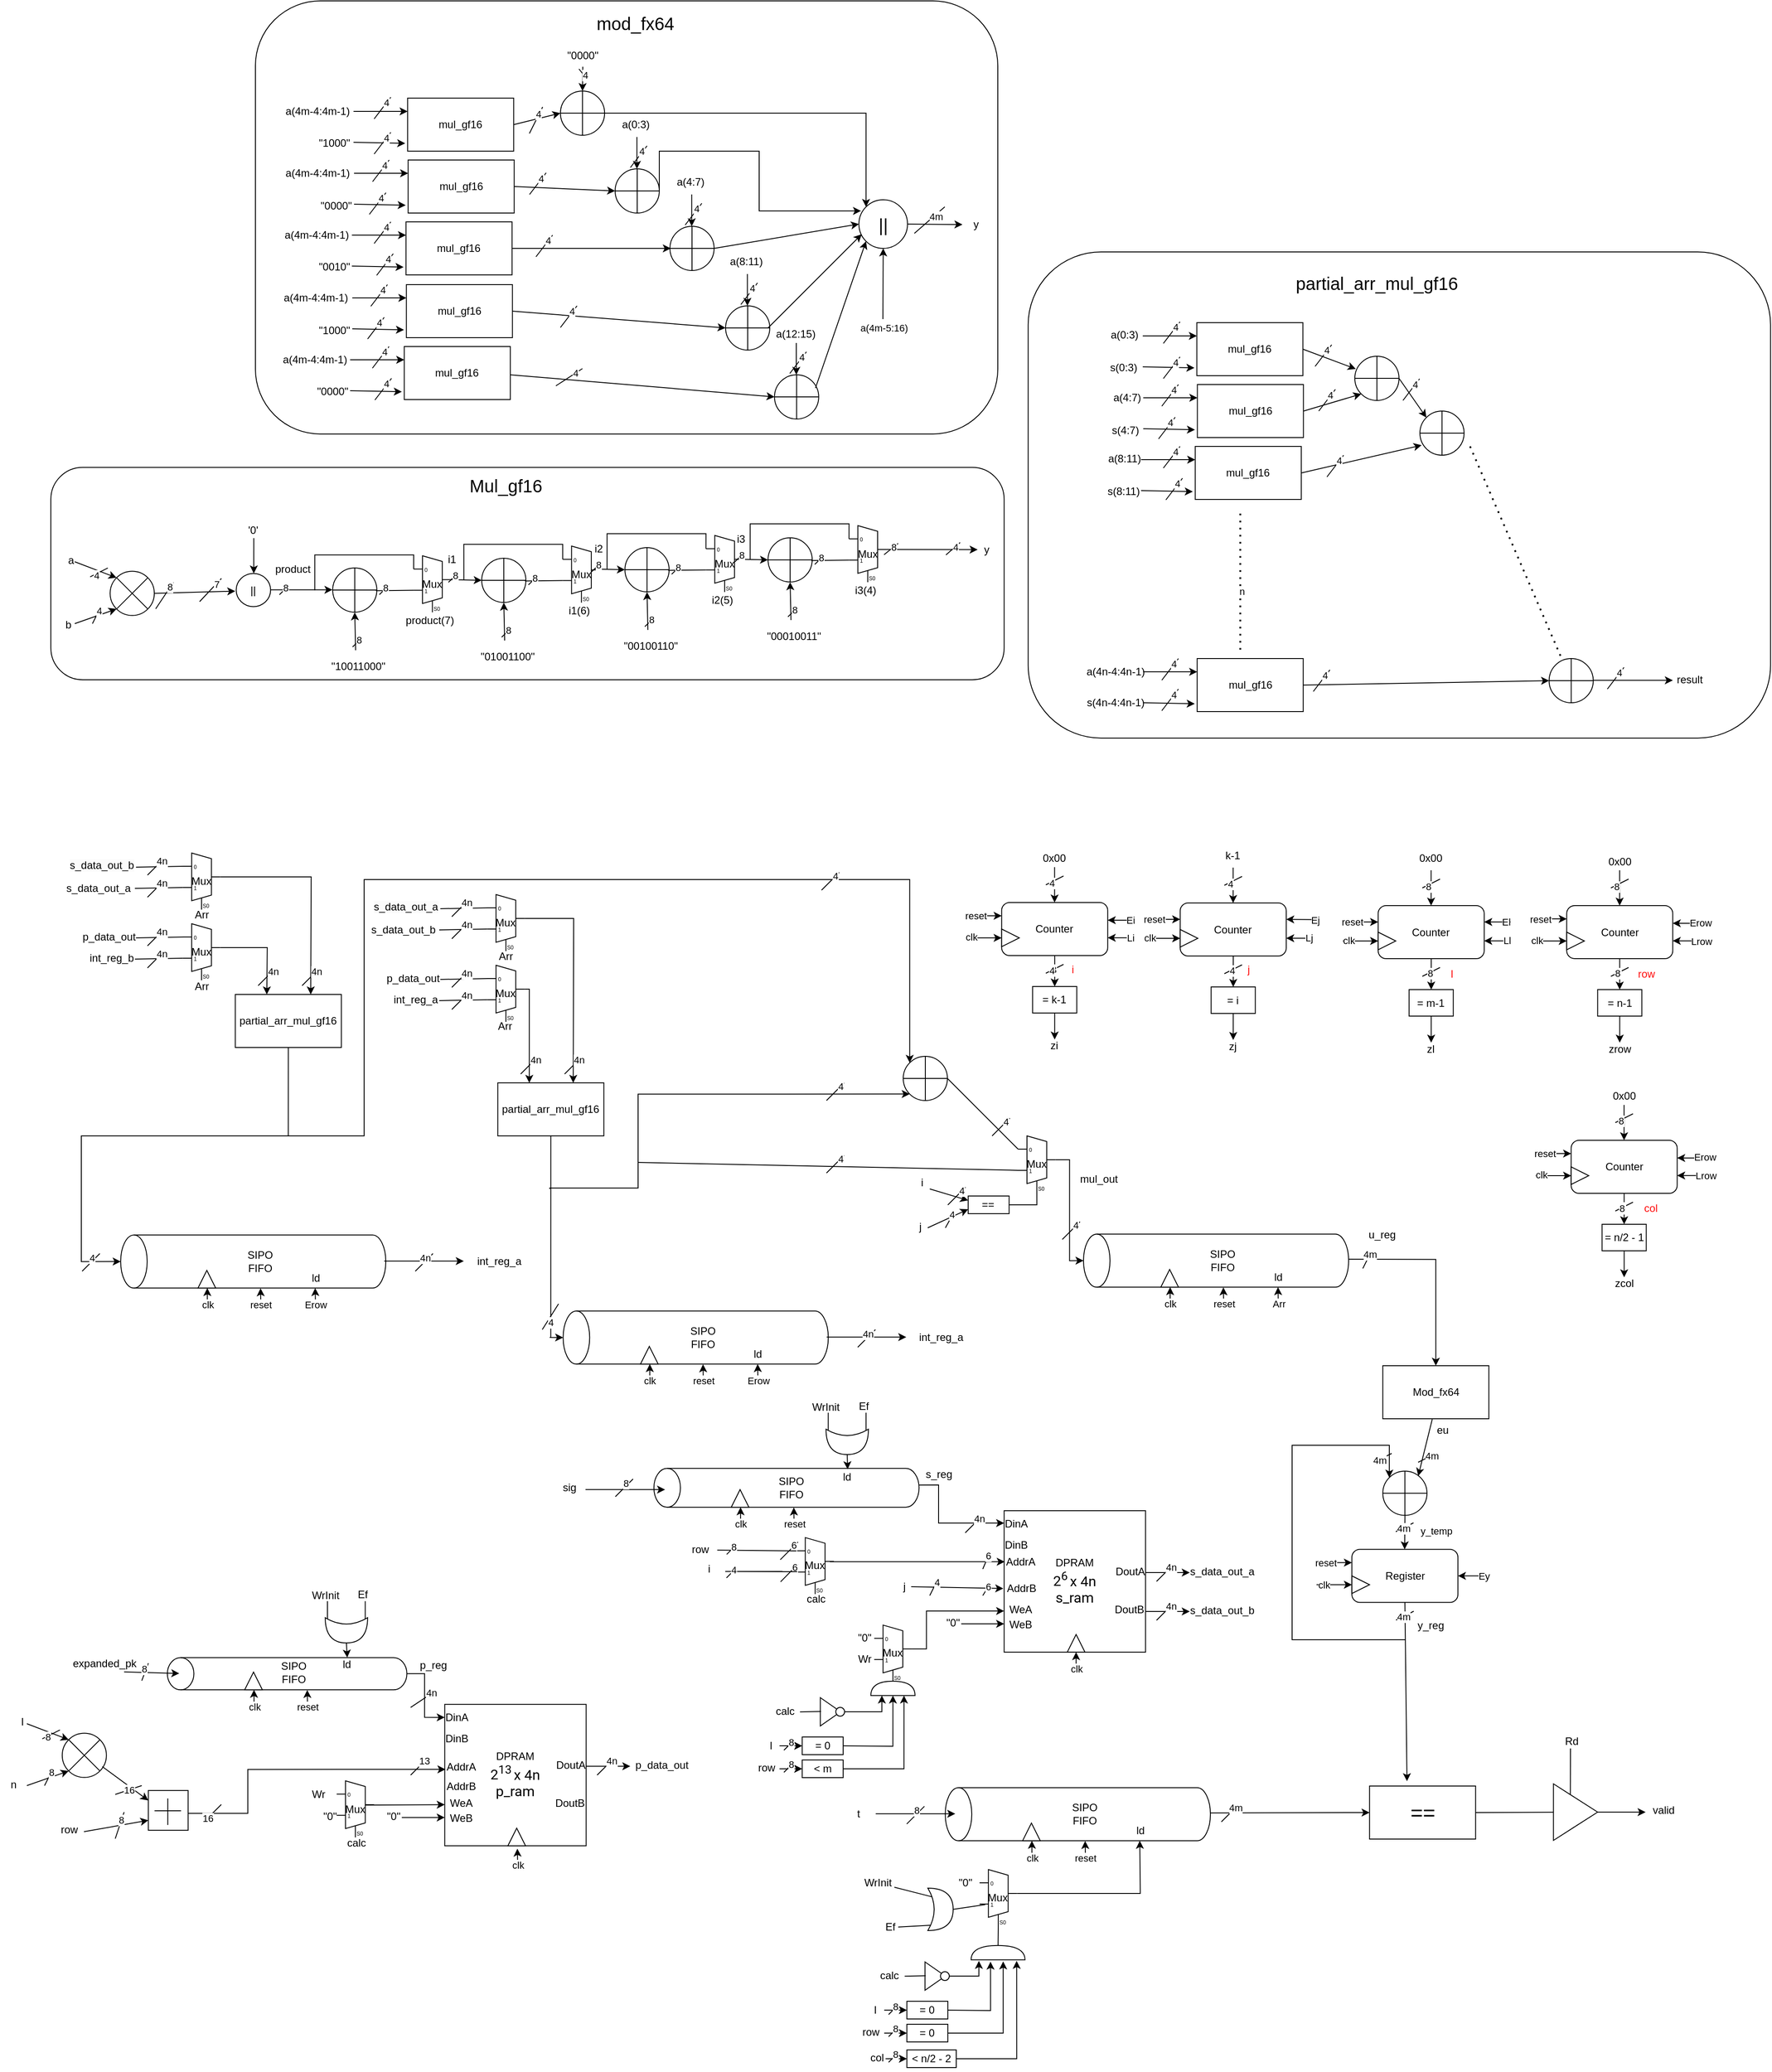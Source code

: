 <mxfile version="25.0.2">
  <diagram name="Page-1" id="KC-sPoQp-S5K2mAOgRzb">
    <mxGraphModel dx="2063" dy="2056" grid="1" gridSize="10" guides="1" tooltips="1" connect="1" arrows="1" fold="1" page="1" pageScale="1" pageWidth="850" pageHeight="1100" math="0" shadow="0">
      <root>
        <mxCell id="0" />
        <mxCell id="1" parent="0" />
        <mxCell id="TU_Kx43ffM2gwEJWQjEH-320" value="" style="rounded=1;whiteSpace=wrap;html=1;" vertex="1" parent="1">
          <mxGeometry x="-53" y="-514" width="840" height="490" as="geometry" />
        </mxCell>
        <mxCell id="TU_Kx43ffM2gwEJWQjEH-183" value="" style="rounded=1;whiteSpace=wrap;html=1;" vertex="1" parent="1">
          <mxGeometry x="821.36" y="-230" width="840" height="550" as="geometry" />
        </mxCell>
        <mxCell id="TU_Kx43ffM2gwEJWQjEH-107" value="" style="rounded=1;whiteSpace=wrap;html=1;" vertex="1" parent="1">
          <mxGeometry x="-284.46" y="13.75" width="1078.64" height="240.25" as="geometry" />
        </mxCell>
        <mxCell id="Va7rsQzLc0LXXKxiqIdV-1" value="" style="edgeStyle=orthogonalEdgeStyle;rounded=0;orthogonalLoop=1;jettySize=auto;html=1;" parent="1" source="Va7rsQzLc0LXXKxiqIdV-2" target="Va7rsQzLc0LXXKxiqIdV-19" edge="1">
          <mxGeometry relative="1" as="geometry" />
        </mxCell>
        <mxCell id="Va7rsQzLc0LXXKxiqIdV-2" value="Counter" style="rounded=1;whiteSpace=wrap;html=1;" parent="1" vertex="1">
          <mxGeometry x="791.36" y="506" width="120" height="60" as="geometry" />
        </mxCell>
        <mxCell id="Va7rsQzLc0LXXKxiqIdV-3" value="" style="endArrow=classic;html=1;rounded=0;entryX=0;entryY=0.5;entryDx=0;entryDy=0;" parent="1" target="Va7rsQzLc0LXXKxiqIdV-9" edge="1">
          <mxGeometry width="50" height="50" relative="1" as="geometry">
            <mxPoint x="751.36" y="546" as="sourcePoint" />
            <mxPoint x="981.36" y="556" as="targetPoint" />
            <Array as="points" />
          </mxGeometry>
        </mxCell>
        <mxCell id="Va7rsQzLc0LXXKxiqIdV-4" value="clk" style="edgeLabel;html=1;align=center;verticalAlign=middle;resizable=0;points=[];" parent="Va7rsQzLc0LXXKxiqIdV-3" vertex="1" connectable="0">
          <mxGeometry x="-0.594" relative="1" as="geometry">
            <mxPoint x="-3" y="-1" as="offset" />
          </mxGeometry>
        </mxCell>
        <mxCell id="Va7rsQzLc0LXXKxiqIdV-5" value="" style="endArrow=classic;html=1;rounded=0;entryX=0;entryY=0.25;entryDx=0;entryDy=0;" parent="1" target="Va7rsQzLc0LXXKxiqIdV-2" edge="1">
          <mxGeometry width="50" height="50" relative="1" as="geometry">
            <mxPoint x="751.36" y="521" as="sourcePoint" />
            <mxPoint x="791.36" y="525" as="targetPoint" />
          </mxGeometry>
        </mxCell>
        <mxCell id="Va7rsQzLc0LXXKxiqIdV-6" value="reset" style="edgeLabel;html=1;align=center;verticalAlign=middle;resizable=0;points=[];" parent="Va7rsQzLc0LXXKxiqIdV-5" vertex="1" connectable="0">
          <mxGeometry x="-0.492" relative="1" as="geometry">
            <mxPoint as="offset" />
          </mxGeometry>
        </mxCell>
        <mxCell id="Va7rsQzLc0LXXKxiqIdV-7" value="" style="endArrow=classic;html=1;rounded=0;entryX=1;entryY=0.5;entryDx=0;entryDy=0;" parent="1" edge="1">
          <mxGeometry width="50" height="50" relative="1" as="geometry">
            <mxPoint x="941.36" y="545.82" as="sourcePoint" />
            <mxPoint x="911.36" y="545.82" as="targetPoint" />
          </mxGeometry>
        </mxCell>
        <mxCell id="Va7rsQzLc0LXXKxiqIdV-8" value="Li" style="edgeLabel;html=1;align=center;verticalAlign=middle;resizable=0;points=[];" parent="Va7rsQzLc0LXXKxiqIdV-7" vertex="1" connectable="0">
          <mxGeometry x="-0.44" relative="1" as="geometry">
            <mxPoint x="4" as="offset" />
          </mxGeometry>
        </mxCell>
        <mxCell id="Va7rsQzLc0LXXKxiqIdV-9" value="" style="triangle;whiteSpace=wrap;html=1;" parent="1" vertex="1">
          <mxGeometry x="791.36" y="536" width="20" height="20" as="geometry" />
        </mxCell>
        <mxCell id="Va7rsQzLc0LXXKxiqIdV-10" value="" style="endArrow=classic;html=1;rounded=0;exitX=0.5;exitY=1;exitDx=0;exitDy=0;" parent="1" edge="1">
          <mxGeometry width="50" height="50" relative="1" as="geometry">
            <mxPoint x="851.26" y="466" as="sourcePoint" />
            <mxPoint x="851.26" y="506" as="targetPoint" />
          </mxGeometry>
        </mxCell>
        <mxCell id="Va7rsQzLc0LXXKxiqIdV-11" value="" style="endArrow=none;html=1;rounded=0;" parent="1" edge="1">
          <mxGeometry width="50" height="50" relative="1" as="geometry">
            <mxPoint x="841.36" y="486" as="sourcePoint" />
            <mxPoint x="861.36" y="476" as="targetPoint" />
          </mxGeometry>
        </mxCell>
        <mxCell id="Va7rsQzLc0LXXKxiqIdV-12" value="4" style="edgeLabel;html=1;align=center;verticalAlign=middle;resizable=0;points=[];" parent="Va7rsQzLc0LXXKxiqIdV-11" vertex="1" connectable="0">
          <mxGeometry x="-0.399" y="-1" relative="1" as="geometry">
            <mxPoint as="offset" />
          </mxGeometry>
        </mxCell>
        <mxCell id="Va7rsQzLc0LXXKxiqIdV-13" value="" style="endArrow=none;html=1;rounded=0;" parent="1" edge="1">
          <mxGeometry width="50" height="50" relative="1" as="geometry">
            <mxPoint x="841.36" y="586" as="sourcePoint" />
            <mxPoint x="861.36" y="576" as="targetPoint" />
          </mxGeometry>
        </mxCell>
        <mxCell id="Va7rsQzLc0LXXKxiqIdV-14" value="3" style="edgeLabel;html=1;align=center;verticalAlign=middle;resizable=0;points=[];" parent="Va7rsQzLc0LXXKxiqIdV-13" vertex="1" connectable="0">
          <mxGeometry x="-0.211" relative="1" as="geometry">
            <mxPoint as="offset" />
          </mxGeometry>
        </mxCell>
        <mxCell id="Va7rsQzLc0LXXKxiqIdV-15" value="4" style="edgeLabel;html=1;align=center;verticalAlign=middle;resizable=0;points=[];" parent="Va7rsQzLc0LXXKxiqIdV-13" vertex="1" connectable="0">
          <mxGeometry x="-0.323" relative="1" as="geometry">
            <mxPoint as="offset" />
          </mxGeometry>
        </mxCell>
        <mxCell id="Va7rsQzLc0LXXKxiqIdV-16" value="" style="endArrow=classic;html=1;rounded=0;entryX=1;entryY=0.5;entryDx=0;entryDy=0;" parent="1" edge="1">
          <mxGeometry width="50" height="50" relative="1" as="geometry">
            <mxPoint x="941.36" y="526" as="sourcePoint" />
            <mxPoint x="911.36" y="526" as="targetPoint" />
          </mxGeometry>
        </mxCell>
        <mxCell id="Va7rsQzLc0LXXKxiqIdV-17" value="Ei" style="edgeLabel;html=1;align=center;verticalAlign=middle;resizable=0;points=[];" parent="Va7rsQzLc0LXXKxiqIdV-16" vertex="1" connectable="0">
          <mxGeometry x="-0.44" relative="1" as="geometry">
            <mxPoint x="4" as="offset" />
          </mxGeometry>
        </mxCell>
        <mxCell id="Va7rsQzLc0LXXKxiqIdV-18" value="0x00" style="text;html=1;align=center;verticalAlign=middle;whiteSpace=wrap;rounded=0;" parent="1" vertex="1">
          <mxGeometry x="821.36" y="441" width="60" height="30" as="geometry" />
        </mxCell>
        <mxCell id="Va7rsQzLc0LXXKxiqIdV-19" value="= k-1" style="rounded=0;whiteSpace=wrap;html=1;" parent="1" vertex="1">
          <mxGeometry x="826.36" y="601" width="50" height="30" as="geometry" />
        </mxCell>
        <mxCell id="Va7rsQzLc0LXXKxiqIdV-20" value="" style="endArrow=classic;html=1;rounded=0;exitX=0.5;exitY=1;exitDx=0;exitDy=0;" parent="1" source="Va7rsQzLc0LXXKxiqIdV-19" edge="1">
          <mxGeometry width="50" height="50" relative="1" as="geometry">
            <mxPoint x="791.36" y="571" as="sourcePoint" />
            <mxPoint x="851.36" y="661" as="targetPoint" />
          </mxGeometry>
        </mxCell>
        <mxCell id="Va7rsQzLc0LXXKxiqIdV-21" value="zi" style="text;html=1;align=center;verticalAlign=middle;whiteSpace=wrap;rounded=0;" parent="1" vertex="1">
          <mxGeometry x="821.36" y="653" width="60" height="30" as="geometry" />
        </mxCell>
        <mxCell id="Va7rsQzLc0LXXKxiqIdV-22" value="" style="edgeStyle=orthogonalEdgeStyle;rounded=0;orthogonalLoop=1;jettySize=auto;html=1;" parent="1" source="Va7rsQzLc0LXXKxiqIdV-23" target="Va7rsQzLc0LXXKxiqIdV-39" edge="1">
          <mxGeometry relative="1" as="geometry" />
        </mxCell>
        <mxCell id="Va7rsQzLc0LXXKxiqIdV-23" value="Counter" style="rounded=1;whiteSpace=wrap;html=1;" parent="1" vertex="1">
          <mxGeometry x="993.36" y="506.5" width="120" height="60" as="geometry" />
        </mxCell>
        <mxCell id="Va7rsQzLc0LXXKxiqIdV-24" value="" style="endArrow=classic;html=1;rounded=0;entryX=0;entryY=0.5;entryDx=0;entryDy=0;" parent="1" target="Va7rsQzLc0LXXKxiqIdV-30" edge="1">
          <mxGeometry width="50" height="50" relative="1" as="geometry">
            <mxPoint x="953.36" y="546.5" as="sourcePoint" />
            <mxPoint x="1183.36" y="556.5" as="targetPoint" />
            <Array as="points" />
          </mxGeometry>
        </mxCell>
        <mxCell id="Va7rsQzLc0LXXKxiqIdV-25" value="clk" style="edgeLabel;html=1;align=center;verticalAlign=middle;resizable=0;points=[];" parent="Va7rsQzLc0LXXKxiqIdV-24" vertex="1" connectable="0">
          <mxGeometry x="-0.594" relative="1" as="geometry">
            <mxPoint x="-3" y="-1" as="offset" />
          </mxGeometry>
        </mxCell>
        <mxCell id="Va7rsQzLc0LXXKxiqIdV-26" value="" style="endArrow=classic;html=1;rounded=0;entryX=0;entryY=0.25;entryDx=0;entryDy=0;" parent="1" edge="1">
          <mxGeometry width="50" height="50" relative="1" as="geometry">
            <mxPoint x="953.36" y="525" as="sourcePoint" />
            <mxPoint x="993.36" y="525" as="targetPoint" />
          </mxGeometry>
        </mxCell>
        <mxCell id="Va7rsQzLc0LXXKxiqIdV-27" value="reset" style="edgeLabel;html=1;align=center;verticalAlign=middle;resizable=0;points=[];" parent="Va7rsQzLc0LXXKxiqIdV-26" vertex="1" connectable="0">
          <mxGeometry x="-0.492" relative="1" as="geometry">
            <mxPoint as="offset" />
          </mxGeometry>
        </mxCell>
        <mxCell id="Va7rsQzLc0LXXKxiqIdV-28" value="" style="endArrow=classic;html=1;rounded=0;entryX=1;entryY=0.5;entryDx=0;entryDy=0;" parent="1" edge="1">
          <mxGeometry width="50" height="50" relative="1" as="geometry">
            <mxPoint x="1143.36" y="546.32" as="sourcePoint" />
            <mxPoint x="1113.36" y="546.32" as="targetPoint" />
          </mxGeometry>
        </mxCell>
        <mxCell id="Va7rsQzLc0LXXKxiqIdV-29" value="Lj" style="edgeLabel;html=1;align=center;verticalAlign=middle;resizable=0;points=[];" parent="Va7rsQzLc0LXXKxiqIdV-28" vertex="1" connectable="0">
          <mxGeometry x="-0.44" relative="1" as="geometry">
            <mxPoint x="4" y="-1" as="offset" />
          </mxGeometry>
        </mxCell>
        <mxCell id="Va7rsQzLc0LXXKxiqIdV-30" value="" style="triangle;whiteSpace=wrap;html=1;" parent="1" vertex="1">
          <mxGeometry x="993.36" y="536.5" width="20" height="20" as="geometry" />
        </mxCell>
        <mxCell id="Va7rsQzLc0LXXKxiqIdV-31" value="" style="endArrow=classic;html=1;rounded=0;exitX=0.5;exitY=1;exitDx=0;exitDy=0;" parent="1" edge="1">
          <mxGeometry width="50" height="50" relative="1" as="geometry">
            <mxPoint x="1053.26" y="466.5" as="sourcePoint" />
            <mxPoint x="1053.26" y="506.5" as="targetPoint" />
          </mxGeometry>
        </mxCell>
        <mxCell id="Va7rsQzLc0LXXKxiqIdV-32" value="" style="endArrow=none;html=1;rounded=0;" parent="1" edge="1">
          <mxGeometry width="50" height="50" relative="1" as="geometry">
            <mxPoint x="1043.36" y="486.5" as="sourcePoint" />
            <mxPoint x="1063.36" y="476.5" as="targetPoint" />
          </mxGeometry>
        </mxCell>
        <mxCell id="Va7rsQzLc0LXXKxiqIdV-33" value="4" style="edgeLabel;html=1;align=center;verticalAlign=middle;resizable=0;points=[];" parent="Va7rsQzLc0LXXKxiqIdV-32" vertex="1" connectable="0">
          <mxGeometry x="-0.399" y="-1" relative="1" as="geometry">
            <mxPoint as="offset" />
          </mxGeometry>
        </mxCell>
        <mxCell id="Va7rsQzLc0LXXKxiqIdV-34" value="" style="endArrow=none;html=1;rounded=0;" parent="1" edge="1">
          <mxGeometry width="50" height="50" relative="1" as="geometry">
            <mxPoint x="1043.36" y="586.5" as="sourcePoint" />
            <mxPoint x="1063.36" y="576.5" as="targetPoint" />
          </mxGeometry>
        </mxCell>
        <mxCell id="Va7rsQzLc0LXXKxiqIdV-35" value="4" style="edgeLabel;html=1;align=center;verticalAlign=middle;resizable=0;points=[];" parent="Va7rsQzLc0LXXKxiqIdV-34" vertex="1" connectable="0">
          <mxGeometry x="-0.211" relative="1" as="geometry">
            <mxPoint as="offset" />
          </mxGeometry>
        </mxCell>
        <mxCell id="Va7rsQzLc0LXXKxiqIdV-36" value="" style="endArrow=classic;html=1;rounded=0;entryX=1;entryY=0.5;entryDx=0;entryDy=0;exitX=1.025;exitY=0.526;exitDx=0;exitDy=0;exitPerimeter=0;" parent="1" edge="1">
          <mxGeometry width="50" height="50" relative="1" as="geometry">
            <mxPoint x="1150.86" y="525.434" as="sourcePoint" />
            <mxPoint x="1113.36" y="525" as="targetPoint" />
          </mxGeometry>
        </mxCell>
        <mxCell id="Va7rsQzLc0LXXKxiqIdV-37" value="Ej" style="edgeLabel;html=1;align=center;verticalAlign=middle;resizable=0;points=[];" parent="Va7rsQzLc0LXXKxiqIdV-36" vertex="1" connectable="0">
          <mxGeometry x="-0.632" y="1" relative="1" as="geometry">
            <mxPoint x="2" y="-1" as="offset" />
          </mxGeometry>
        </mxCell>
        <mxCell id="Va7rsQzLc0LXXKxiqIdV-38" value="k-1" style="text;html=1;align=center;verticalAlign=middle;whiteSpace=wrap;rounded=0;" parent="1" vertex="1">
          <mxGeometry x="1023.36" y="437.5" width="60" height="30" as="geometry" />
        </mxCell>
        <mxCell id="Va7rsQzLc0LXXKxiqIdV-39" value="= i" style="rounded=0;whiteSpace=wrap;html=1;" parent="1" vertex="1">
          <mxGeometry x="1028.36" y="601.5" width="50" height="30" as="geometry" />
        </mxCell>
        <mxCell id="Va7rsQzLc0LXXKxiqIdV-40" value="" style="endArrow=classic;html=1;rounded=0;exitX=0.5;exitY=1;exitDx=0;exitDy=0;" parent="1" source="Va7rsQzLc0LXXKxiqIdV-39" edge="1">
          <mxGeometry width="50" height="50" relative="1" as="geometry">
            <mxPoint x="993.36" y="571.5" as="sourcePoint" />
            <mxPoint x="1053.36" y="661.5" as="targetPoint" />
          </mxGeometry>
        </mxCell>
        <mxCell id="Va7rsQzLc0LXXKxiqIdV-41" value="zj" style="text;html=1;align=center;verticalAlign=middle;whiteSpace=wrap;rounded=0;" parent="1" vertex="1">
          <mxGeometry x="1023.36" y="653.5" width="60" height="30" as="geometry" />
        </mxCell>
        <mxCell id="Va7rsQzLc0LXXKxiqIdV-42" value="" style="edgeStyle=orthogonalEdgeStyle;rounded=0;orthogonalLoop=1;jettySize=auto;html=1;" parent="1" source="Va7rsQzLc0LXXKxiqIdV-43" target="Va7rsQzLc0LXXKxiqIdV-58" edge="1">
          <mxGeometry relative="1" as="geometry" />
        </mxCell>
        <mxCell id="Va7rsQzLc0LXXKxiqIdV-43" value="Counter" style="rounded=1;whiteSpace=wrap;html=1;" parent="1" vertex="1">
          <mxGeometry x="1217.36" y="509.5" width="120" height="60" as="geometry" />
        </mxCell>
        <mxCell id="Va7rsQzLc0LXXKxiqIdV-44" value="" style="endArrow=classic;html=1;rounded=0;entryX=0;entryY=0.5;entryDx=0;entryDy=0;" parent="1" target="Va7rsQzLc0LXXKxiqIdV-50" edge="1">
          <mxGeometry width="50" height="50" relative="1" as="geometry">
            <mxPoint x="1177.36" y="549.5" as="sourcePoint" />
            <mxPoint x="1407.36" y="559.5" as="targetPoint" />
            <Array as="points" />
          </mxGeometry>
        </mxCell>
        <mxCell id="Va7rsQzLc0LXXKxiqIdV-45" value="clk" style="edgeLabel;html=1;align=center;verticalAlign=middle;resizable=0;points=[];" parent="Va7rsQzLc0LXXKxiqIdV-44" vertex="1" connectable="0">
          <mxGeometry x="-0.594" relative="1" as="geometry">
            <mxPoint x="-2" y="-1" as="offset" />
          </mxGeometry>
        </mxCell>
        <mxCell id="Va7rsQzLc0LXXKxiqIdV-46" value="" style="endArrow=classic;html=1;rounded=0;entryX=0;entryY=0.25;entryDx=0;entryDy=0;" parent="1" edge="1">
          <mxGeometry width="50" height="50" relative="1" as="geometry">
            <mxPoint x="1177.36" y="528" as="sourcePoint" />
            <mxPoint x="1217.36" y="528" as="targetPoint" />
          </mxGeometry>
        </mxCell>
        <mxCell id="Va7rsQzLc0LXXKxiqIdV-47" value="reset" style="edgeLabel;html=1;align=center;verticalAlign=middle;resizable=0;points=[];" parent="Va7rsQzLc0LXXKxiqIdV-46" vertex="1" connectable="0">
          <mxGeometry x="-0.492" relative="1" as="geometry">
            <mxPoint as="offset" />
          </mxGeometry>
        </mxCell>
        <mxCell id="Va7rsQzLc0LXXKxiqIdV-48" value="" style="endArrow=classic;html=1;rounded=0;entryX=1;entryY=0.5;entryDx=0;entryDy=0;" parent="1" edge="1">
          <mxGeometry width="50" height="50" relative="1" as="geometry">
            <mxPoint x="1367.36" y="549.32" as="sourcePoint" />
            <mxPoint x="1337.36" y="549.32" as="targetPoint" />
          </mxGeometry>
        </mxCell>
        <mxCell id="Va7rsQzLc0LXXKxiqIdV-49" value="Ll" style="edgeLabel;html=1;align=center;verticalAlign=middle;resizable=0;points=[];" parent="Va7rsQzLc0LXXKxiqIdV-48" vertex="1" connectable="0">
          <mxGeometry x="-0.44" relative="1" as="geometry">
            <mxPoint x="4" y="-1" as="offset" />
          </mxGeometry>
        </mxCell>
        <mxCell id="Va7rsQzLc0LXXKxiqIdV-50" value="" style="triangle;whiteSpace=wrap;html=1;" parent="1" vertex="1">
          <mxGeometry x="1217.36" y="539.5" width="20" height="20" as="geometry" />
        </mxCell>
        <mxCell id="Va7rsQzLc0LXXKxiqIdV-51" value="" style="endArrow=classic;html=1;rounded=0;exitX=0.5;exitY=1;exitDx=0;exitDy=0;" parent="1" edge="1">
          <mxGeometry width="50" height="50" relative="1" as="geometry">
            <mxPoint x="1277.26" y="469.5" as="sourcePoint" />
            <mxPoint x="1277.26" y="509.5" as="targetPoint" />
          </mxGeometry>
        </mxCell>
        <mxCell id="Va7rsQzLc0LXXKxiqIdV-52" value="" style="endArrow=none;html=1;rounded=0;" parent="1" edge="1">
          <mxGeometry width="50" height="50" relative="1" as="geometry">
            <mxPoint x="1267.36" y="489.5" as="sourcePoint" />
            <mxPoint x="1287.36" y="479.5" as="targetPoint" />
          </mxGeometry>
        </mxCell>
        <mxCell id="Va7rsQzLc0LXXKxiqIdV-53" value="8" style="edgeLabel;html=1;align=center;verticalAlign=middle;resizable=0;points=[];" parent="Va7rsQzLc0LXXKxiqIdV-52" vertex="1" connectable="0">
          <mxGeometry x="-0.399" y="-1" relative="1" as="geometry">
            <mxPoint as="offset" />
          </mxGeometry>
        </mxCell>
        <mxCell id="Va7rsQzLc0LXXKxiqIdV-54" value="" style="endArrow=none;html=1;rounded=0;" parent="1" edge="1">
          <mxGeometry width="50" height="50" relative="1" as="geometry">
            <mxPoint x="1267.36" y="589.5" as="sourcePoint" />
            <mxPoint x="1287.36" y="579.5" as="targetPoint" />
          </mxGeometry>
        </mxCell>
        <mxCell id="Va7rsQzLc0LXXKxiqIdV-55" value="8" style="edgeLabel;html=1;align=center;verticalAlign=middle;resizable=0;points=[];" parent="Va7rsQzLc0LXXKxiqIdV-54" vertex="1" connectable="0">
          <mxGeometry x="-0.211" relative="1" as="geometry">
            <mxPoint as="offset" />
          </mxGeometry>
        </mxCell>
        <mxCell id="Va7rsQzLc0LXXKxiqIdV-56" value="" style="endArrow=classic;html=1;rounded=0;entryX=1;entryY=0.5;entryDx=0;entryDy=0;" parent="1" edge="1">
          <mxGeometry width="50" height="50" relative="1" as="geometry">
            <mxPoint x="1367.36" y="528" as="sourcePoint" />
            <mxPoint x="1337.36" y="528" as="targetPoint" />
          </mxGeometry>
        </mxCell>
        <mxCell id="Va7rsQzLc0LXXKxiqIdV-57" value="El" style="edgeLabel;html=1;align=center;verticalAlign=middle;resizable=0;points=[];" parent="Va7rsQzLc0LXXKxiqIdV-56" vertex="1" connectable="0">
          <mxGeometry x="-0.44" relative="1" as="geometry">
            <mxPoint x="3" as="offset" />
          </mxGeometry>
        </mxCell>
        <mxCell id="Va7rsQzLc0LXXKxiqIdV-58" value="= m-1" style="rounded=0;whiteSpace=wrap;html=1;" parent="1" vertex="1">
          <mxGeometry x="1252.36" y="604.5" width="50" height="30" as="geometry" />
        </mxCell>
        <mxCell id="Va7rsQzLc0LXXKxiqIdV-59" value="" style="endArrow=classic;html=1;rounded=0;exitX=0.5;exitY=1;exitDx=0;exitDy=0;" parent="1" source="Va7rsQzLc0LXXKxiqIdV-58" edge="1">
          <mxGeometry width="50" height="50" relative="1" as="geometry">
            <mxPoint x="1217.36" y="574.5" as="sourcePoint" />
            <mxPoint x="1277.36" y="664.5" as="targetPoint" />
          </mxGeometry>
        </mxCell>
        <mxCell id="Va7rsQzLc0LXXKxiqIdV-60" value="zl" style="text;html=1;align=center;verticalAlign=middle;whiteSpace=wrap;rounded=0;" parent="1" vertex="1">
          <mxGeometry x="1247.36" y="656.5" width="60" height="30" as="geometry" />
        </mxCell>
        <mxCell id="Va7rsQzLc0LXXKxiqIdV-61" value="0x00" style="text;html=1;align=center;verticalAlign=middle;whiteSpace=wrap;rounded=0;" parent="1" vertex="1">
          <mxGeometry x="1247.36" y="441" width="60" height="30" as="geometry" />
        </mxCell>
        <mxCell id="Va7rsQzLc0LXXKxiqIdV-62" value="i" style="text;html=1;align=center;verticalAlign=middle;whiteSpace=wrap;rounded=0;fontColor=#ff0f0f;" parent="1" vertex="1">
          <mxGeometry x="841.61" y="566.5" width="60" height="30" as="geometry" />
        </mxCell>
        <mxCell id="Va7rsQzLc0LXXKxiqIdV-63" value="j" style="text;html=1;align=center;verticalAlign=middle;whiteSpace=wrap;rounded=0;fontColor=#ff0f0f;" parent="1" vertex="1">
          <mxGeometry x="1041.36" y="566.5" width="60" height="30" as="geometry" />
        </mxCell>
        <mxCell id="Va7rsQzLc0LXXKxiqIdV-64" value="l" style="text;html=1;align=center;verticalAlign=middle;whiteSpace=wrap;rounded=0;fontColor=#ff0f0f;" parent="1" vertex="1">
          <mxGeometry x="1270.72" y="571.5" width="60" height="30" as="geometry" />
        </mxCell>
        <mxCell id="Va7rsQzLc0LXXKxiqIdV-65" value="" style="edgeStyle=orthogonalEdgeStyle;rounded=0;orthogonalLoop=1;jettySize=auto;html=1;" parent="1" source="Va7rsQzLc0LXXKxiqIdV-66" target="Va7rsQzLc0LXXKxiqIdV-83" edge="1">
          <mxGeometry relative="1" as="geometry" />
        </mxCell>
        <mxCell id="Va7rsQzLc0LXXKxiqIdV-66" value="Counter" style="rounded=1;whiteSpace=wrap;html=1;" parent="1" vertex="1">
          <mxGeometry x="1430.72" y="509.5" width="120" height="60" as="geometry" />
        </mxCell>
        <mxCell id="Va7rsQzLc0LXXKxiqIdV-67" value="" style="endArrow=classic;html=1;rounded=0;entryX=0;entryY=0.5;entryDx=0;entryDy=0;" parent="1" target="Va7rsQzLc0LXXKxiqIdV-73" edge="1">
          <mxGeometry width="50" height="50" relative="1" as="geometry">
            <mxPoint x="1390.72" y="549.5" as="sourcePoint" />
            <mxPoint x="1620.72" y="559.5" as="targetPoint" />
            <Array as="points" />
          </mxGeometry>
        </mxCell>
        <mxCell id="Va7rsQzLc0LXXKxiqIdV-68" value="clk" style="edgeLabel;html=1;align=center;verticalAlign=middle;resizable=0;points=[];" parent="Va7rsQzLc0LXXKxiqIdV-67" vertex="1" connectable="0">
          <mxGeometry x="-0.594" relative="1" as="geometry">
            <mxPoint x="-2" y="-1" as="offset" />
          </mxGeometry>
        </mxCell>
        <mxCell id="Va7rsQzLc0LXXKxiqIdV-69" value="" style="endArrow=classic;html=1;rounded=0;entryX=0;entryY=0.25;entryDx=0;entryDy=0;" parent="1" target="Va7rsQzLc0LXXKxiqIdV-66" edge="1">
          <mxGeometry width="50" height="50" relative="1" as="geometry">
            <mxPoint x="1390.72" y="524.5" as="sourcePoint" />
            <mxPoint x="1430.72" y="528.5" as="targetPoint" />
          </mxGeometry>
        </mxCell>
        <mxCell id="Va7rsQzLc0LXXKxiqIdV-70" value="reset" style="edgeLabel;html=1;align=center;verticalAlign=middle;resizable=0;points=[];" parent="Va7rsQzLc0LXXKxiqIdV-69" vertex="1" connectable="0">
          <mxGeometry x="-0.492" relative="1" as="geometry">
            <mxPoint as="offset" />
          </mxGeometry>
        </mxCell>
        <mxCell id="Va7rsQzLc0LXXKxiqIdV-71" value="" style="endArrow=classic;html=1;rounded=0;entryX=1;entryY=0.5;entryDx=0;entryDy=0;" parent="1" edge="1">
          <mxGeometry width="50" height="50" relative="1" as="geometry">
            <mxPoint x="1580.72" y="549.32" as="sourcePoint" />
            <mxPoint x="1550.72" y="549.32" as="targetPoint" />
          </mxGeometry>
        </mxCell>
        <mxCell id="Va7rsQzLc0LXXKxiqIdV-72" value="Lrow" style="edgeLabel;html=1;align=center;verticalAlign=middle;resizable=0;points=[];" parent="Va7rsQzLc0LXXKxiqIdV-71" vertex="1" connectable="0">
          <mxGeometry x="-0.44" relative="1" as="geometry">
            <mxPoint x="11" as="offset" />
          </mxGeometry>
        </mxCell>
        <mxCell id="Va7rsQzLc0LXXKxiqIdV-73" value="" style="triangle;whiteSpace=wrap;html=1;" parent="1" vertex="1">
          <mxGeometry x="1430.72" y="539.5" width="20" height="20" as="geometry" />
        </mxCell>
        <mxCell id="Va7rsQzLc0LXXKxiqIdV-74" value="" style="endArrow=classic;html=1;rounded=0;exitX=0.5;exitY=1;exitDx=0;exitDy=0;" parent="1" edge="1">
          <mxGeometry width="50" height="50" relative="1" as="geometry">
            <mxPoint x="1490.62" y="469.5" as="sourcePoint" />
            <mxPoint x="1490.62" y="509.5" as="targetPoint" />
          </mxGeometry>
        </mxCell>
        <mxCell id="Va7rsQzLc0LXXKxiqIdV-75" value="" style="endArrow=none;html=1;rounded=0;" parent="1" edge="1">
          <mxGeometry width="50" height="50" relative="1" as="geometry">
            <mxPoint x="1480.72" y="489.5" as="sourcePoint" />
            <mxPoint x="1500.72" y="479.5" as="targetPoint" />
          </mxGeometry>
        </mxCell>
        <mxCell id="Va7rsQzLc0LXXKxiqIdV-76" value="8" style="edgeLabel;html=1;align=center;verticalAlign=middle;resizable=0;points=[];" parent="Va7rsQzLc0LXXKxiqIdV-75" vertex="1" connectable="0">
          <mxGeometry x="-0.399" y="-1" relative="1" as="geometry">
            <mxPoint as="offset" />
          </mxGeometry>
        </mxCell>
        <mxCell id="Va7rsQzLc0LXXKxiqIdV-77" value="" style="endArrow=none;html=1;rounded=0;" parent="1" edge="1">
          <mxGeometry width="50" height="50" relative="1" as="geometry">
            <mxPoint x="1480.72" y="589.5" as="sourcePoint" />
            <mxPoint x="1500.72" y="579.5" as="targetPoint" />
          </mxGeometry>
        </mxCell>
        <mxCell id="Va7rsQzLc0LXXKxiqIdV-78" value="3" style="edgeLabel;html=1;align=center;verticalAlign=middle;resizable=0;points=[];" parent="Va7rsQzLc0LXXKxiqIdV-77" vertex="1" connectable="0">
          <mxGeometry x="-0.211" relative="1" as="geometry">
            <mxPoint as="offset" />
          </mxGeometry>
        </mxCell>
        <mxCell id="Va7rsQzLc0LXXKxiqIdV-79" value="8" style="edgeLabel;html=1;align=center;verticalAlign=middle;resizable=0;points=[];" parent="Va7rsQzLc0LXXKxiqIdV-77" vertex="1" connectable="0">
          <mxGeometry x="-0.323" relative="1" as="geometry">
            <mxPoint as="offset" />
          </mxGeometry>
        </mxCell>
        <mxCell id="Va7rsQzLc0LXXKxiqIdV-80" value="" style="endArrow=classic;html=1;rounded=0;entryX=1;entryY=0.5;entryDx=0;entryDy=0;" parent="1" edge="1">
          <mxGeometry width="50" height="50" relative="1" as="geometry">
            <mxPoint x="1580.72" y="529.5" as="sourcePoint" />
            <mxPoint x="1550.72" y="529.5" as="targetPoint" />
          </mxGeometry>
        </mxCell>
        <mxCell id="Va7rsQzLc0LXXKxiqIdV-81" value="Erow" style="edgeLabel;html=1;align=center;verticalAlign=middle;resizable=0;points=[];" parent="Va7rsQzLc0LXXKxiqIdV-80" vertex="1" connectable="0">
          <mxGeometry x="-0.44" relative="1" as="geometry">
            <mxPoint x="10" y="-1" as="offset" />
          </mxGeometry>
        </mxCell>
        <mxCell id="Va7rsQzLc0LXXKxiqIdV-82" value="0x00" style="text;html=1;align=center;verticalAlign=middle;whiteSpace=wrap;rounded=0;" parent="1" vertex="1">
          <mxGeometry x="1460.72" y="444.5" width="60" height="30" as="geometry" />
        </mxCell>
        <mxCell id="Va7rsQzLc0LXXKxiqIdV-83" value="= n-1" style="rounded=0;whiteSpace=wrap;html=1;" parent="1" vertex="1">
          <mxGeometry x="1465.72" y="604.5" width="50" height="30" as="geometry" />
        </mxCell>
        <mxCell id="Va7rsQzLc0LXXKxiqIdV-84" value="" style="endArrow=classic;html=1;rounded=0;exitX=0.5;exitY=1;exitDx=0;exitDy=0;" parent="1" source="Va7rsQzLc0LXXKxiqIdV-83" edge="1">
          <mxGeometry width="50" height="50" relative="1" as="geometry">
            <mxPoint x="1430.72" y="574.5" as="sourcePoint" />
            <mxPoint x="1490.72" y="664.5" as="targetPoint" />
          </mxGeometry>
        </mxCell>
        <mxCell id="Va7rsQzLc0LXXKxiqIdV-85" value="zrow" style="text;html=1;align=center;verticalAlign=middle;whiteSpace=wrap;rounded=0;" parent="1" vertex="1">
          <mxGeometry x="1460.72" y="656.5" width="60" height="30" as="geometry" />
        </mxCell>
        <mxCell id="Va7rsQzLc0LXXKxiqIdV-126" value="row" style="text;html=1;align=center;verticalAlign=middle;whiteSpace=wrap;rounded=0;fontColor=#ff0f0f;" parent="1" vertex="1">
          <mxGeometry x="1490.72" y="571.5" width="60" height="30" as="geometry" />
        </mxCell>
        <mxCell id="Va7rsQzLc0LXXKxiqIdV-147" value="" style="endArrow=classic;html=1;rounded=0;entryX=0;entryY=0.5;entryDx=0;entryDy=0;" parent="1" target="Va7rsQzLc0LXXKxiqIdV-776" edge="1">
          <mxGeometry width="50" height="50" relative="1" as="geometry">
            <mxPoint x="994.36" y="1536" as="sourcePoint" />
            <mxPoint x="1044.36" y="1536" as="targetPoint" />
          </mxGeometry>
        </mxCell>
        <mxCell id="Va7rsQzLc0LXXKxiqIdV-148" value="" style="endArrow=none;html=1;rounded=0;" parent="1" edge="1">
          <mxGeometry width="50" height="50" relative="1" as="geometry">
            <mxPoint x="1040" y="1546" as="sourcePoint" />
            <mxPoint x="1060" y="1526" as="targetPoint" />
          </mxGeometry>
        </mxCell>
        <mxCell id="Va7rsQzLc0LXXKxiqIdV-149" value="4m" style="edgeLabel;html=1;align=center;verticalAlign=middle;resizable=0;points=[];" parent="Va7rsQzLc0LXXKxiqIdV-148" vertex="1" connectable="0">
          <mxGeometry x="0.592" y="1" relative="1" as="geometry">
            <mxPoint x="1" as="offset" />
          </mxGeometry>
        </mxCell>
        <mxCell id="Va7rsQzLc0LXXKxiqIdV-249" value="" style="endArrow=classic;html=1;rounded=0;exitX=1;exitY=0.5;exitDx=0;exitDy=-5;exitPerimeter=0;edgeStyle=orthogonalEdgeStyle;entryX=0.5;entryY=0;entryDx=0;entryDy=0;entryPerimeter=0;" parent="1" source="Va7rsQzLc0LXXKxiqIdV-709" target="u7OwkkIfwT61KLUEtemR-235" edge="1">
          <mxGeometry width="50" height="50" relative="1" as="geometry">
            <mxPoint x="934.93" y="850.61" as="sourcePoint" />
            <mxPoint x="870" y="910" as="targetPoint" />
          </mxGeometry>
        </mxCell>
        <mxCell id="Va7rsQzLc0LXXKxiqIdV-250" value="" style="endArrow=none;html=1;rounded=0;" parent="1" edge="1">
          <mxGeometry width="50" height="50" relative="1" as="geometry">
            <mxPoint x="860" y="887.15" as="sourcePoint" />
            <mxPoint x="880" y="867.15" as="targetPoint" />
          </mxGeometry>
        </mxCell>
        <mxCell id="Va7rsQzLc0LXXKxiqIdV-251" value="4" style="edgeLabel;html=1;align=center;verticalAlign=middle;resizable=0;points=[];" parent="Va7rsQzLc0LXXKxiqIdV-250" vertex="1" connectable="0">
          <mxGeometry x="0.592" y="1" relative="1" as="geometry">
            <mxPoint as="offset" />
          </mxGeometry>
        </mxCell>
        <mxCell id="Va7rsQzLc0LXXKxiqIdV-252" value="" style="endArrow=classic;html=1;rounded=0;entryX=0.5;entryY=0;entryDx=0;entryDy=0;edgeStyle=orthogonalEdgeStyle;exitX=0.999;exitY=0.459;exitDx=0;exitDy=0;exitPerimeter=0;" parent="1" target="Va7rsQzLc0LXXKxiqIdV-621" edge="1">
          <mxGeometry width="50" height="50" relative="1" as="geometry">
            <mxPoint x="1144.77" y="909.34" as="sourcePoint" />
            <mxPoint x="1145.21" y="905.9" as="targetPoint" />
          </mxGeometry>
        </mxCell>
        <mxCell id="Va7rsQzLc0LXXKxiqIdV-253" value="" style="endArrow=none;html=1;rounded=0;" parent="1" edge="1">
          <mxGeometry width="50" height="50" relative="1" as="geometry">
            <mxPoint x="1200" y="920" as="sourcePoint" />
            <mxPoint x="1210" y="900" as="targetPoint" />
          </mxGeometry>
        </mxCell>
        <mxCell id="Va7rsQzLc0LXXKxiqIdV-254" value="4m" style="edgeLabel;html=1;align=center;verticalAlign=middle;resizable=0;points=[];" parent="Va7rsQzLc0LXXKxiqIdV-253" vertex="1" connectable="0">
          <mxGeometry x="0.592" y="1" relative="1" as="geometry">
            <mxPoint x="1" as="offset" />
          </mxGeometry>
        </mxCell>
        <mxCell id="Va7rsQzLc0LXXKxiqIdV-255" value="u_reg" style="text;html=1;align=center;verticalAlign=middle;whiteSpace=wrap;rounded=0;" parent="1" vertex="1">
          <mxGeometry x="1192.36" y="867.15" width="60" height="30" as="geometry" />
        </mxCell>
        <mxCell id="Va7rsQzLc0LXXKxiqIdV-264" value="mul_out" style="text;html=1;align=center;verticalAlign=middle;resizable=0;points=[];autosize=1;strokeColor=none;fillColor=none;" parent="1" vertex="1">
          <mxGeometry x="865.61" y="804.0" width="70" height="30" as="geometry" />
        </mxCell>
        <mxCell id="Va7rsQzLc0LXXKxiqIdV-386" value="DPRAM&lt;div&gt;&lt;span style=&quot;font-family: &amp;quot;Google Sans&amp;quot;, Roboto, &amp;quot;Helvetica Neue&amp;quot;, Arial, sans-serif; font-size: 16px;&quot;&gt;2&lt;sup&gt;13&lt;/sup&gt;&lt;/span&gt;&lt;sup style=&quot;font-family: &amp;quot;Google Sans&amp;quot;, Roboto, &amp;quot;Helvetica Neue&amp;quot;, Arial, sans-serif;&quot;&gt;&amp;nbsp;&lt;/sup&gt;&lt;span style=&quot;font-family: &amp;quot;Google Sans&amp;quot;, Roboto, &amp;quot;Helvetica Neue&amp;quot;, Arial, sans-serif; font-size: 16px; background-color: initial;&quot;&gt;x 4n&lt;/span&gt;&lt;br&gt;&lt;/div&gt;&lt;div&gt;&lt;span style=&quot;font-family: &amp;quot;Google Sans&amp;quot;, Roboto, &amp;quot;Helvetica Neue&amp;quot;, Arial, sans-serif; font-size: 16px; background-color: initial;&quot;&gt;p_ram&lt;/span&gt;&lt;/div&gt;" style="whiteSpace=wrap;html=1;aspect=fixed;" parent="1" vertex="1">
          <mxGeometry x="161.22" y="1413.11" width="160" height="160" as="geometry" />
        </mxCell>
        <mxCell id="Va7rsQzLc0LXXKxiqIdV-387" value="" style="endArrow=classic;html=1;rounded=0;entryX=0;entryY=0.5;entryDx=0;entryDy=0;" parent="1" edge="1">
          <mxGeometry width="50" height="50" relative="1" as="geometry">
            <mxPoint x="-54.59" y="1420.6" as="sourcePoint" />
            <mxPoint x="-54.59" y="1396.6" as="targetPoint" />
            <Array as="points">
              <mxPoint x="-54.59" y="1410.6" />
            </Array>
          </mxGeometry>
        </mxCell>
        <mxCell id="Va7rsQzLc0LXXKxiqIdV-388" value="clk" style="edgeLabel;html=1;align=center;verticalAlign=middle;resizable=0;points=[];" parent="Va7rsQzLc0LXXKxiqIdV-387" vertex="1" connectable="0">
          <mxGeometry x="-0.594" relative="1" as="geometry">
            <mxPoint as="offset" />
          </mxGeometry>
        </mxCell>
        <mxCell id="Va7rsQzLc0LXXKxiqIdV-389" value="" style="endArrow=classic;html=1;rounded=0;entryX=0;entryY=0.25;entryDx=0;entryDy=0;" parent="1" edge="1">
          <mxGeometry width="50" height="50" relative="1" as="geometry">
            <mxPoint x="62.65" y="1527.11" as="sourcePoint" />
            <mxPoint x="161.22" y="1526.54" as="targetPoint" />
          </mxGeometry>
        </mxCell>
        <mxCell id="Va7rsQzLc0LXXKxiqIdV-390" value="" style="triangle;whiteSpace=wrap;html=1;rotation=-90;" parent="1" vertex="1">
          <mxGeometry x="232.65" y="1553.11" width="20" height="20" as="geometry" />
        </mxCell>
        <mxCell id="Va7rsQzLc0LXXKxiqIdV-391" value="" style="endArrow=classic;html=1;rounded=0;edgeStyle=orthogonalEdgeStyle;exitX=0.985;exitY=0.397;exitDx=0;exitDy=0;exitPerimeter=0;" parent="1" edge="1">
          <mxGeometry width="50" height="50" relative="1" as="geometry">
            <mxPoint x="-129.835" y="1529.425" as="sourcePoint" />
            <mxPoint x="162.01" y="1486.65" as="targetPoint" />
            <Array as="points">
              <mxPoint x="-129.59" y="1536.36" />
              <mxPoint x="-61.59" y="1536.36" />
              <mxPoint x="-61.59" y="1486.36" />
            </Array>
          </mxGeometry>
        </mxCell>
        <mxCell id="Va7rsQzLc0LXXKxiqIdV-392" value="" style="endArrow=none;html=1;rounded=0;" parent="1" edge="1">
          <mxGeometry width="50" height="50" relative="1" as="geometry">
            <mxPoint x="122.65" y="1493.11" as="sourcePoint" />
            <mxPoint x="142.65" y="1473.11" as="targetPoint" />
          </mxGeometry>
        </mxCell>
        <mxCell id="Va7rsQzLc0LXXKxiqIdV-393" value="13" style="edgeLabel;html=1;align=center;verticalAlign=middle;resizable=0;points=[];" parent="Va7rsQzLc0LXXKxiqIdV-392" vertex="1" connectable="0">
          <mxGeometry x="0.592" y="1" relative="1" as="geometry">
            <mxPoint as="offset" />
          </mxGeometry>
        </mxCell>
        <mxCell id="Va7rsQzLc0LXXKxiqIdV-394" value="DinA" style="text;html=1;align=center;verticalAlign=middle;whiteSpace=wrap;rounded=0;" parent="1" vertex="1">
          <mxGeometry x="145.22" y="1413.11" width="60" height="30" as="geometry" />
        </mxCell>
        <mxCell id="Va7rsQzLc0LXXKxiqIdV-395" value="" style="endArrow=classic;html=1;rounded=0;entryX=0;entryY=0.5;entryDx=0;entryDy=0;edgeStyle=orthogonalEdgeStyle;exitX=0.5;exitY=1;exitDx=0;exitDy=0;exitPerimeter=0;" parent="1" source="u7OwkkIfwT61KLUEtemR-23" edge="1">
          <mxGeometry width="50" height="50" relative="1" as="geometry">
            <mxPoint x="111.22" y="1427.82" as="sourcePoint" />
            <mxPoint x="161.22" y="1427.82" as="targetPoint" />
            <Array as="points">
              <mxPoint x="138.41" y="1378.36" />
              <mxPoint x="138.41" y="1428.36" />
            </Array>
          </mxGeometry>
        </mxCell>
        <mxCell id="Va7rsQzLc0LXXKxiqIdV-396" value="" style="endArrow=none;html=1;rounded=0;" parent="1" edge="1">
          <mxGeometry width="50" height="50" relative="1" as="geometry">
            <mxPoint x="122.65" y="1416.6" as="sourcePoint" />
            <mxPoint x="152.65" y="1396.6" as="targetPoint" />
          </mxGeometry>
        </mxCell>
        <mxCell id="Va7rsQzLc0LXXKxiqIdV-397" value="4n" style="edgeLabel;html=1;align=center;verticalAlign=middle;resizable=0;points=[];" parent="Va7rsQzLc0LXXKxiqIdV-396" vertex="1" connectable="0">
          <mxGeometry x="0.592" y="1" relative="1" as="geometry">
            <mxPoint as="offset" />
          </mxGeometry>
        </mxCell>
        <mxCell id="Va7rsQzLc0LXXKxiqIdV-398" value="" style="endArrow=classic;html=1;rounded=0;entryX=0;entryY=0.5;entryDx=0;entryDy=0;" parent="1" edge="1">
          <mxGeometry width="50" height="50" relative="1" as="geometry">
            <mxPoint x="321.22" y="1483.11" as="sourcePoint" />
            <mxPoint x="371.22" y="1483.11" as="targetPoint" />
          </mxGeometry>
        </mxCell>
        <mxCell id="Va7rsQzLc0LXXKxiqIdV-399" value="" style="endArrow=none;html=1;rounded=0;" parent="1" edge="1">
          <mxGeometry width="50" height="50" relative="1" as="geometry">
            <mxPoint x="333.65" y="1493.11" as="sourcePoint" />
            <mxPoint x="353.65" y="1473.11" as="targetPoint" />
          </mxGeometry>
        </mxCell>
        <mxCell id="Va7rsQzLc0LXXKxiqIdV-400" value="4n" style="edgeLabel;html=1;align=center;verticalAlign=middle;resizable=0;points=[];" parent="Va7rsQzLc0LXXKxiqIdV-399" vertex="1" connectable="0">
          <mxGeometry x="0.592" y="1" relative="1" as="geometry">
            <mxPoint x="1" as="offset" />
          </mxGeometry>
        </mxCell>
        <mxCell id="Va7rsQzLc0LXXKxiqIdV-401" value="p_data_out" style="text;html=1;align=center;verticalAlign=middle;whiteSpace=wrap;rounded=0;" parent="1" vertex="1">
          <mxGeometry x="377.0" y="1467.11" width="60" height="30" as="geometry" />
        </mxCell>
        <mxCell id="Va7rsQzLc0LXXKxiqIdV-402" value="AddrB" style="text;html=1;align=center;verticalAlign=middle;whiteSpace=wrap;rounded=0;" parent="1" vertex="1">
          <mxGeometry x="150.22" y="1491.11" width="60" height="30" as="geometry" />
        </mxCell>
        <mxCell id="Va7rsQzLc0LXXKxiqIdV-403" value="DoutA" style="text;html=1;align=center;verticalAlign=middle;whiteSpace=wrap;rounded=0;" parent="1" vertex="1">
          <mxGeometry x="273.65" y="1467.11" width="60" height="30" as="geometry" />
        </mxCell>
        <mxCell id="Va7rsQzLc0LXXKxiqIdV-404" value="AddrA" style="text;html=1;align=center;verticalAlign=middle;whiteSpace=wrap;rounded=0;" parent="1" vertex="1">
          <mxGeometry x="150.22" y="1469.11" width="60" height="30" as="geometry" />
        </mxCell>
        <mxCell id="Va7rsQzLc0LXXKxiqIdV-405" value="DinB" style="text;html=1;align=center;verticalAlign=middle;whiteSpace=wrap;rounded=0;" parent="1" vertex="1">
          <mxGeometry x="145.22" y="1437.11" width="60" height="30" as="geometry" />
        </mxCell>
        <mxCell id="Va7rsQzLc0LXXKxiqIdV-406" value="" style="endArrow=classic;html=1;rounded=0;entryX=0;entryY=0.25;entryDx=0;entryDy=0;" parent="1" edge="1">
          <mxGeometry width="50" height="50" relative="1" as="geometry">
            <mxPoint x="112.65" y="1541.11" as="sourcePoint" />
            <mxPoint x="161.22" y="1541.11" as="targetPoint" />
          </mxGeometry>
        </mxCell>
        <mxCell id="Va7rsQzLc0LXXKxiqIdV-407" value="WeA" style="text;html=1;align=center;verticalAlign=middle;whiteSpace=wrap;rounded=0;" parent="1" vertex="1">
          <mxGeometry x="150.22" y="1510.11" width="60" height="30" as="geometry" />
        </mxCell>
        <mxCell id="Va7rsQzLc0LXXKxiqIdV-408" value="WeB" style="text;html=1;align=center;verticalAlign=middle;whiteSpace=wrap;rounded=0;" parent="1" vertex="1">
          <mxGeometry x="150.22" y="1527.11" width="60" height="30" as="geometry" />
        </mxCell>
        <mxCell id="Va7rsQzLc0LXXKxiqIdV-409" value="DoutB" style="text;html=1;align=center;verticalAlign=middle;whiteSpace=wrap;rounded=0;" parent="1" vertex="1">
          <mxGeometry x="272.65" y="1510.11" width="60" height="30" as="geometry" />
        </mxCell>
        <mxCell id="Va7rsQzLc0LXXKxiqIdV-411" value="&quot;0&quot;" style="text;html=1;align=center;verticalAlign=middle;resizable=0;points=[];autosize=1;strokeColor=none;fillColor=none;" parent="1" vertex="1">
          <mxGeometry x="82.65" y="1525.11" width="40" height="30" as="geometry" />
        </mxCell>
        <mxCell id="Va7rsQzLc0LXXKxiqIdV-413" value="Mux" style="shadow=0;dashed=0;align=center;html=1;strokeWidth=1;shape=mxgraph.electrical.abstract.mux2;whiteSpace=wrap;" parent="1" vertex="1">
          <mxGeometry x="38.93" y="1499.61" width="42.36" height="64" as="geometry" />
        </mxCell>
        <mxCell id="Va7rsQzLc0LXXKxiqIdV-414" value="calc" style="text;html=1;align=center;verticalAlign=middle;resizable=0;points=[];autosize=1;strokeColor=none;fillColor=none;" parent="1" vertex="1">
          <mxGeometry x="40.65" y="1554.61" width="40" height="30" as="geometry" />
        </mxCell>
        <mxCell id="Va7rsQzLc0LXXKxiqIdV-415" value="Wr" style="text;html=1;align=center;verticalAlign=middle;resizable=0;points=[];autosize=1;strokeColor=none;fillColor=none;" parent="1" vertex="1">
          <mxGeometry x="-1.71" y="1499.61" width="40" height="30" as="geometry" />
        </mxCell>
        <mxCell id="Va7rsQzLc0LXXKxiqIdV-416" value="&quot;0&quot;" style="text;html=1;align=center;verticalAlign=middle;resizable=0;points=[];autosize=1;strokeColor=none;fillColor=none;" parent="1" vertex="1">
          <mxGeometry x="10.65" y="1524.61" width="40" height="30" as="geometry" />
        </mxCell>
        <mxCell id="Va7rsQzLc0LXXKxiqIdV-438" value="" style="endArrow=classic;html=1;rounded=0;entryX=0;entryY=0;entryDx=0;entryDy=0;" parent="1" target="Va7rsQzLc0LXXKxiqIdV-447" edge="1">
          <mxGeometry width="50" height="50" relative="1" as="geometry">
            <mxPoint x="-311.59" y="1435.02" as="sourcePoint" />
            <mxPoint x="-286.838" y="1427.382" as="targetPoint" />
          </mxGeometry>
        </mxCell>
        <mxCell id="Va7rsQzLc0LXXKxiqIdV-439" value="" style="endArrow=none;html=1;rounded=0;" parent="1" edge="1">
          <mxGeometry width="50" height="50" relative="1" as="geometry">
            <mxPoint x="-294.16" y="1452.06" as="sourcePoint" />
            <mxPoint x="-274.16" y="1442.06" as="targetPoint" />
          </mxGeometry>
        </mxCell>
        <mxCell id="Va7rsQzLc0LXXKxiqIdV-440" value="8" style="edgeLabel;html=1;align=center;verticalAlign=middle;resizable=0;points=[];" parent="Va7rsQzLc0LXXKxiqIdV-439" vertex="1" connectable="0">
          <mxGeometry x="-0.399" y="-1" relative="1" as="geometry">
            <mxPoint as="offset" />
          </mxGeometry>
        </mxCell>
        <mxCell id="Va7rsQzLc0LXXKxiqIdV-441" value="" style="endArrow=classic;html=1;rounded=0;entryX=0;entryY=1;entryDx=0;entryDy=0;" parent="1" target="Va7rsQzLc0LXXKxiqIdV-447" edge="1">
          <mxGeometry width="50" height="50" relative="1" as="geometry">
            <mxPoint x="-311.59" y="1505.02" as="sourcePoint" />
            <mxPoint x="-254.11" y="1425.56" as="targetPoint" />
          </mxGeometry>
        </mxCell>
        <mxCell id="Va7rsQzLc0LXXKxiqIdV-442" value="" style="endArrow=none;html=1;rounded=0;" parent="1" edge="1">
          <mxGeometry width="50" height="50" relative="1" as="geometry">
            <mxPoint x="-291.59" y="1505.02" as="sourcePoint" />
            <mxPoint x="-281.59" y="1485.02" as="targetPoint" />
          </mxGeometry>
        </mxCell>
        <mxCell id="Va7rsQzLc0LXXKxiqIdV-443" value="8" style="edgeLabel;html=1;align=center;verticalAlign=middle;resizable=0;points=[];" parent="Va7rsQzLc0LXXKxiqIdV-442" vertex="1" connectable="0">
          <mxGeometry x="0.512" relative="1" as="geometry">
            <mxPoint as="offset" />
          </mxGeometry>
        </mxCell>
        <mxCell id="Va7rsQzLc0LXXKxiqIdV-447" value="" style="ellipse;whiteSpace=wrap;html=1;aspect=fixed;" parent="1" vertex="1">
          <mxGeometry x="-271.59" y="1445.77" width="50" height="50" as="geometry" />
        </mxCell>
        <mxCell id="Va7rsQzLc0LXXKxiqIdV-448" value="" style="endArrow=none;html=1;rounded=0;entryX=1;entryY=0;entryDx=0;entryDy=0;exitX=0;exitY=1;exitDx=0;exitDy=0;" parent="1" source="Va7rsQzLc0LXXKxiqIdV-447" target="Va7rsQzLc0LXXKxiqIdV-447" edge="1">
          <mxGeometry width="50" height="50" relative="1" as="geometry">
            <mxPoint x="-283.32" y="1468.06" as="sourcePoint" />
            <mxPoint x="-233.32" y="1418.06" as="targetPoint" />
          </mxGeometry>
        </mxCell>
        <mxCell id="Va7rsQzLc0LXXKxiqIdV-449" value="" style="endArrow=none;html=1;rounded=0;entryX=0;entryY=0;entryDx=0;entryDy=0;exitX=1;exitY=1;exitDx=0;exitDy=0;" parent="1" source="Va7rsQzLc0LXXKxiqIdV-447" target="Va7rsQzLc0LXXKxiqIdV-447" edge="1">
          <mxGeometry width="50" height="50" relative="1" as="geometry">
            <mxPoint x="-243.32" y="1457.81" as="sourcePoint" />
            <mxPoint x="-423.32" y="1407.81" as="targetPoint" />
          </mxGeometry>
        </mxCell>
        <mxCell id="Va7rsQzLc0LXXKxiqIdV-450" value="l" style="text;html=1;align=center;verticalAlign=middle;resizable=0;points=[];autosize=1;strokeColor=none;fillColor=none;" parent="1" vertex="1">
          <mxGeometry x="-331.59" y="1418.27" width="30" height="30" as="geometry" />
        </mxCell>
        <mxCell id="Va7rsQzLc0LXXKxiqIdV-451" value="n" style="text;html=1;align=center;verticalAlign=middle;resizable=0;points=[];autosize=1;strokeColor=none;fillColor=none;" parent="1" vertex="1">
          <mxGeometry x="-341.59" y="1489.11" width="30" height="30" as="geometry" />
        </mxCell>
        <mxCell id="Va7rsQzLc0LXXKxiqIdV-452" value="" style="whiteSpace=wrap;html=1;aspect=fixed;" parent="1" vertex="1">
          <mxGeometry x="-174.16" y="1510.56" width="45" height="45" as="geometry" />
        </mxCell>
        <mxCell id="Va7rsQzLc0LXXKxiqIdV-453" value="" style="endArrow=classic;html=1;rounded=0;exitX=0.93;exitY=0.574;exitDx=0;exitDy=0;exitPerimeter=0;entryX=0;entryY=0.75;entryDx=0;entryDy=0;" parent="1" source="Va7rsQzLc0LXXKxiqIdV-464" target="Va7rsQzLc0LXXKxiqIdV-452" edge="1">
          <mxGeometry width="50" height="50" relative="1" as="geometry">
            <mxPoint x="-164.26" y="1470.56" as="sourcePoint" />
            <mxPoint x="-164.26" y="1510.56" as="targetPoint" />
          </mxGeometry>
        </mxCell>
        <mxCell id="Va7rsQzLc0LXXKxiqIdV-454" value="" style="endArrow=none;html=1;rounded=0;" parent="1" edge="1">
          <mxGeometry width="50" height="50" relative="1" as="geometry">
            <mxPoint x="-201.59" y="1535.02" as="sourcePoint" />
            <mxPoint x="-211.59" y="1565.02" as="targetPoint" />
          </mxGeometry>
        </mxCell>
        <mxCell id="Va7rsQzLc0LXXKxiqIdV-455" value="8" style="edgeLabel;html=1;align=center;verticalAlign=middle;resizable=0;points=[];" parent="Va7rsQzLc0LXXKxiqIdV-454" vertex="1" connectable="0">
          <mxGeometry x="-0.399" y="-1" relative="1" as="geometry">
            <mxPoint as="offset" />
          </mxGeometry>
        </mxCell>
        <mxCell id="Va7rsQzLc0LXXKxiqIdV-456" value="" style="endArrow=classic;html=1;rounded=0;entryX=0;entryY=0.25;entryDx=0;entryDy=0;exitX=0.907;exitY=0.755;exitDx=0;exitDy=0;exitPerimeter=0;" parent="1" source="Va7rsQzLc0LXXKxiqIdV-447" target="Va7rsQzLc0LXXKxiqIdV-452" edge="1">
          <mxGeometry width="50" height="50" relative="1" as="geometry">
            <mxPoint x="-241.59" y="1495.02" as="sourcePoint" />
            <mxPoint x="-216.69" y="1519.06" as="targetPoint" />
          </mxGeometry>
        </mxCell>
        <mxCell id="Va7rsQzLc0LXXKxiqIdV-457" value="" style="endArrow=none;html=1;rounded=0;" parent="1" edge="1">
          <mxGeometry width="50" height="50" relative="1" as="geometry">
            <mxPoint x="-211.59" y="1515.02" as="sourcePoint" />
            <mxPoint x="-181.59" y="1505.02" as="targetPoint" />
          </mxGeometry>
        </mxCell>
        <mxCell id="Va7rsQzLc0LXXKxiqIdV-458" value="16" style="edgeLabel;html=1;align=center;verticalAlign=middle;resizable=0;points=[];" parent="Va7rsQzLc0LXXKxiqIdV-457" vertex="1" connectable="0">
          <mxGeometry x="-0.399" y="-1" relative="1" as="geometry">
            <mxPoint x="6" y="-3" as="offset" />
          </mxGeometry>
        </mxCell>
        <mxCell id="Va7rsQzLc0LXXKxiqIdV-462" value="" style="endArrow=none;html=1;rounded=0;" parent="1" edge="1">
          <mxGeometry width="50" height="50" relative="1" as="geometry">
            <mxPoint x="-152.16" y="1519.56" as="sourcePoint" />
            <mxPoint x="-152.16" y="1549.56" as="targetPoint" />
          </mxGeometry>
        </mxCell>
        <mxCell id="Va7rsQzLc0LXXKxiqIdV-463" value="" style="endArrow=none;html=1;rounded=0;" parent="1" edge="1">
          <mxGeometry width="50" height="50" relative="1" as="geometry">
            <mxPoint x="-137.16" y="1533.56" as="sourcePoint" />
            <mxPoint x="-167.16" y="1533.56" as="targetPoint" />
          </mxGeometry>
        </mxCell>
        <mxCell id="Va7rsQzLc0LXXKxiqIdV-464" value="row" style="text;html=1;align=center;verticalAlign=middle;resizable=0;points=[];autosize=1;strokeColor=none;fillColor=none;" parent="1" vertex="1">
          <mxGeometry x="-284.16" y="1539.94" width="40" height="30" as="geometry" />
        </mxCell>
        <mxCell id="Va7rsQzLc0LXXKxiqIdV-470" value="" style="endArrow=none;html=1;rounded=0;" parent="1" edge="1">
          <mxGeometry width="50" height="50" relative="1" as="geometry">
            <mxPoint x="-91.59" y="1526.36" as="sourcePoint" />
            <mxPoint x="-111.59" y="1546.36" as="targetPoint" />
          </mxGeometry>
        </mxCell>
        <mxCell id="Va7rsQzLc0LXXKxiqIdV-471" value="16" style="edgeLabel;html=1;align=center;verticalAlign=middle;resizable=0;points=[];" parent="Va7rsQzLc0LXXKxiqIdV-470" vertex="1" connectable="0">
          <mxGeometry x="0.512" relative="1" as="geometry">
            <mxPoint as="offset" />
          </mxGeometry>
        </mxCell>
        <mxCell id="Va7rsQzLc0LXXKxiqIdV-486" value="DPRAM&lt;div&gt;&lt;span style=&quot;font-family: &amp;quot;Google Sans&amp;quot;, Roboto, &amp;quot;Helvetica Neue&amp;quot;, Arial, sans-serif; font-size: 16px;&quot;&gt;2&lt;sup&gt;6&lt;/sup&gt;&lt;/span&gt;&lt;sup style=&quot;font-family: &amp;quot;Google Sans&amp;quot;, Roboto, &amp;quot;Helvetica Neue&amp;quot;, Arial, sans-serif;&quot;&gt;&amp;nbsp;&lt;/sup&gt;&lt;span style=&quot;font-family: &amp;quot;Google Sans&amp;quot;, Roboto, &amp;quot;Helvetica Neue&amp;quot;, Arial, sans-serif; font-size: 16px; background-color: initial;&quot;&gt;x 4n&lt;/span&gt;&lt;br&gt;&lt;/div&gt;&lt;div&gt;&lt;span style=&quot;font-family: &amp;quot;Google Sans&amp;quot;, Roboto, &amp;quot;Helvetica Neue&amp;quot;, Arial, sans-serif; font-size: 16px; background-color: initial;&quot;&gt;s_ram&lt;/span&gt;&lt;/div&gt;" style="whiteSpace=wrap;html=1;aspect=fixed;" parent="1" vertex="1">
          <mxGeometry x="794.18" y="1194.04" width="160" height="160" as="geometry" />
        </mxCell>
        <mxCell id="Va7rsQzLc0LXXKxiqIdV-487" value="" style="endArrow=classic;html=1;rounded=0;entryX=0;entryY=0.5;entryDx=0;entryDy=0;" parent="1" target="Va7rsQzLc0LXXKxiqIdV-490" edge="1">
          <mxGeometry width="50" height="50" relative="1" as="geometry">
            <mxPoint x="875.61" y="1378.04" as="sourcePoint" />
            <mxPoint x="984.18" y="1349.04" as="targetPoint" />
            <Array as="points">
              <mxPoint x="875.61" y="1368.04" />
            </Array>
          </mxGeometry>
        </mxCell>
        <mxCell id="Va7rsQzLc0LXXKxiqIdV-488" value="clk" style="edgeLabel;html=1;align=center;verticalAlign=middle;resizable=0;points=[];" parent="Va7rsQzLc0LXXKxiqIdV-487" vertex="1" connectable="0">
          <mxGeometry x="-0.594" relative="1" as="geometry">
            <mxPoint as="offset" />
          </mxGeometry>
        </mxCell>
        <mxCell id="Va7rsQzLc0LXXKxiqIdV-489" value="" style="endArrow=classic;html=1;rounded=0;entryX=0;entryY=0.25;entryDx=0;entryDy=0;edgeStyle=orthogonalEdgeStyle;exitX=1;exitY=0.5;exitDx=0;exitDy=-5;exitPerimeter=0;" parent="1" source="Va7rsQzLc0LXXKxiqIdV-512" edge="1">
          <mxGeometry width="50" height="50" relative="1" as="geometry">
            <mxPoint x="695.61" y="1308.04" as="sourcePoint" />
            <mxPoint x="794.18" y="1307.47" as="targetPoint" />
            <Array as="points">
              <mxPoint x="706.25" y="1350.42" />
              <mxPoint x="706.25" y="1307.42" />
            </Array>
          </mxGeometry>
        </mxCell>
        <mxCell id="Va7rsQzLc0LXXKxiqIdV-490" value="" style="triangle;whiteSpace=wrap;html=1;rotation=-90;" parent="1" vertex="1">
          <mxGeometry x="865.61" y="1334.04" width="20" height="20" as="geometry" />
        </mxCell>
        <mxCell id="Va7rsQzLc0LXXKxiqIdV-491" value="" style="endArrow=classic;html=1;rounded=0;entryX=0;entryY=0.5;entryDx=0;entryDy=0;" parent="1" edge="1">
          <mxGeometry width="50" height="50" relative="1" as="geometry">
            <mxPoint x="596.89" y="1251.75" as="sourcePoint" />
            <mxPoint x="794.82" y="1251.75" as="targetPoint" />
          </mxGeometry>
        </mxCell>
        <mxCell id="Va7rsQzLc0LXXKxiqIdV-492" value="" style="endArrow=none;html=1;rounded=0;" parent="1" edge="1">
          <mxGeometry width="50" height="50" relative="1" as="geometry">
            <mxPoint x="770" y="1260" as="sourcePoint" />
            <mxPoint x="778.18" y="1240.75" as="targetPoint" />
          </mxGeometry>
        </mxCell>
        <mxCell id="Va7rsQzLc0LXXKxiqIdV-493" value="6" style="edgeLabel;html=1;align=center;verticalAlign=middle;resizable=0;points=[];" parent="Va7rsQzLc0LXXKxiqIdV-492" vertex="1" connectable="0">
          <mxGeometry x="0.592" y="1" relative="1" as="geometry">
            <mxPoint as="offset" />
          </mxGeometry>
        </mxCell>
        <mxCell id="Va7rsQzLc0LXXKxiqIdV-494" value="DinA" style="text;html=1;align=center;verticalAlign=middle;whiteSpace=wrap;rounded=0;" parent="1" vertex="1">
          <mxGeometry x="778.18" y="1194.04" width="60" height="30" as="geometry" />
        </mxCell>
        <mxCell id="Va7rsQzLc0LXXKxiqIdV-495" value="" style="endArrow=classic;html=1;rounded=0;exitX=0.573;exitY=1;exitDx=0;exitDy=0;exitPerimeter=0;edgeStyle=orthogonalEdgeStyle;" parent="1" source="u7OwkkIfwT61KLUEtemR-43" edge="1">
          <mxGeometry width="50" height="50" relative="1" as="geometry">
            <mxPoint x="701.625" y="1165.9" as="sourcePoint" />
            <mxPoint x="794.18" y="1208.014" as="targetPoint" />
            <Array as="points">
              <mxPoint x="720" y="1165" />
              <mxPoint x="720" y="1208" />
            </Array>
          </mxGeometry>
        </mxCell>
        <mxCell id="Va7rsQzLc0LXXKxiqIdV-496" value="" style="endArrow=none;html=1;rounded=0;" parent="1" edge="1">
          <mxGeometry width="50" height="50" relative="1" as="geometry">
            <mxPoint x="750.18" y="1219.04" as="sourcePoint" />
            <mxPoint x="770.18" y="1199.04" as="targetPoint" />
          </mxGeometry>
        </mxCell>
        <mxCell id="Va7rsQzLc0LXXKxiqIdV-497" value="4n" style="edgeLabel;html=1;align=center;verticalAlign=middle;resizable=0;points=[];" parent="Va7rsQzLc0LXXKxiqIdV-496" vertex="1" connectable="0">
          <mxGeometry x="0.592" y="1" relative="1" as="geometry">
            <mxPoint as="offset" />
          </mxGeometry>
        </mxCell>
        <mxCell id="Va7rsQzLc0LXXKxiqIdV-498" value="" style="endArrow=classic;html=1;rounded=0;entryX=0;entryY=0.5;entryDx=0;entryDy=0;" parent="1" edge="1">
          <mxGeometry width="50" height="50" relative="1" as="geometry">
            <mxPoint x="954.18" y="1264.04" as="sourcePoint" />
            <mxPoint x="1004.18" y="1264.04" as="targetPoint" />
          </mxGeometry>
        </mxCell>
        <mxCell id="Va7rsQzLc0LXXKxiqIdV-499" value="" style="endArrow=none;html=1;rounded=0;" parent="1" edge="1">
          <mxGeometry width="50" height="50" relative="1" as="geometry">
            <mxPoint x="966.61" y="1274.04" as="sourcePoint" />
            <mxPoint x="986.61" y="1254.04" as="targetPoint" />
          </mxGeometry>
        </mxCell>
        <mxCell id="Va7rsQzLc0LXXKxiqIdV-500" value="4n" style="edgeLabel;html=1;align=center;verticalAlign=middle;resizable=0;points=[];" parent="Va7rsQzLc0LXXKxiqIdV-499" vertex="1" connectable="0">
          <mxGeometry x="0.592" y="1" relative="1" as="geometry">
            <mxPoint x="1" as="offset" />
          </mxGeometry>
        </mxCell>
        <mxCell id="Va7rsQzLc0LXXKxiqIdV-501" value="s_data_out_a" style="text;html=1;align=center;verticalAlign=middle;whiteSpace=wrap;rounded=0;" parent="1" vertex="1">
          <mxGeometry x="1011.25" y="1248.04" width="60" height="30" as="geometry" />
        </mxCell>
        <mxCell id="Va7rsQzLc0LXXKxiqIdV-502" value="AddrB" style="text;html=1;align=center;verticalAlign=middle;whiteSpace=wrap;rounded=0;" parent="1" vertex="1">
          <mxGeometry x="784.18" y="1267.04" width="60" height="30" as="geometry" />
        </mxCell>
        <mxCell id="Va7rsQzLc0LXXKxiqIdV-503" value="DoutA" style="text;html=1;align=center;verticalAlign=middle;whiteSpace=wrap;rounded=0;" parent="1" vertex="1">
          <mxGeometry x="906.61" y="1248.04" width="60" height="30" as="geometry" />
        </mxCell>
        <mxCell id="Va7rsQzLc0LXXKxiqIdV-504" value="AddrA" style="text;html=1;align=center;verticalAlign=middle;whiteSpace=wrap;rounded=0;" parent="1" vertex="1">
          <mxGeometry x="783.18" y="1237.04" width="60" height="30" as="geometry" />
        </mxCell>
        <mxCell id="Va7rsQzLc0LXXKxiqIdV-505" value="DinB" style="text;html=1;align=center;verticalAlign=middle;whiteSpace=wrap;rounded=0;" parent="1" vertex="1">
          <mxGeometry x="778.18" y="1218.04" width="60" height="30" as="geometry" />
        </mxCell>
        <mxCell id="Va7rsQzLc0LXXKxiqIdV-506" value="" style="endArrow=classic;html=1;rounded=0;entryX=0;entryY=0.25;entryDx=0;entryDy=0;" parent="1" edge="1">
          <mxGeometry width="50" height="50" relative="1" as="geometry">
            <mxPoint x="745.61" y="1322.04" as="sourcePoint" />
            <mxPoint x="794.18" y="1322.04" as="targetPoint" />
          </mxGeometry>
        </mxCell>
        <mxCell id="Va7rsQzLc0LXXKxiqIdV-507" value="WeA" style="text;html=1;align=center;verticalAlign=middle;whiteSpace=wrap;rounded=0;" parent="1" vertex="1">
          <mxGeometry x="783.18" y="1291.04" width="60" height="30" as="geometry" />
        </mxCell>
        <mxCell id="Va7rsQzLc0LXXKxiqIdV-508" value="WeB" style="text;html=1;align=center;verticalAlign=middle;whiteSpace=wrap;rounded=0;" parent="1" vertex="1">
          <mxGeometry x="783.18" y="1308.04" width="60" height="30" as="geometry" />
        </mxCell>
        <mxCell id="Va7rsQzLc0LXXKxiqIdV-509" value="DoutB" style="text;html=1;align=center;verticalAlign=middle;whiteSpace=wrap;rounded=0;" parent="1" vertex="1">
          <mxGeometry x="905.61" y="1291.04" width="60" height="30" as="geometry" />
        </mxCell>
        <mxCell id="Va7rsQzLc0LXXKxiqIdV-511" value="&quot;0&quot;" style="text;html=1;align=center;verticalAlign=middle;resizable=0;points=[];autosize=1;strokeColor=none;fillColor=none;" parent="1" vertex="1">
          <mxGeometry x="715.61" y="1306.04" width="40" height="30" as="geometry" />
        </mxCell>
        <mxCell id="Va7rsQzLc0LXXKxiqIdV-512" value="Mux" style="shadow=0;dashed=0;align=center;html=1;strokeWidth=1;shape=mxgraph.electrical.abstract.mux2;whiteSpace=wrap;" parent="1" vertex="1">
          <mxGeometry x="647.17" y="1323.42" width="42.36" height="64" as="geometry" />
        </mxCell>
        <mxCell id="Va7rsQzLc0LXXKxiqIdV-513" value="calc" style="text;html=1;align=center;verticalAlign=middle;resizable=0;points=[];autosize=1;strokeColor=none;fillColor=none;" parent="1" vertex="1">
          <mxGeometry x="525.68" y="1406" width="40" height="30" as="geometry" />
        </mxCell>
        <mxCell id="Va7rsQzLc0LXXKxiqIdV-514" value="Wr" style="text;html=1;align=center;verticalAlign=middle;resizable=0;points=[];autosize=1;strokeColor=none;fillColor=none;" parent="1" vertex="1">
          <mxGeometry x="615.6" y="1346.75" width="40" height="30" as="geometry" />
        </mxCell>
        <mxCell id="Va7rsQzLc0LXXKxiqIdV-515" value="&quot;0&quot;" style="text;html=1;align=center;verticalAlign=middle;resizable=0;points=[];autosize=1;strokeColor=none;fillColor=none;" parent="1" vertex="1">
          <mxGeometry x="615.6" y="1323.42" width="40" height="30" as="geometry" />
        </mxCell>
        <mxCell id="Va7rsQzLc0LXXKxiqIdV-516" value="Mux" style="shadow=0;dashed=0;align=center;html=1;strokeWidth=1;shape=mxgraph.electrical.abstract.mux2;whiteSpace=wrap;" parent="1" vertex="1">
          <mxGeometry x="559.17" y="1224.42" width="42.36" height="64" as="geometry" />
        </mxCell>
        <mxCell id="Va7rsQzLc0LXXKxiqIdV-517" value="calc" style="text;html=1;align=center;verticalAlign=middle;resizable=0;points=[];autosize=1;strokeColor=none;fillColor=none;" parent="1" vertex="1">
          <mxGeometry x="560.89" y="1279.42" width="40" height="30" as="geometry" />
        </mxCell>
        <mxCell id="Va7rsQzLc0LXXKxiqIdV-518" value="row" style="text;html=1;align=center;verticalAlign=middle;resizable=0;points=[];autosize=1;strokeColor=none;fillColor=none;" parent="1" vertex="1">
          <mxGeometry x="429.6" y="1223.42" width="40" height="30" as="geometry" />
        </mxCell>
        <mxCell id="Va7rsQzLc0LXXKxiqIdV-519" value="" style="endArrow=none;html=1;rounded=0;" parent="1" edge="1">
          <mxGeometry width="50" height="50" relative="1" as="geometry">
            <mxPoint x="540.89" y="1249.42" as="sourcePoint" />
            <mxPoint x="560.89" y="1229.42" as="targetPoint" />
          </mxGeometry>
        </mxCell>
        <mxCell id="Va7rsQzLc0LXXKxiqIdV-520" value="6" style="edgeLabel;html=1;align=center;verticalAlign=middle;resizable=0;points=[];" parent="Va7rsQzLc0LXXKxiqIdV-519" vertex="1" connectable="0">
          <mxGeometry x="0.592" y="1" relative="1" as="geometry">
            <mxPoint as="offset" />
          </mxGeometry>
        </mxCell>
        <mxCell id="Va7rsQzLc0LXXKxiqIdV-521" value="" style="endArrow=none;html=1;rounded=0;" parent="1" edge="1">
          <mxGeometry width="50" height="50" relative="1" as="geometry">
            <mxPoint x="541.25" y="1274.42" as="sourcePoint" />
            <mxPoint x="560.89" y="1254.42" as="targetPoint" />
          </mxGeometry>
        </mxCell>
        <mxCell id="Va7rsQzLc0LXXKxiqIdV-522" value="6" style="edgeLabel;html=1;align=center;verticalAlign=middle;resizable=0;points=[];" parent="Va7rsQzLc0LXXKxiqIdV-521" vertex="1" connectable="0">
          <mxGeometry x="0.592" y="1" relative="1" as="geometry">
            <mxPoint as="offset" />
          </mxGeometry>
        </mxCell>
        <mxCell id="Va7rsQzLc0LXXKxiqIdV-523" value="" style="endArrow=none;html=1;rounded=0;entryX=0;entryY=0.188;entryDx=0;entryDy=3;entryPerimeter=0;" parent="1" source="Va7rsQzLc0LXXKxiqIdV-518" target="Va7rsQzLc0LXXKxiqIdV-516" edge="1">
          <mxGeometry width="50" height="50" relative="1" as="geometry">
            <mxPoint x="535.25" y="1271.42" as="sourcePoint" />
            <mxPoint x="585.25" y="1221.42" as="targetPoint" />
          </mxGeometry>
        </mxCell>
        <mxCell id="Va7rsQzLc0LXXKxiqIdV-524" value="" style="endArrow=none;html=1;rounded=0;edgeStyle=orthogonalEdgeStyle;" parent="1" edge="1">
          <mxGeometry width="50" height="50" relative="1" as="geometry">
            <mxPoint x="543.34" y="1262.75" as="sourcePoint" />
            <mxPoint x="560" y="1263" as="targetPoint" />
            <Array as="points">
              <mxPoint x="478.59" y="1263.17" />
            </Array>
          </mxGeometry>
        </mxCell>
        <mxCell id="Va7rsQzLc0LXXKxiqIdV-557" value="" style="endArrow=none;html=1;rounded=0;" parent="1" edge="1">
          <mxGeometry width="50" height="50" relative="1" as="geometry">
            <mxPoint x="480" y="1270" as="sourcePoint" />
            <mxPoint x="490" y="1260" as="targetPoint" />
          </mxGeometry>
        </mxCell>
        <mxCell id="Va7rsQzLc0LXXKxiqIdV-558" value="4" style="edgeLabel;html=1;align=center;verticalAlign=middle;resizable=0;points=[];" parent="Va7rsQzLc0LXXKxiqIdV-557" vertex="1" connectable="0">
          <mxGeometry x="0.592" y="1" relative="1" as="geometry">
            <mxPoint as="offset" />
          </mxGeometry>
        </mxCell>
        <mxCell id="Va7rsQzLc0LXXKxiqIdV-564" value="" style="endArrow=classic;html=1;rounded=0;entryX=0;entryY=0.5;entryDx=0;entryDy=0;" parent="1" edge="1">
          <mxGeometry width="50" height="50" relative="1" as="geometry">
            <mxPoint x="954.18" y="1308.04" as="sourcePoint" />
            <mxPoint x="1004.18" y="1308.04" as="targetPoint" />
          </mxGeometry>
        </mxCell>
        <mxCell id="Va7rsQzLc0LXXKxiqIdV-565" value="" style="endArrow=none;html=1;rounded=0;" parent="1" edge="1">
          <mxGeometry width="50" height="50" relative="1" as="geometry">
            <mxPoint x="966.61" y="1318.04" as="sourcePoint" />
            <mxPoint x="986.61" y="1298.04" as="targetPoint" />
          </mxGeometry>
        </mxCell>
        <mxCell id="Va7rsQzLc0LXXKxiqIdV-566" value="4n" style="edgeLabel;html=1;align=center;verticalAlign=middle;resizable=0;points=[];" parent="Va7rsQzLc0LXXKxiqIdV-565" vertex="1" connectable="0">
          <mxGeometry x="0.592" y="1" relative="1" as="geometry">
            <mxPoint x="1" as="offset" />
          </mxGeometry>
        </mxCell>
        <mxCell id="Va7rsQzLc0LXXKxiqIdV-567" value="s_data_out_b" style="text;html=1;align=center;verticalAlign=middle;whiteSpace=wrap;rounded=0;" parent="1" vertex="1">
          <mxGeometry x="1011.25" y="1292.04" width="60" height="30" as="geometry" />
        </mxCell>
        <mxCell id="Va7rsQzLc0LXXKxiqIdV-573" value="" style="endArrow=classic;html=1;rounded=0;endFill=1;entryX=0;entryY=0.5;entryDx=0;entryDy=0;" parent="1" edge="1">
          <mxGeometry width="50" height="50" relative="1" as="geometry">
            <mxPoint x="689" y="1280" as="sourcePoint" />
            <mxPoint x="793.18" y="1282.04" as="targetPoint" />
          </mxGeometry>
        </mxCell>
        <mxCell id="Va7rsQzLc0LXXKxiqIdV-574" value="" style="endArrow=none;html=1;rounded=0;" parent="1" edge="1">
          <mxGeometry width="50" height="50" relative="1" as="geometry">
            <mxPoint x="710" y="1290" as="sourcePoint" />
            <mxPoint x="720" y="1270" as="targetPoint" />
          </mxGeometry>
        </mxCell>
        <mxCell id="Va7rsQzLc0LXXKxiqIdV-575" value="4" style="edgeLabel;html=1;align=center;verticalAlign=middle;resizable=0;points=[];" parent="Va7rsQzLc0LXXKxiqIdV-574" vertex="1" connectable="0">
          <mxGeometry x="0.512" relative="1" as="geometry">
            <mxPoint as="offset" />
          </mxGeometry>
        </mxCell>
        <mxCell id="Va7rsQzLc0LXXKxiqIdV-586" value="j" style="text;html=1;align=center;verticalAlign=middle;resizable=0;points=[];autosize=1;strokeColor=none;fillColor=none;" parent="1" vertex="1">
          <mxGeometry x="666.43" y="1264.75" width="30" height="30" as="geometry" />
        </mxCell>
        <mxCell id="Va7rsQzLc0LXXKxiqIdV-588" value="" style="endArrow=none;html=1;rounded=0;" parent="1" edge="1">
          <mxGeometry width="50" height="50" relative="1" as="geometry">
            <mxPoint x="770" y="1290" as="sourcePoint" />
            <mxPoint x="778.18" y="1277.04" as="targetPoint" />
          </mxGeometry>
        </mxCell>
        <mxCell id="Va7rsQzLc0LXXKxiqIdV-589" value="6" style="edgeLabel;html=1;align=center;verticalAlign=middle;resizable=0;points=[];" parent="Va7rsQzLc0LXXKxiqIdV-588" vertex="1" connectable="0">
          <mxGeometry x="0.592" y="1" relative="1" as="geometry">
            <mxPoint as="offset" />
          </mxGeometry>
        </mxCell>
        <mxCell id="Va7rsQzLc0LXXKxiqIdV-592" value="Register" style="rounded=1;whiteSpace=wrap;html=1;" parent="1" vertex="1">
          <mxGeometry x="1187.64" y="1237.75" width="120" height="60" as="geometry" />
        </mxCell>
        <mxCell id="Va7rsQzLc0LXXKxiqIdV-593" value="" style="endArrow=classic;html=1;rounded=0;entryX=0;entryY=0.5;entryDx=0;entryDy=0;" parent="1" target="Va7rsQzLc0LXXKxiqIdV-599" edge="1">
          <mxGeometry width="50" height="50" relative="1" as="geometry">
            <mxPoint x="1147.64" y="1277.75" as="sourcePoint" />
            <mxPoint x="1377.64" y="1287.75" as="targetPoint" />
            <Array as="points" />
          </mxGeometry>
        </mxCell>
        <mxCell id="Va7rsQzLc0LXXKxiqIdV-594" value="clk" style="edgeLabel;html=1;align=center;verticalAlign=middle;resizable=0;points=[];" parent="Va7rsQzLc0LXXKxiqIdV-593" vertex="1" connectable="0">
          <mxGeometry x="-0.594" relative="1" as="geometry">
            <mxPoint as="offset" />
          </mxGeometry>
        </mxCell>
        <mxCell id="Va7rsQzLc0LXXKxiqIdV-595" value="" style="endArrow=classic;html=1;rounded=0;entryX=0;entryY=0.25;entryDx=0;entryDy=0;" parent="1" target="Va7rsQzLc0LXXKxiqIdV-592" edge="1">
          <mxGeometry width="50" height="50" relative="1" as="geometry">
            <mxPoint x="1147.64" y="1252.75" as="sourcePoint" />
            <mxPoint x="1187.64" y="1256.75" as="targetPoint" />
          </mxGeometry>
        </mxCell>
        <mxCell id="Va7rsQzLc0LXXKxiqIdV-596" value="reset" style="edgeLabel;html=1;align=center;verticalAlign=middle;resizable=0;points=[];" parent="Va7rsQzLc0LXXKxiqIdV-595" vertex="1" connectable="0">
          <mxGeometry x="-0.492" relative="1" as="geometry">
            <mxPoint as="offset" />
          </mxGeometry>
        </mxCell>
        <mxCell id="Va7rsQzLc0LXXKxiqIdV-597" value="" style="endArrow=classic;html=1;rounded=0;entryX=1;entryY=0.5;entryDx=0;entryDy=0;" parent="1" target="Va7rsQzLc0LXXKxiqIdV-592" edge="1">
          <mxGeometry width="50" height="50" relative="1" as="geometry">
            <mxPoint x="1337.64" y="1267.75" as="sourcePoint" />
            <mxPoint x="1377.64" y="1287.75" as="targetPoint" />
          </mxGeometry>
        </mxCell>
        <mxCell id="Va7rsQzLc0LXXKxiqIdV-598" value="Ey" style="edgeLabel;html=1;align=center;verticalAlign=middle;resizable=0;points=[];" parent="Va7rsQzLc0LXXKxiqIdV-597" vertex="1" connectable="0">
          <mxGeometry x="-0.44" relative="1" as="geometry">
            <mxPoint x="8" as="offset" />
          </mxGeometry>
        </mxCell>
        <mxCell id="Va7rsQzLc0LXXKxiqIdV-599" value="" style="triangle;whiteSpace=wrap;html=1;" parent="1" vertex="1">
          <mxGeometry x="1187.64" y="1267.75" width="20" height="20" as="geometry" />
        </mxCell>
        <mxCell id="Va7rsQzLc0LXXKxiqIdV-600" value="" style="endArrow=classic;html=1;rounded=0;exitX=0.5;exitY=1;exitDx=0;exitDy=0;" parent="1" source="Va7rsQzLc0LXXKxiqIdV-592" edge="1">
          <mxGeometry width="50" height="50" relative="1" as="geometry">
            <mxPoint x="1217.64" y="1327.75" as="sourcePoint" />
            <mxPoint x="1250" y="1500" as="targetPoint" />
          </mxGeometry>
        </mxCell>
        <mxCell id="Va7rsQzLc0LXXKxiqIdV-601" value="" style="endArrow=none;html=1;rounded=0;" parent="1" edge="1">
          <mxGeometry width="50" height="50" relative="1" as="geometry">
            <mxPoint x="1237.64" y="1317.75" as="sourcePoint" />
            <mxPoint x="1257.64" y="1307.75" as="targetPoint" />
          </mxGeometry>
        </mxCell>
        <mxCell id="Va7rsQzLc0LXXKxiqIdV-602" value="4m" style="edgeLabel;html=1;align=center;verticalAlign=middle;resizable=0;points=[];" parent="Va7rsQzLc0LXXKxiqIdV-601" vertex="1" connectable="0">
          <mxGeometry x="-0.211" relative="1" as="geometry">
            <mxPoint as="offset" />
          </mxGeometry>
        </mxCell>
        <mxCell id="Va7rsQzLc0LXXKxiqIdV-603" value="y_reg" style="text;html=1;align=center;verticalAlign=middle;whiteSpace=wrap;rounded=0;" parent="1" vertex="1">
          <mxGeometry x="1247.36" y="1309.42" width="60" height="30" as="geometry" />
        </mxCell>
        <mxCell id="Va7rsQzLc0LXXKxiqIdV-604" value="" style="endArrow=classic;html=1;rounded=0;exitX=0.5;exitY=1;exitDx=0;exitDy=0;" parent="1" edge="1">
          <mxGeometry width="50" height="50" relative="1" as="geometry">
            <mxPoint x="1247.72" y="1198" as="sourcePoint" />
            <mxPoint x="1247.36" y="1237.75" as="targetPoint" />
          </mxGeometry>
        </mxCell>
        <mxCell id="Va7rsQzLc0LXXKxiqIdV-623" value="y_temp" style="edgeLabel;html=1;align=center;verticalAlign=middle;resizable=0;points=[];" parent="Va7rsQzLc0LXXKxiqIdV-604" vertex="1" connectable="0">
          <mxGeometry x="-0.701" relative="1" as="geometry">
            <mxPoint x="35" y="13" as="offset" />
          </mxGeometry>
        </mxCell>
        <mxCell id="Va7rsQzLc0LXXKxiqIdV-605" value="" style="endArrow=none;html=1;rounded=0;" parent="1" edge="1">
          <mxGeometry width="50" height="50" relative="1" as="geometry">
            <mxPoint x="1237.36" y="1217.75" as="sourcePoint" />
            <mxPoint x="1257.36" y="1207.75" as="targetPoint" />
          </mxGeometry>
        </mxCell>
        <mxCell id="Va7rsQzLc0LXXKxiqIdV-606" value="4m" style="edgeLabel;html=1;align=center;verticalAlign=middle;resizable=0;points=[];" parent="Va7rsQzLc0LXXKxiqIdV-605" vertex="1" connectable="0">
          <mxGeometry x="-0.211" relative="1" as="geometry">
            <mxPoint as="offset" />
          </mxGeometry>
        </mxCell>
        <mxCell id="Va7rsQzLc0LXXKxiqIdV-607" value="" style="ellipse;whiteSpace=wrap;html=1;aspect=fixed;" parent="1" vertex="1">
          <mxGeometry x="1222.64" y="1149.25" width="50" height="50" as="geometry" />
        </mxCell>
        <mxCell id="Va7rsQzLc0LXXKxiqIdV-609" value="" style="endArrow=classic;html=1;rounded=0;entryX=0;entryY=0;entryDx=0;entryDy=0;edgeStyle=orthogonalEdgeStyle;" parent="1" target="Va7rsQzLc0LXXKxiqIdV-607" edge="1">
          <mxGeometry width="50" height="50" relative="1" as="geometry">
            <mxPoint x="1248" y="1340" as="sourcePoint" />
            <mxPoint x="1237.54" y="1149.25" as="targetPoint" />
            <Array as="points">
              <mxPoint x="1120" y="1340" />
              <mxPoint x="1120" y="1120" />
              <mxPoint x="1230" y="1120" />
            </Array>
          </mxGeometry>
        </mxCell>
        <mxCell id="Va7rsQzLc0LXXKxiqIdV-610" value="" style="endArrow=none;html=1;rounded=0;" parent="1" edge="1">
          <mxGeometry width="50" height="50" relative="1" as="geometry">
            <mxPoint x="1212.64" y="1139.25" as="sourcePoint" />
            <mxPoint x="1232.64" y="1129.25" as="targetPoint" />
          </mxGeometry>
        </mxCell>
        <mxCell id="Va7rsQzLc0LXXKxiqIdV-611" value="4m" style="edgeLabel;html=1;align=center;verticalAlign=middle;resizable=0;points=[];" parent="Va7rsQzLc0LXXKxiqIdV-610" vertex="1" connectable="0">
          <mxGeometry x="-0.399" y="-1" relative="1" as="geometry">
            <mxPoint as="offset" />
          </mxGeometry>
        </mxCell>
        <mxCell id="Va7rsQzLc0LXXKxiqIdV-612" value="" style="endArrow=classic;html=1;rounded=0;entryX=0.801;entryY=0.11;entryDx=0;entryDy=0;entryPerimeter=0;exitX=0.466;exitY=1.01;exitDx=0;exitDy=0;exitPerimeter=0;" parent="1" source="Va7rsQzLc0LXXKxiqIdV-621" target="Va7rsQzLc0LXXKxiqIdV-607" edge="1">
          <mxGeometry width="50" height="50" relative="1" as="geometry">
            <mxPoint x="1282.64" y="1119.25" as="sourcePoint" />
            <mxPoint x="1262.54" y="1149.25" as="targetPoint" />
          </mxGeometry>
        </mxCell>
        <mxCell id="Va7rsQzLc0LXXKxiqIdV-613" value="" style="endArrow=none;html=1;rounded=0;" parent="1" edge="1">
          <mxGeometry width="50" height="50" relative="1" as="geometry">
            <mxPoint x="1262.64" y="1139.25" as="sourcePoint" />
            <mxPoint x="1282.64" y="1129.25" as="targetPoint" />
          </mxGeometry>
        </mxCell>
        <mxCell id="Va7rsQzLc0LXXKxiqIdV-614" value="4m" style="edgeLabel;html=1;align=center;verticalAlign=middle;resizable=0;points=[];" parent="Va7rsQzLc0LXXKxiqIdV-613" vertex="1" connectable="0">
          <mxGeometry x="0.512" relative="1" as="geometry">
            <mxPoint as="offset" />
          </mxGeometry>
        </mxCell>
        <mxCell id="Va7rsQzLc0LXXKxiqIdV-618" value="" style="endArrow=none;html=1;rounded=0;exitX=0.5;exitY=0;exitDx=0;exitDy=0;entryX=0.5;entryY=1;entryDx=0;entryDy=0;" parent="1" source="Va7rsQzLc0LXXKxiqIdV-607" target="Va7rsQzLc0LXXKxiqIdV-607" edge="1">
          <mxGeometry width="50" height="50" relative="1" as="geometry">
            <mxPoint x="1247.64" y="1158.25" as="sourcePoint" />
            <mxPoint x="1247.64" y="1188.25" as="targetPoint" />
          </mxGeometry>
        </mxCell>
        <mxCell id="Va7rsQzLc0LXXKxiqIdV-619" value="" style="endArrow=none;html=1;rounded=0;entryX=0;entryY=0.5;entryDx=0;entryDy=0;exitX=1;exitY=0.5;exitDx=0;exitDy=0;" parent="1" source="Va7rsQzLc0LXXKxiqIdV-607" target="Va7rsQzLc0LXXKxiqIdV-607" edge="1">
          <mxGeometry width="50" height="50" relative="1" as="geometry">
            <mxPoint x="1262.64" y="1172.25" as="sourcePoint" />
            <mxPoint x="1232.64" y="1172.25" as="targetPoint" />
          </mxGeometry>
        </mxCell>
        <mxCell id="Va7rsQzLc0LXXKxiqIdV-621" value="Mod_fx64" style="rounded=0;whiteSpace=wrap;html=1;" parent="1" vertex="1">
          <mxGeometry x="1222.64" y="1030" width="120" height="60" as="geometry" />
        </mxCell>
        <mxCell id="Va7rsQzLc0LXXKxiqIdV-622" value="eu" style="text;html=1;align=center;verticalAlign=middle;resizable=0;points=[];autosize=1;strokeColor=none;fillColor=none;" parent="1" vertex="1">
          <mxGeometry x="1270" y="1088" width="40" height="30" as="geometry" />
        </mxCell>
        <mxCell id="Va7rsQzLc0LXXKxiqIdV-637" value="" style="endArrow=classic;html=1;rounded=0;entryX=0.5;entryY=0;entryDx=0;entryDy=0;edgeStyle=orthogonalEdgeStyle;exitX=0.5;exitY=1;exitDx=0;exitDy=0;entryPerimeter=0;" parent="1" source="Va7rsQzLc0LXXKxiqIdV-702" target="u7OwkkIfwT61KLUEtemR-218" edge="1">
          <mxGeometry width="50" height="50" relative="1" as="geometry">
            <mxPoint x="317.17" y="855.36" as="sourcePoint" />
            <mxPoint x="367.17" y="855.36" as="targetPoint" />
            <Array as="points">
              <mxPoint x="281" y="998" />
              <mxPoint x="280" y="998" />
            </Array>
          </mxGeometry>
        </mxCell>
        <mxCell id="Va7rsQzLc0LXXKxiqIdV-648" value="" style="endArrow=classic;html=1;rounded=0;edgeStyle=orthogonalEdgeStyle;exitX=0.5;exitY=1;exitDx=0;exitDy=0;entryX=0.5;entryY=0;entryDx=0;entryDy=0;entryPerimeter=0;" parent="1" source="Va7rsQzLc0LXXKxiqIdV-695" target="u7OwkkIfwT61KLUEtemR-184" edge="1">
          <mxGeometry width="50" height="50" relative="1" as="geometry">
            <mxPoint x="317" y="880" as="sourcePoint" />
            <mxPoint x="-280" y="830" as="targetPoint" />
            <Array as="points">
              <mxPoint x="-16" y="770" />
              <mxPoint x="-250" y="770" />
              <mxPoint x="-250" y="912" />
            </Array>
          </mxGeometry>
        </mxCell>
        <mxCell id="Va7rsQzLc0LXXKxiqIdV-695" value="partial_arr_mul_gf16" style="rounded=0;whiteSpace=wrap;html=1;" parent="1" vertex="1">
          <mxGeometry x="-75.76" y="610" width="120" height="60" as="geometry" />
        </mxCell>
        <mxCell id="Va7rsQzLc0LXXKxiqIdV-696" value="" style="endArrow=classic;html=1;rounded=0;exitX=1;exitY=0.5;exitDx=0;exitDy=-5;edgeStyle=orthogonalEdgeStyle;exitPerimeter=0;" parent="1" source="Va7rsQzLc0LXXKxiqIdV-735" edge="1">
          <mxGeometry width="50" height="50" relative="1" as="geometry">
            <mxPoint x="-40.12" y="580.25" as="sourcePoint" />
            <mxPoint x="-40.12" y="610.0" as="targetPoint" />
          </mxGeometry>
        </mxCell>
        <mxCell id="Va7rsQzLc0LXXKxiqIdV-697" value="" style="endArrow=none;html=1;rounded=0;" parent="1" edge="1">
          <mxGeometry width="50" height="50" relative="1" as="geometry">
            <mxPoint x="-49.87" y="600.0" as="sourcePoint" />
            <mxPoint x="-29.87" y="580.0" as="targetPoint" />
          </mxGeometry>
        </mxCell>
        <mxCell id="Va7rsQzLc0LXXKxiqIdV-698" value="4n" style="edgeLabel;html=1;align=center;verticalAlign=middle;resizable=0;points=[];" parent="Va7rsQzLc0LXXKxiqIdV-697" vertex="1" connectable="0">
          <mxGeometry x="0.592" y="1" relative="1" as="geometry">
            <mxPoint x="1" as="offset" />
          </mxGeometry>
        </mxCell>
        <mxCell id="Va7rsQzLc0LXXKxiqIdV-699" value="" style="endArrow=classic;html=1;rounded=0;exitX=1;exitY=0.5;exitDx=0;exitDy=-5;edgeStyle=orthogonalEdgeStyle;exitPerimeter=0;" parent="1" source="Va7rsQzLc0LXXKxiqIdV-743" edge="1">
          <mxGeometry width="50" height="50" relative="1" as="geometry">
            <mxPoint x="9.59" y="580.25" as="sourcePoint" />
            <mxPoint x="9.59" y="610.0" as="targetPoint" />
          </mxGeometry>
        </mxCell>
        <mxCell id="Va7rsQzLc0LXXKxiqIdV-700" value="" style="endArrow=none;html=1;rounded=0;" parent="1" edge="1">
          <mxGeometry width="50" height="50" relative="1" as="geometry">
            <mxPoint x="-0.16" y="600.0" as="sourcePoint" />
            <mxPoint x="19.84" y="580.0" as="targetPoint" />
          </mxGeometry>
        </mxCell>
        <mxCell id="Va7rsQzLc0LXXKxiqIdV-701" value="4n" style="edgeLabel;html=1;align=center;verticalAlign=middle;resizable=0;points=[];" parent="Va7rsQzLc0LXXKxiqIdV-700" vertex="1" connectable="0">
          <mxGeometry x="0.592" y="1" relative="1" as="geometry">
            <mxPoint x="1" as="offset" />
          </mxGeometry>
        </mxCell>
        <mxCell id="Va7rsQzLc0LXXKxiqIdV-702" value="partial_arr_mul_gf16" style="rounded=0;whiteSpace=wrap;html=1;" parent="1" vertex="1">
          <mxGeometry x="221.24" y="710" width="120" height="60" as="geometry" />
        </mxCell>
        <mxCell id="Va7rsQzLc0LXXKxiqIdV-703" value="" style="endArrow=classic;html=1;rounded=0;exitX=1;exitY=0.5;exitDx=0;exitDy=-5;edgeStyle=orthogonalEdgeStyle;exitPerimeter=0;" parent="1" source="Va7rsQzLc0LXXKxiqIdV-756" edge="1">
          <mxGeometry width="50" height="50" relative="1" as="geometry">
            <mxPoint x="256.88" y="680.25" as="sourcePoint" />
            <mxPoint x="256.88" y="710.0" as="targetPoint" />
            <Array as="points">
              <mxPoint x="257" y="604" />
            </Array>
          </mxGeometry>
        </mxCell>
        <mxCell id="Va7rsQzLc0LXXKxiqIdV-704" value="" style="endArrow=none;html=1;rounded=0;" parent="1" edge="1">
          <mxGeometry width="50" height="50" relative="1" as="geometry">
            <mxPoint x="247.13" y="700.0" as="sourcePoint" />
            <mxPoint x="267.13" y="680.0" as="targetPoint" />
          </mxGeometry>
        </mxCell>
        <mxCell id="Va7rsQzLc0LXXKxiqIdV-705" value="4n" style="edgeLabel;html=1;align=center;verticalAlign=middle;resizable=0;points=[];" parent="Va7rsQzLc0LXXKxiqIdV-704" vertex="1" connectable="0">
          <mxGeometry x="0.592" y="1" relative="1" as="geometry">
            <mxPoint x="1" as="offset" />
          </mxGeometry>
        </mxCell>
        <mxCell id="Va7rsQzLc0LXXKxiqIdV-706" value="" style="endArrow=classic;html=1;rounded=0;exitX=1;exitY=0.5;exitDx=0;exitDy=-5;edgeStyle=orthogonalEdgeStyle;exitPerimeter=0;" parent="1" source="Va7rsQzLc0LXXKxiqIdV-763" edge="1">
          <mxGeometry width="50" height="50" relative="1" as="geometry">
            <mxPoint x="306.59" y="680.25" as="sourcePoint" />
            <mxPoint x="306.59" y="710.0" as="targetPoint" />
          </mxGeometry>
        </mxCell>
        <mxCell id="Va7rsQzLc0LXXKxiqIdV-707" value="" style="endArrow=none;html=1;rounded=0;" parent="1" edge="1">
          <mxGeometry width="50" height="50" relative="1" as="geometry">
            <mxPoint x="296.84" y="700.0" as="sourcePoint" />
            <mxPoint x="316.84" y="680.0" as="targetPoint" />
          </mxGeometry>
        </mxCell>
        <mxCell id="Va7rsQzLc0LXXKxiqIdV-708" value="4n" style="edgeLabel;html=1;align=center;verticalAlign=middle;resizable=0;points=[];" parent="Va7rsQzLc0LXXKxiqIdV-707" vertex="1" connectable="0">
          <mxGeometry x="0.592" y="1" relative="1" as="geometry">
            <mxPoint x="1" as="offset" />
          </mxGeometry>
        </mxCell>
        <mxCell id="Va7rsQzLc0LXXKxiqIdV-709" value="Mux" style="shadow=0;dashed=0;align=center;html=1;strokeWidth=1;shape=mxgraph.electrical.abstract.mux2;whiteSpace=wrap;rotation=0;" parent="1" vertex="1">
          <mxGeometry x="810" y="770.0" width="42.36" height="64" as="geometry" />
        </mxCell>
        <mxCell id="Va7rsQzLc0LXXKxiqIdV-714" value="" style="ellipse;whiteSpace=wrap;html=1;aspect=fixed;" parent="1" vertex="1">
          <mxGeometry x="680.0" y="680" width="50" height="50" as="geometry" />
        </mxCell>
        <mxCell id="Va7rsQzLc0LXXKxiqIdV-717" value="" style="endArrow=classic;html=1;rounded=0;entryX=0;entryY=1;entryDx=0;entryDy=0;edgeStyle=orthogonalEdgeStyle;" parent="1" target="Va7rsQzLc0LXXKxiqIdV-714" edge="1">
          <mxGeometry width="50" height="50" relative="1" as="geometry">
            <mxPoint x="280" y="830" as="sourcePoint" />
            <mxPoint x="1272.54" y="1159.25" as="targetPoint" />
            <Array as="points">
              <mxPoint x="380" y="829" />
            </Array>
          </mxGeometry>
        </mxCell>
        <mxCell id="Va7rsQzLc0LXXKxiqIdV-720" value="" style="endArrow=none;html=1;rounded=0;exitX=0.5;exitY=0;exitDx=0;exitDy=0;entryX=0.5;entryY=1;entryDx=0;entryDy=0;" parent="1" source="Va7rsQzLc0LXXKxiqIdV-714" target="Va7rsQzLc0LXXKxiqIdV-714" edge="1">
          <mxGeometry width="50" height="50" relative="1" as="geometry">
            <mxPoint x="1267.64" y="1062.35" as="sourcePoint" />
            <mxPoint x="1267.64" y="1092.35" as="targetPoint" />
          </mxGeometry>
        </mxCell>
        <mxCell id="Va7rsQzLc0LXXKxiqIdV-721" value="" style="endArrow=none;html=1;rounded=0;entryX=0;entryY=0.5;entryDx=0;entryDy=0;exitX=1;exitY=0.5;exitDx=0;exitDy=0;" parent="1" source="Va7rsQzLc0LXXKxiqIdV-714" target="Va7rsQzLc0LXXKxiqIdV-714" edge="1">
          <mxGeometry width="50" height="50" relative="1" as="geometry">
            <mxPoint x="1282.64" y="1076.35" as="sourcePoint" />
            <mxPoint x="1252.64" y="1076.35" as="targetPoint" />
          </mxGeometry>
        </mxCell>
        <mxCell id="Va7rsQzLc0LXXKxiqIdV-723" value="" style="endArrow=classic;html=1;rounded=0;entryX=0;entryY=0;entryDx=0;entryDy=0;edgeStyle=orthogonalEdgeStyle;" parent="1" target="Va7rsQzLc0LXXKxiqIdV-714" edge="1">
          <mxGeometry width="50" height="50" relative="1" as="geometry">
            <mxPoint x="-20" y="770" as="sourcePoint" />
            <mxPoint x="678.5" y="789" as="targetPoint" />
            <Array as="points">
              <mxPoint x="70" y="480" />
              <mxPoint x="687" y="480" />
            </Array>
          </mxGeometry>
        </mxCell>
        <mxCell id="Va7rsQzLc0LXXKxiqIdV-725" value="" style="endArrow=none;html=1;rounded=0;entryX=0;entryY=0.188;entryDx=0;entryDy=3;entryPerimeter=0;exitX=1;exitY=0.5;exitDx=0;exitDy=0;" parent="1" source="Va7rsQzLc0LXXKxiqIdV-714" target="Va7rsQzLc0LXXKxiqIdV-709" edge="1">
          <mxGeometry width="50" height="50" relative="1" as="geometry">
            <mxPoint x="520" y="880" as="sourcePoint" />
            <mxPoint x="570" y="830" as="targetPoint" />
          </mxGeometry>
        </mxCell>
        <mxCell id="Va7rsQzLc0LXXKxiqIdV-726" value="" style="endArrow=none;html=1;rounded=0;" parent="1" edge="1">
          <mxGeometry width="50" height="50" relative="1" as="geometry">
            <mxPoint x="780.57" y="770.0" as="sourcePoint" />
            <mxPoint x="800.57" y="750.0" as="targetPoint" />
          </mxGeometry>
        </mxCell>
        <mxCell id="Va7rsQzLc0LXXKxiqIdV-727" value="4" style="edgeLabel;html=1;align=center;verticalAlign=middle;resizable=0;points=[];" parent="Va7rsQzLc0LXXKxiqIdV-726" vertex="1" connectable="0">
          <mxGeometry x="0.592" y="1" relative="1" as="geometry">
            <mxPoint as="offset" />
          </mxGeometry>
        </mxCell>
        <mxCell id="Va7rsQzLc0LXXKxiqIdV-728" value="" style="endArrow=none;html=1;rounded=0;" parent="1" edge="1">
          <mxGeometry width="50" height="50" relative="1" as="geometry">
            <mxPoint x="593.17" y="730.0" as="sourcePoint" />
            <mxPoint x="613.17" y="710.0" as="targetPoint" />
          </mxGeometry>
        </mxCell>
        <mxCell id="Va7rsQzLc0LXXKxiqIdV-729" value="4" style="edgeLabel;html=1;align=center;verticalAlign=middle;resizable=0;points=[];" parent="Va7rsQzLc0LXXKxiqIdV-728" vertex="1" connectable="0">
          <mxGeometry x="0.592" y="1" relative="1" as="geometry">
            <mxPoint as="offset" />
          </mxGeometry>
        </mxCell>
        <mxCell id="Va7rsQzLc0LXXKxiqIdV-730" value="" style="endArrow=none;html=1;rounded=0;" parent="1" edge="1">
          <mxGeometry width="50" height="50" relative="1" as="geometry">
            <mxPoint x="587.57" y="492.0" as="sourcePoint" />
            <mxPoint x="607.57" y="472.0" as="targetPoint" />
          </mxGeometry>
        </mxCell>
        <mxCell id="Va7rsQzLc0LXXKxiqIdV-731" value="4" style="edgeLabel;html=1;align=center;verticalAlign=middle;resizable=0;points=[];" parent="Va7rsQzLc0LXXKxiqIdV-730" vertex="1" connectable="0">
          <mxGeometry x="0.592" y="1" relative="1" as="geometry">
            <mxPoint as="offset" />
          </mxGeometry>
        </mxCell>
        <mxCell id="Va7rsQzLc0LXXKxiqIdV-732" value="" style="endArrow=none;html=1;rounded=0;entryX=0;entryY=0.562;entryDx=0;entryDy=3;entryPerimeter=0;" parent="1" target="Va7rsQzLc0LXXKxiqIdV-709" edge="1">
          <mxGeometry width="50" height="50" relative="1" as="geometry">
            <mxPoint x="380" y="800" as="sourcePoint" />
            <mxPoint x="550" y="740" as="targetPoint" />
          </mxGeometry>
        </mxCell>
        <mxCell id="Va7rsQzLc0LXXKxiqIdV-733" value="" style="endArrow=none;html=1;rounded=0;" parent="1" edge="1">
          <mxGeometry width="50" height="50" relative="1" as="geometry">
            <mxPoint x="593.17" y="812.0" as="sourcePoint" />
            <mxPoint x="613.17" y="792.0" as="targetPoint" />
          </mxGeometry>
        </mxCell>
        <mxCell id="Va7rsQzLc0LXXKxiqIdV-734" value="4" style="edgeLabel;html=1;align=center;verticalAlign=middle;resizable=0;points=[];" parent="Va7rsQzLc0LXXKxiqIdV-733" vertex="1" connectable="0">
          <mxGeometry x="0.592" y="1" relative="1" as="geometry">
            <mxPoint as="offset" />
          </mxGeometry>
        </mxCell>
        <mxCell id="Va7rsQzLc0LXXKxiqIdV-735" value="Mux" style="shadow=0;dashed=0;align=center;html=1;strokeWidth=1;shape=mxgraph.electrical.abstract.mux2;whiteSpace=wrap;rotation=0;" parent="1" vertex="1">
          <mxGeometry x="-135.12" y="530.0" width="42.36" height="64" as="geometry" />
        </mxCell>
        <mxCell id="Va7rsQzLc0LXXKxiqIdV-737" value="" style="endArrow=none;html=1;rounded=0;entryX=0;entryY=0.562;entryDx=0;entryDy=3;entryPerimeter=0;" parent="1" target="Va7rsQzLc0LXXKxiqIdV-735" edge="1">
          <mxGeometry width="50" height="50" relative="1" as="geometry">
            <mxPoint x="-189.36" y="570" as="sourcePoint" />
            <mxPoint x="-135.12" y="565" as="targetPoint" />
          </mxGeometry>
        </mxCell>
        <mxCell id="Va7rsQzLc0LXXKxiqIdV-738" value="" style="endArrow=none;html=1;rounded=0;entryX=0;entryY=0.562;entryDx=0;entryDy=3;entryPerimeter=0;" parent="1" edge="1">
          <mxGeometry width="50" height="50" relative="1" as="geometry">
            <mxPoint x="-188.12" y="546" as="sourcePoint" />
            <mxPoint x="-134.12" y="545" as="targetPoint" />
          </mxGeometry>
        </mxCell>
        <mxCell id="Va7rsQzLc0LXXKxiqIdV-739" value="" style="endArrow=none;html=1;rounded=0;" parent="1" edge="1">
          <mxGeometry width="50" height="50" relative="1" as="geometry">
            <mxPoint x="-175.12" y="580.0" as="sourcePoint" />
            <mxPoint x="-155.12" y="560.0" as="targetPoint" />
          </mxGeometry>
        </mxCell>
        <mxCell id="Va7rsQzLc0LXXKxiqIdV-740" value="4n" style="edgeLabel;html=1;align=center;verticalAlign=middle;resizable=0;points=[];" parent="Va7rsQzLc0LXXKxiqIdV-739" vertex="1" connectable="0">
          <mxGeometry x="0.592" y="1" relative="1" as="geometry">
            <mxPoint x="1" as="offset" />
          </mxGeometry>
        </mxCell>
        <mxCell id="Va7rsQzLc0LXXKxiqIdV-741" value="" style="endArrow=none;html=1;rounded=0;" parent="1" edge="1">
          <mxGeometry width="50" height="50" relative="1" as="geometry">
            <mxPoint x="-175.12" y="555.0" as="sourcePoint" />
            <mxPoint x="-155.12" y="535.0" as="targetPoint" />
          </mxGeometry>
        </mxCell>
        <mxCell id="Va7rsQzLc0LXXKxiqIdV-742" value="4n" style="edgeLabel;html=1;align=center;verticalAlign=middle;resizable=0;points=[];" parent="Va7rsQzLc0LXXKxiqIdV-741" vertex="1" connectable="0">
          <mxGeometry x="0.592" y="1" relative="1" as="geometry">
            <mxPoint x="1" as="offset" />
          </mxGeometry>
        </mxCell>
        <mxCell id="Va7rsQzLc0LXXKxiqIdV-743" value="Mux" style="shadow=0;dashed=0;align=center;html=1;strokeWidth=1;shape=mxgraph.electrical.abstract.mux2;whiteSpace=wrap;rotation=0;" parent="1" vertex="1">
          <mxGeometry x="-135.12" y="450.0" width="42.36" height="64" as="geometry" />
        </mxCell>
        <mxCell id="Va7rsQzLc0LXXKxiqIdV-744" value="" style="endArrow=none;html=1;rounded=0;entryX=0;entryY=0.562;entryDx=0;entryDy=3;entryPerimeter=0;" parent="1" target="Va7rsQzLc0LXXKxiqIdV-743" edge="1">
          <mxGeometry width="50" height="50" relative="1" as="geometry">
            <mxPoint x="-189.36" y="490" as="sourcePoint" />
            <mxPoint x="-135.12" y="485" as="targetPoint" />
          </mxGeometry>
        </mxCell>
        <mxCell id="Va7rsQzLc0LXXKxiqIdV-745" value="" style="endArrow=none;html=1;rounded=0;entryX=0;entryY=0.562;entryDx=0;entryDy=3;entryPerimeter=0;" parent="1" edge="1">
          <mxGeometry width="50" height="50" relative="1" as="geometry">
            <mxPoint x="-188.12" y="466" as="sourcePoint" />
            <mxPoint x="-134.12" y="465" as="targetPoint" />
          </mxGeometry>
        </mxCell>
        <mxCell id="Va7rsQzLc0LXXKxiqIdV-746" value="" style="endArrow=none;html=1;rounded=0;" parent="1" edge="1">
          <mxGeometry width="50" height="50" relative="1" as="geometry">
            <mxPoint x="-175.12" y="500.0" as="sourcePoint" />
            <mxPoint x="-155.12" y="480.0" as="targetPoint" />
          </mxGeometry>
        </mxCell>
        <mxCell id="Va7rsQzLc0LXXKxiqIdV-747" value="4n" style="edgeLabel;html=1;align=center;verticalAlign=middle;resizable=0;points=[];" parent="Va7rsQzLc0LXXKxiqIdV-746" vertex="1" connectable="0">
          <mxGeometry x="0.592" y="1" relative="1" as="geometry">
            <mxPoint x="1" as="offset" />
          </mxGeometry>
        </mxCell>
        <mxCell id="Va7rsQzLc0LXXKxiqIdV-748" value="" style="endArrow=none;html=1;rounded=0;" parent="1" edge="1">
          <mxGeometry width="50" height="50" relative="1" as="geometry">
            <mxPoint x="-175.12" y="475.0" as="sourcePoint" />
            <mxPoint x="-155.12" y="455.0" as="targetPoint" />
          </mxGeometry>
        </mxCell>
        <mxCell id="Va7rsQzLc0LXXKxiqIdV-749" value="4n" style="edgeLabel;html=1;align=center;verticalAlign=middle;resizable=0;points=[];" parent="Va7rsQzLc0LXXKxiqIdV-748" vertex="1" connectable="0">
          <mxGeometry x="0.592" y="1" relative="1" as="geometry">
            <mxPoint x="1" as="offset" />
          </mxGeometry>
        </mxCell>
        <mxCell id="Va7rsQzLc0LXXKxiqIdV-750" value="Arr" style="text;html=1;align=center;verticalAlign=middle;resizable=0;points=[];autosize=1;strokeColor=none;fillColor=none;" parent="1" vertex="1">
          <mxGeometry x="-133.94" y="505" width="40" height="30" as="geometry" />
        </mxCell>
        <mxCell id="Va7rsQzLc0LXXKxiqIdV-751" value="Arr" style="text;html=1;align=center;verticalAlign=middle;resizable=0;points=[];autosize=1;strokeColor=none;fillColor=none;" parent="1" vertex="1">
          <mxGeometry x="-133.94" y="586" width="40" height="30" as="geometry" />
        </mxCell>
        <mxCell id="Va7rsQzLc0LXXKxiqIdV-752" value="s_data_out_a" style="text;html=1;align=center;verticalAlign=middle;resizable=0;points=[];autosize=1;strokeColor=none;fillColor=none;" parent="1" vertex="1">
          <mxGeometry x="-280.76" y="475" width="100" height="30" as="geometry" />
        </mxCell>
        <mxCell id="Va7rsQzLc0LXXKxiqIdV-753" value="&lt;span style=&quot;color: rgb(0, 0, 0); font-family: Helvetica; font-size: 12px; font-style: normal; font-variant-ligatures: normal; font-variant-caps: normal; font-weight: 400; letter-spacing: normal; orphans: 2; text-align: center; text-indent: 0px; text-transform: none; widows: 2; word-spacing: 0px; -webkit-text-stroke-width: 0px; white-space: nowrap; background-color: rgb(251, 251, 251); text-decoration-thickness: initial; text-decoration-style: initial; text-decoration-color: initial; display: inline !important; float: none;&quot;&gt;s_data_out_b&lt;/span&gt;" style="text;whiteSpace=wrap;html=1;" parent="1" vertex="1">
          <mxGeometry x="-265.12" y="450" width="110" height="40" as="geometry" />
        </mxCell>
        <mxCell id="Va7rsQzLc0LXXKxiqIdV-754" value="p_data_out" style="text;html=1;align=center;verticalAlign=middle;resizable=0;points=[];autosize=1;strokeColor=none;fillColor=none;" parent="1" vertex="1">
          <mxGeometry x="-259.36" y="530" width="80" height="30" as="geometry" />
        </mxCell>
        <mxCell id="Va7rsQzLc0LXXKxiqIdV-755" value="int_reg_b" style="text;html=1;align=center;verticalAlign=middle;resizable=0;points=[];autosize=1;strokeColor=none;fillColor=none;" parent="1" vertex="1">
          <mxGeometry x="-251.36" y="554" width="70" height="30" as="geometry" />
        </mxCell>
        <mxCell id="Va7rsQzLc0LXXKxiqIdV-756" value="Mux" style="shadow=0;dashed=0;align=center;html=1;strokeWidth=1;shape=mxgraph.electrical.abstract.mux2;whiteSpace=wrap;rotation=0;" parent="1" vertex="1">
          <mxGeometry x="209.24" y="577.0" width="42.36" height="64" as="geometry" />
        </mxCell>
        <mxCell id="Va7rsQzLc0LXXKxiqIdV-757" value="" style="endArrow=none;html=1;rounded=0;entryX=0;entryY=0.562;entryDx=0;entryDy=3;entryPerimeter=0;" parent="1" target="Va7rsQzLc0LXXKxiqIdV-756" edge="1">
          <mxGeometry width="50" height="50" relative="1" as="geometry">
            <mxPoint x="155.0" y="617" as="sourcePoint" />
            <mxPoint x="209.24" y="612" as="targetPoint" />
          </mxGeometry>
        </mxCell>
        <mxCell id="Va7rsQzLc0LXXKxiqIdV-758" value="" style="endArrow=none;html=1;rounded=0;entryX=0;entryY=0.562;entryDx=0;entryDy=3;entryPerimeter=0;" parent="1" edge="1">
          <mxGeometry width="50" height="50" relative="1" as="geometry">
            <mxPoint x="156.24" y="593" as="sourcePoint" />
            <mxPoint x="210.24" y="592" as="targetPoint" />
          </mxGeometry>
        </mxCell>
        <mxCell id="Va7rsQzLc0LXXKxiqIdV-759" value="" style="endArrow=none;html=1;rounded=0;" parent="1" edge="1">
          <mxGeometry width="50" height="50" relative="1" as="geometry">
            <mxPoint x="169.24" y="627.0" as="sourcePoint" />
            <mxPoint x="189.24" y="607.0" as="targetPoint" />
          </mxGeometry>
        </mxCell>
        <mxCell id="Va7rsQzLc0LXXKxiqIdV-760" value="4n" style="edgeLabel;html=1;align=center;verticalAlign=middle;resizable=0;points=[];" parent="Va7rsQzLc0LXXKxiqIdV-759" vertex="1" connectable="0">
          <mxGeometry x="0.592" y="1" relative="1" as="geometry">
            <mxPoint x="1" as="offset" />
          </mxGeometry>
        </mxCell>
        <mxCell id="Va7rsQzLc0LXXKxiqIdV-761" value="" style="endArrow=none;html=1;rounded=0;" parent="1" edge="1">
          <mxGeometry width="50" height="50" relative="1" as="geometry">
            <mxPoint x="169.24" y="602.0" as="sourcePoint" />
            <mxPoint x="189.24" y="582.0" as="targetPoint" />
          </mxGeometry>
        </mxCell>
        <mxCell id="Va7rsQzLc0LXXKxiqIdV-762" value="4n" style="edgeLabel;html=1;align=center;verticalAlign=middle;resizable=0;points=[];" parent="Va7rsQzLc0LXXKxiqIdV-761" vertex="1" connectable="0">
          <mxGeometry x="0.592" y="1" relative="1" as="geometry">
            <mxPoint x="1" as="offset" />
          </mxGeometry>
        </mxCell>
        <mxCell id="Va7rsQzLc0LXXKxiqIdV-763" value="Mux" style="shadow=0;dashed=0;align=center;html=1;strokeWidth=1;shape=mxgraph.electrical.abstract.mux2;whiteSpace=wrap;rotation=0;" parent="1" vertex="1">
          <mxGeometry x="209.24" y="497.0" width="42.36" height="64" as="geometry" />
        </mxCell>
        <mxCell id="Va7rsQzLc0LXXKxiqIdV-764" value="" style="endArrow=none;html=1;rounded=0;entryX=0;entryY=0.562;entryDx=0;entryDy=3;entryPerimeter=0;" parent="1" target="Va7rsQzLc0LXXKxiqIdV-763" edge="1">
          <mxGeometry width="50" height="50" relative="1" as="geometry">
            <mxPoint x="155.0" y="537" as="sourcePoint" />
            <mxPoint x="209.24" y="532" as="targetPoint" />
          </mxGeometry>
        </mxCell>
        <mxCell id="Va7rsQzLc0LXXKxiqIdV-765" value="" style="endArrow=none;html=1;rounded=0;entryX=0;entryY=0.562;entryDx=0;entryDy=3;entryPerimeter=0;" parent="1" edge="1">
          <mxGeometry width="50" height="50" relative="1" as="geometry">
            <mxPoint x="156.24" y="513" as="sourcePoint" />
            <mxPoint x="210.24" y="512" as="targetPoint" />
          </mxGeometry>
        </mxCell>
        <mxCell id="Va7rsQzLc0LXXKxiqIdV-766" value="" style="endArrow=none;html=1;rounded=0;" parent="1" edge="1">
          <mxGeometry width="50" height="50" relative="1" as="geometry">
            <mxPoint x="169.24" y="547.0" as="sourcePoint" />
            <mxPoint x="189.24" y="527.0" as="targetPoint" />
          </mxGeometry>
        </mxCell>
        <mxCell id="Va7rsQzLc0LXXKxiqIdV-767" value="4n" style="edgeLabel;html=1;align=center;verticalAlign=middle;resizable=0;points=[];" parent="Va7rsQzLc0LXXKxiqIdV-766" vertex="1" connectable="0">
          <mxGeometry x="0.592" y="1" relative="1" as="geometry">
            <mxPoint x="1" as="offset" />
          </mxGeometry>
        </mxCell>
        <mxCell id="Va7rsQzLc0LXXKxiqIdV-768" value="" style="endArrow=none;html=1;rounded=0;" parent="1" edge="1">
          <mxGeometry width="50" height="50" relative="1" as="geometry">
            <mxPoint x="169.24" y="522.0" as="sourcePoint" />
            <mxPoint x="189.24" y="502.0" as="targetPoint" />
          </mxGeometry>
        </mxCell>
        <mxCell id="Va7rsQzLc0LXXKxiqIdV-769" value="4n" style="edgeLabel;html=1;align=center;verticalAlign=middle;resizable=0;points=[];" parent="Va7rsQzLc0LXXKxiqIdV-768" vertex="1" connectable="0">
          <mxGeometry x="0.592" y="1" relative="1" as="geometry">
            <mxPoint x="1" as="offset" />
          </mxGeometry>
        </mxCell>
        <mxCell id="Va7rsQzLc0LXXKxiqIdV-770" value="Arr" style="text;html=1;align=center;verticalAlign=middle;resizable=0;points=[];autosize=1;strokeColor=none;fillColor=none;" parent="1" vertex="1">
          <mxGeometry x="210.42" y="552" width="40" height="30" as="geometry" />
        </mxCell>
        <mxCell id="Va7rsQzLc0LXXKxiqIdV-771" value="Arr" style="text;html=1;align=center;verticalAlign=middle;resizable=0;points=[];autosize=1;strokeColor=none;fillColor=none;" parent="1" vertex="1">
          <mxGeometry x="209.24" y="631" width="40" height="30" as="geometry" />
        </mxCell>
        <mxCell id="Va7rsQzLc0LXXKxiqIdV-772" value="s_data_out_b" style="text;html=1;align=center;verticalAlign=middle;resizable=0;points=[];autosize=1;strokeColor=none;fillColor=none;" parent="1" vertex="1">
          <mxGeometry x="63.6" y="522" width="100" height="30" as="geometry" />
        </mxCell>
        <mxCell id="Va7rsQzLc0LXXKxiqIdV-773" value="&lt;span style=&quot;color: rgb(0, 0, 0); font-family: Helvetica; font-size: 12px; font-style: normal; font-variant-ligatures: normal; font-variant-caps: normal; font-weight: 400; letter-spacing: normal; orphans: 2; text-align: center; text-indent: 0px; text-transform: none; widows: 2; word-spacing: 0px; -webkit-text-stroke-width: 0px; white-space: nowrap; background-color: rgb(251, 251, 251); text-decoration-thickness: initial; text-decoration-style: initial; text-decoration-color: initial; display: inline !important; float: none;&quot;&gt;s_data_out_a&lt;/span&gt;" style="text;whiteSpace=wrap;html=1;" parent="1" vertex="1">
          <mxGeometry x="79.24" y="497" width="110" height="40" as="geometry" />
        </mxCell>
        <mxCell id="Va7rsQzLc0LXXKxiqIdV-774" value="p_data_out" style="text;html=1;align=center;verticalAlign=middle;resizable=0;points=[];autosize=1;strokeColor=none;fillColor=none;" parent="1" vertex="1">
          <mxGeometry x="85.0" y="577" width="80" height="30" as="geometry" />
        </mxCell>
        <mxCell id="Va7rsQzLc0LXXKxiqIdV-775" value="int_reg_a" style="text;html=1;align=center;verticalAlign=middle;resizable=0;points=[];autosize=1;strokeColor=none;fillColor=none;" parent="1" vertex="1">
          <mxGeometry x="93.0" y="601" width="70" height="30" as="geometry" />
        </mxCell>
        <mxCell id="Va7rsQzLc0LXXKxiqIdV-776" value="&lt;font style=&quot;font-size: 24px;&quot;&gt;==&lt;/font&gt;" style="rounded=0;whiteSpace=wrap;html=1;" parent="1" vertex="1">
          <mxGeometry x="1207.64" y="1505.5" width="120" height="60" as="geometry" />
        </mxCell>
        <mxCell id="Va7rsQzLc0LXXKxiqIdV-780" value="" style="endArrow=none;html=1;rounded=0;exitX=1;exitY=0.5;exitDx=0;exitDy=0;" parent="1" source="Va7rsQzLc0LXXKxiqIdV-776" target="Va7rsQzLc0LXXKxiqIdV-781" edge="1">
          <mxGeometry width="50" height="50" relative="1" as="geometry">
            <mxPoint x="1130" y="1400" as="sourcePoint" />
            <mxPoint x="1440" y="1536" as="targetPoint" />
          </mxGeometry>
        </mxCell>
        <mxCell id="Va7rsQzLc0LXXKxiqIdV-781" value="" style="triangle;whiteSpace=wrap;html=1;" parent="1" vertex="1">
          <mxGeometry x="1415.72" y="1503" width="50" height="64" as="geometry" />
        </mxCell>
        <mxCell id="Va7rsQzLc0LXXKxiqIdV-782" value="" style="endArrow=classic;html=1;rounded=0;exitX=1;exitY=0.5;exitDx=0;exitDy=0;" parent="1" source="Va7rsQzLc0LXXKxiqIdV-781" edge="1">
          <mxGeometry width="50" height="50" relative="1" as="geometry">
            <mxPoint x="1290" y="1480" as="sourcePoint" />
            <mxPoint x="1520" y="1535" as="targetPoint" />
          </mxGeometry>
        </mxCell>
        <mxCell id="Va7rsQzLc0LXXKxiqIdV-783" value="valid" style="text;html=1;align=center;verticalAlign=middle;resizable=0;points=[];autosize=1;strokeColor=none;fillColor=none;" parent="1" vertex="1">
          <mxGeometry x="1515" y="1518" width="50" height="30" as="geometry" />
        </mxCell>
        <mxCell id="Va7rsQzLc0LXXKxiqIdV-784" value="" style="endArrow=none;html=1;rounded=0;exitX=0.382;exitY=0.14;exitDx=0;exitDy=0;exitPerimeter=0;" parent="1" edge="1">
          <mxGeometry width="50" height="50" relative="1" as="geometry">
            <mxPoint x="1434.82" y="1514.96" as="sourcePoint" />
            <mxPoint x="1435" y="1463" as="targetPoint" />
          </mxGeometry>
        </mxCell>
        <mxCell id="Va7rsQzLc0LXXKxiqIdV-785" value="Rd" style="text;html=1;align=center;verticalAlign=middle;resizable=0;points=[];autosize=1;strokeColor=none;fillColor=none;" parent="1" vertex="1">
          <mxGeometry x="1415.72" y="1440" width="40" height="30" as="geometry" />
        </mxCell>
        <mxCell id="u7OwkkIfwT61KLUEtemR-1" value="" style="edgeStyle=orthogonalEdgeStyle;rounded=0;orthogonalLoop=1;jettySize=auto;html=1;" parent="1" source="u7OwkkIfwT61KLUEtemR-2" target="u7OwkkIfwT61KLUEtemR-19" edge="1">
          <mxGeometry relative="1" as="geometry" />
        </mxCell>
        <mxCell id="u7OwkkIfwT61KLUEtemR-2" value="Counter" style="rounded=1;whiteSpace=wrap;html=1;" parent="1" vertex="1">
          <mxGeometry x="1435.72" y="775" width="120" height="60" as="geometry" />
        </mxCell>
        <mxCell id="u7OwkkIfwT61KLUEtemR-3" value="" style="endArrow=classic;html=1;rounded=0;entryX=0;entryY=0.5;entryDx=0;entryDy=0;" parent="1" target="u7OwkkIfwT61KLUEtemR-9" edge="1">
          <mxGeometry width="50" height="50" relative="1" as="geometry">
            <mxPoint x="1395.72" y="815" as="sourcePoint" />
            <mxPoint x="1625.72" y="825" as="targetPoint" />
            <Array as="points" />
          </mxGeometry>
        </mxCell>
        <mxCell id="u7OwkkIfwT61KLUEtemR-4" value="clk" style="edgeLabel;html=1;align=center;verticalAlign=middle;resizable=0;points=[];" parent="u7OwkkIfwT61KLUEtemR-3" vertex="1" connectable="0">
          <mxGeometry x="-0.594" relative="1" as="geometry">
            <mxPoint x="-2" y="-1" as="offset" />
          </mxGeometry>
        </mxCell>
        <mxCell id="u7OwkkIfwT61KLUEtemR-5" value="" style="endArrow=classic;html=1;rounded=0;entryX=0;entryY=0.25;entryDx=0;entryDy=0;" parent="1" target="u7OwkkIfwT61KLUEtemR-2" edge="1">
          <mxGeometry width="50" height="50" relative="1" as="geometry">
            <mxPoint x="1395.72" y="790" as="sourcePoint" />
            <mxPoint x="1435.72" y="794" as="targetPoint" />
          </mxGeometry>
        </mxCell>
        <mxCell id="u7OwkkIfwT61KLUEtemR-6" value="reset" style="edgeLabel;html=1;align=center;verticalAlign=middle;resizable=0;points=[];" parent="u7OwkkIfwT61KLUEtemR-5" vertex="1" connectable="0">
          <mxGeometry x="-0.492" relative="1" as="geometry">
            <mxPoint as="offset" />
          </mxGeometry>
        </mxCell>
        <mxCell id="u7OwkkIfwT61KLUEtemR-7" value="" style="endArrow=classic;html=1;rounded=0;entryX=1;entryY=0.5;entryDx=0;entryDy=0;" parent="1" edge="1">
          <mxGeometry width="50" height="50" relative="1" as="geometry">
            <mxPoint x="1585.72" y="814.82" as="sourcePoint" />
            <mxPoint x="1555.72" y="814.82" as="targetPoint" />
          </mxGeometry>
        </mxCell>
        <mxCell id="u7OwkkIfwT61KLUEtemR-8" value="Lrow" style="edgeLabel;html=1;align=center;verticalAlign=middle;resizable=0;points=[];" parent="u7OwkkIfwT61KLUEtemR-7" vertex="1" connectable="0">
          <mxGeometry x="-0.44" relative="1" as="geometry">
            <mxPoint x="11" as="offset" />
          </mxGeometry>
        </mxCell>
        <mxCell id="u7OwkkIfwT61KLUEtemR-9" value="" style="triangle;whiteSpace=wrap;html=1;" parent="1" vertex="1">
          <mxGeometry x="1435.72" y="805" width="20" height="20" as="geometry" />
        </mxCell>
        <mxCell id="u7OwkkIfwT61KLUEtemR-10" value="" style="endArrow=classic;html=1;rounded=0;exitX=0.5;exitY=1;exitDx=0;exitDy=0;" parent="1" edge="1">
          <mxGeometry width="50" height="50" relative="1" as="geometry">
            <mxPoint x="1495.62" y="735" as="sourcePoint" />
            <mxPoint x="1495.62" y="775" as="targetPoint" />
          </mxGeometry>
        </mxCell>
        <mxCell id="u7OwkkIfwT61KLUEtemR-11" value="" style="endArrow=none;html=1;rounded=0;" parent="1" edge="1">
          <mxGeometry width="50" height="50" relative="1" as="geometry">
            <mxPoint x="1485.72" y="755" as="sourcePoint" />
            <mxPoint x="1505.72" y="745" as="targetPoint" />
          </mxGeometry>
        </mxCell>
        <mxCell id="u7OwkkIfwT61KLUEtemR-12" value="8" style="edgeLabel;html=1;align=center;verticalAlign=middle;resizable=0;points=[];" parent="u7OwkkIfwT61KLUEtemR-11" vertex="1" connectable="0">
          <mxGeometry x="-0.399" y="-1" relative="1" as="geometry">
            <mxPoint as="offset" />
          </mxGeometry>
        </mxCell>
        <mxCell id="u7OwkkIfwT61KLUEtemR-13" value="" style="endArrow=none;html=1;rounded=0;" parent="1" edge="1">
          <mxGeometry width="50" height="50" relative="1" as="geometry">
            <mxPoint x="1485.72" y="855" as="sourcePoint" />
            <mxPoint x="1505.72" y="845" as="targetPoint" />
          </mxGeometry>
        </mxCell>
        <mxCell id="u7OwkkIfwT61KLUEtemR-14" value="3" style="edgeLabel;html=1;align=center;verticalAlign=middle;resizable=0;points=[];" parent="u7OwkkIfwT61KLUEtemR-13" vertex="1" connectable="0">
          <mxGeometry x="-0.211" relative="1" as="geometry">
            <mxPoint as="offset" />
          </mxGeometry>
        </mxCell>
        <mxCell id="u7OwkkIfwT61KLUEtemR-15" value="8" style="edgeLabel;html=1;align=center;verticalAlign=middle;resizable=0;points=[];" parent="u7OwkkIfwT61KLUEtemR-13" vertex="1" connectable="0">
          <mxGeometry x="-0.323" relative="1" as="geometry">
            <mxPoint as="offset" />
          </mxGeometry>
        </mxCell>
        <mxCell id="u7OwkkIfwT61KLUEtemR-16" value="" style="endArrow=classic;html=1;rounded=0;entryX=1;entryY=0.5;entryDx=0;entryDy=0;" parent="1" edge="1">
          <mxGeometry width="50" height="50" relative="1" as="geometry">
            <mxPoint x="1585.72" y="795" as="sourcePoint" />
            <mxPoint x="1555.72" y="795" as="targetPoint" />
          </mxGeometry>
        </mxCell>
        <mxCell id="u7OwkkIfwT61KLUEtemR-17" value="Erow" style="edgeLabel;html=1;align=center;verticalAlign=middle;resizable=0;points=[];" parent="u7OwkkIfwT61KLUEtemR-16" vertex="1" connectable="0">
          <mxGeometry x="-0.44" relative="1" as="geometry">
            <mxPoint x="10" y="-1" as="offset" />
          </mxGeometry>
        </mxCell>
        <mxCell id="u7OwkkIfwT61KLUEtemR-18" value="0x00" style="text;html=1;align=center;verticalAlign=middle;whiteSpace=wrap;rounded=0;" parent="1" vertex="1">
          <mxGeometry x="1465.72" y="710" width="60" height="30" as="geometry" />
        </mxCell>
        <mxCell id="u7OwkkIfwT61KLUEtemR-19" value="= n/2 - 1" style="rounded=0;whiteSpace=wrap;html=1;" parent="1" vertex="1">
          <mxGeometry x="1470.72" y="870" width="50" height="30" as="geometry" />
        </mxCell>
        <mxCell id="u7OwkkIfwT61KLUEtemR-20" value="" style="endArrow=classic;html=1;rounded=0;exitX=0.5;exitY=1;exitDx=0;exitDy=0;" parent="1" source="u7OwkkIfwT61KLUEtemR-19" edge="1">
          <mxGeometry width="50" height="50" relative="1" as="geometry">
            <mxPoint x="1435.72" y="840" as="sourcePoint" />
            <mxPoint x="1495.72" y="930" as="targetPoint" />
          </mxGeometry>
        </mxCell>
        <mxCell id="u7OwkkIfwT61KLUEtemR-21" value="zcol" style="text;html=1;align=center;verticalAlign=middle;whiteSpace=wrap;rounded=0;" parent="1" vertex="1">
          <mxGeometry x="1465.72" y="922" width="60" height="30" as="geometry" />
        </mxCell>
        <mxCell id="u7OwkkIfwT61KLUEtemR-22" value="col" style="text;html=1;align=center;verticalAlign=middle;whiteSpace=wrap;rounded=0;fontColor=#ff0f0f;" parent="1" vertex="1">
          <mxGeometry x="1495.72" y="837" width="60" height="30" as="geometry" />
        </mxCell>
        <mxCell id="u7OwkkIfwT61KLUEtemR-23" value="" style="shape=cylinder3;whiteSpace=wrap;html=1;boundedLbl=1;backgroundOutline=1;size=15;rotation=-90;" parent="1" vertex="1">
          <mxGeometry x="-35.33" y="1242.9" width="36.4" height="271" as="geometry" />
        </mxCell>
        <mxCell id="u7OwkkIfwT61KLUEtemR-24" value="SIPO&lt;div&gt;FIFO&lt;/div&gt;" style="text;html=1;align=center;verticalAlign=middle;resizable=0;points=[];autosize=1;strokeColor=none;fillColor=none;" parent="1" vertex="1">
          <mxGeometry x="-35.33" y="1356.78" width="50" height="40" as="geometry" />
        </mxCell>
        <mxCell id="u7OwkkIfwT61KLUEtemR-25" value="" style="endArrow=classic;html=1;rounded=0;" parent="1" edge="1">
          <mxGeometry width="50" height="50" relative="1" as="geometry">
            <mxPoint x="-201.59" y="1376.36" as="sourcePoint" />
            <mxPoint x="-139.16" y="1378.13" as="targetPoint" />
          </mxGeometry>
        </mxCell>
        <mxCell id="u7OwkkIfwT61KLUEtemR-26" value="" style="endArrow=none;html=1;rounded=0;" parent="1" edge="1">
          <mxGeometry width="50" height="50" relative="1" as="geometry">
            <mxPoint x="-181.59" y="1386.36" as="sourcePoint" />
            <mxPoint x="-174.16" y="1366.6" as="targetPoint" />
          </mxGeometry>
        </mxCell>
        <mxCell id="u7OwkkIfwT61KLUEtemR-27" value="8" style="edgeLabel;html=1;align=center;verticalAlign=middle;resizable=0;points=[];" parent="u7OwkkIfwT61KLUEtemR-26" vertex="1" connectable="0">
          <mxGeometry x="0.3" y="3" relative="1" as="geometry">
            <mxPoint as="offset" />
          </mxGeometry>
        </mxCell>
        <mxCell id="u7OwkkIfwT61KLUEtemR-32" value="" style="triangle;whiteSpace=wrap;html=1;rotation=-90;" parent="1" vertex="1">
          <mxGeometry x="-65.13" y="1376.6" width="20" height="20" as="geometry" />
        </mxCell>
        <mxCell id="u7OwkkIfwT61KLUEtemR-33" value="" style="endArrow=classic;html=1;rounded=0;entryX=0;entryY=0.5;entryDx=0;entryDy=0;" parent="1" edge="1">
          <mxGeometry width="50" height="50" relative="1" as="geometry">
            <mxPoint x="243.65" y="1600.11" as="sourcePoint" />
            <mxPoint x="243.41" y="1576.36" as="targetPoint" />
            <Array as="points">
              <mxPoint x="243.65" y="1590.11" />
            </Array>
          </mxGeometry>
        </mxCell>
        <mxCell id="u7OwkkIfwT61KLUEtemR-34" value="clk" style="edgeLabel;html=1;align=center;verticalAlign=middle;resizable=0;points=[];" parent="u7OwkkIfwT61KLUEtemR-33" vertex="1" connectable="0">
          <mxGeometry x="-0.594" relative="1" as="geometry">
            <mxPoint as="offset" />
          </mxGeometry>
        </mxCell>
        <mxCell id="u7OwkkIfwT61KLUEtemR-35" value="" style="endArrow=classic;html=1;rounded=0;entryX=0;entryY=0.5;entryDx=0;entryDy=0;" parent="1" edge="1">
          <mxGeometry width="50" height="50" relative="1" as="geometry">
            <mxPoint x="5.88" y="1420.6" as="sourcePoint" />
            <mxPoint x="5.64" y="1396.85" as="targetPoint" />
            <Array as="points">
              <mxPoint x="5.88" y="1410.6" />
            </Array>
          </mxGeometry>
        </mxCell>
        <mxCell id="u7OwkkIfwT61KLUEtemR-36" value="reset" style="edgeLabel;html=1;align=center;verticalAlign=middle;resizable=0;points=[];" parent="u7OwkkIfwT61KLUEtemR-35" vertex="1" connectable="0">
          <mxGeometry x="-0.594" relative="1" as="geometry">
            <mxPoint as="offset" />
          </mxGeometry>
        </mxCell>
        <mxCell id="u7OwkkIfwT61KLUEtemR-37" value="" style="endArrow=classic;html=1;rounded=0;exitX=1;exitY=0.5;exitDx=0;exitDy=0;exitPerimeter=0;entryX=1.001;entryY=0.751;entryDx=0;entryDy=0;entryPerimeter=0;" parent="1" source="u7OwkkIfwT61KLUEtemR-100" target="u7OwkkIfwT61KLUEtemR-23" edge="1">
          <mxGeometry width="50" height="50" relative="1" as="geometry">
            <mxPoint x="67.7" y="1420.35" as="sourcePoint" />
            <mxPoint x="28.41" y="1346.36" as="targetPoint" />
          </mxGeometry>
        </mxCell>
        <mxCell id="u7OwkkIfwT61KLUEtemR-39" value="ld" style="text;html=1;align=center;verticalAlign=middle;resizable=0;points=[];autosize=1;strokeColor=none;fillColor=none;" parent="1" vertex="1">
          <mxGeometry x="34.97" y="1353.36" width="30" height="30" as="geometry" />
        </mxCell>
        <mxCell id="u7OwkkIfwT61KLUEtemR-40" value="expanded_pk" style="text;html=1;align=center;verticalAlign=middle;resizable=0;points=[];autosize=1;strokeColor=none;fillColor=none;" parent="1" vertex="1">
          <mxGeometry x="-274.16" y="1351.6" width="100" height="30" as="geometry" />
        </mxCell>
        <mxCell id="u7OwkkIfwT61KLUEtemR-41" value="" style="endArrow=classic;html=1;rounded=0;entryX=0;entryY=0.5;entryDx=0;entryDy=0;" parent="1" edge="1">
          <mxGeometry width="50" height="50" relative="1" as="geometry">
            <mxPoint x="495.93" y="1214.13" as="sourcePoint" />
            <mxPoint x="495.93" y="1190.13" as="targetPoint" />
            <Array as="points">
              <mxPoint x="495.93" y="1204.13" />
            </Array>
          </mxGeometry>
        </mxCell>
        <mxCell id="u7OwkkIfwT61KLUEtemR-42" value="clk" style="edgeLabel;html=1;align=center;verticalAlign=middle;resizable=0;points=[];" parent="u7OwkkIfwT61KLUEtemR-41" vertex="1" connectable="0">
          <mxGeometry x="-0.594" relative="1" as="geometry">
            <mxPoint as="offset" />
          </mxGeometry>
        </mxCell>
        <mxCell id="u7OwkkIfwT61KLUEtemR-43" value="" style="shape=cylinder3;whiteSpace=wrap;html=1;boundedLbl=1;backgroundOutline=1;size=15;rotation=-90;" parent="1" vertex="1">
          <mxGeometry x="525.9" y="1018.15" width="43.97" height="300" as="geometry" />
        </mxCell>
        <mxCell id="u7OwkkIfwT61KLUEtemR-44" value="SIPO&lt;div&gt;FIFO&lt;/div&gt;" style="text;html=1;align=center;verticalAlign=middle;resizable=0;points=[];autosize=1;strokeColor=none;fillColor=none;" parent="1" vertex="1">
          <mxGeometry x="528.21" y="1148.15" width="50" height="40" as="geometry" />
        </mxCell>
        <mxCell id="u7OwkkIfwT61KLUEtemR-45" value="" style="endArrow=classic;html=1;rounded=0;" parent="1" edge="1">
          <mxGeometry width="50" height="50" relative="1" as="geometry">
            <mxPoint x="320.5" y="1170.13" as="sourcePoint" />
            <mxPoint x="410.5" y="1170.13" as="targetPoint" />
          </mxGeometry>
        </mxCell>
        <mxCell id="u7OwkkIfwT61KLUEtemR-46" value="" style="endArrow=none;html=1;rounded=0;" parent="1" edge="1">
          <mxGeometry width="50" height="50" relative="1" as="geometry">
            <mxPoint x="354.29" y="1178.15" as="sourcePoint" />
            <mxPoint x="374.29" y="1158.15" as="targetPoint" />
          </mxGeometry>
        </mxCell>
        <mxCell id="u7OwkkIfwT61KLUEtemR-47" value="8" style="edgeLabel;html=1;align=center;verticalAlign=middle;resizable=0;points=[];" parent="u7OwkkIfwT61KLUEtemR-46" vertex="1" connectable="0">
          <mxGeometry x="0.3" y="3" relative="1" as="geometry">
            <mxPoint as="offset" />
          </mxGeometry>
        </mxCell>
        <mxCell id="u7OwkkIfwT61KLUEtemR-51" value="" style="triangle;whiteSpace=wrap;html=1;rotation=-90;" parent="1" vertex="1">
          <mxGeometry x="485.39" y="1170.13" width="20" height="20" as="geometry" />
        </mxCell>
        <mxCell id="u7OwkkIfwT61KLUEtemR-52" value="" style="endArrow=classic;html=1;rounded=0;entryX=0;entryY=0.5;entryDx=0;entryDy=0;" parent="1" edge="1">
          <mxGeometry width="50" height="50" relative="1" as="geometry">
            <mxPoint x="556.4" y="1214.13" as="sourcePoint" />
            <mxPoint x="556.16" y="1190.38" as="targetPoint" />
            <Array as="points">
              <mxPoint x="556.4" y="1204.13" />
            </Array>
          </mxGeometry>
        </mxCell>
        <mxCell id="u7OwkkIfwT61KLUEtemR-53" value="reset" style="edgeLabel;html=1;align=center;verticalAlign=middle;resizable=0;points=[];" parent="u7OwkkIfwT61KLUEtemR-52" vertex="1" connectable="0">
          <mxGeometry x="-0.594" relative="1" as="geometry">
            <mxPoint as="offset" />
          </mxGeometry>
        </mxCell>
        <mxCell id="u7OwkkIfwT61KLUEtemR-56" value="ld" style="text;html=1;align=center;verticalAlign=middle;resizable=0;points=[];autosize=1;strokeColor=none;fillColor=none;" parent="1" vertex="1">
          <mxGeometry x="601.17" y="1141.13" width="30" height="30" as="geometry" />
        </mxCell>
        <mxCell id="u7OwkkIfwT61KLUEtemR-57" value="sig" style="text;html=1;align=center;verticalAlign=middle;resizable=0;points=[];autosize=1;strokeColor=none;fillColor=none;" parent="1" vertex="1">
          <mxGeometry x="281.86" y="1153.15" width="40" height="30" as="geometry" />
        </mxCell>
        <mxCell id="u7OwkkIfwT61KLUEtemR-75" value="p_reg" style="text;html=1;align=center;verticalAlign=middle;resizable=0;points=[];autosize=1;strokeColor=none;fillColor=none;" parent="1" vertex="1">
          <mxGeometry x="123.41" y="1354.36" width="50" height="30" as="geometry" />
        </mxCell>
        <mxCell id="u7OwkkIfwT61KLUEtemR-76" value="" style="endArrow=none;html=1;rounded=0;" parent="1" edge="1">
          <mxGeometry width="50" height="50" relative="1" as="geometry">
            <mxPoint x="480.25" y="1243.42" as="sourcePoint" />
            <mxPoint x="490.25" y="1233.42" as="targetPoint" />
          </mxGeometry>
        </mxCell>
        <mxCell id="u7OwkkIfwT61KLUEtemR-77" value="8" style="edgeLabel;html=1;align=center;verticalAlign=middle;resizable=0;points=[];" parent="u7OwkkIfwT61KLUEtemR-76" vertex="1" connectable="0">
          <mxGeometry x="0.592" y="1" relative="1" as="geometry">
            <mxPoint as="offset" />
          </mxGeometry>
        </mxCell>
        <mxCell id="u7OwkkIfwT61KLUEtemR-78" value="i" style="text;html=1;align=center;verticalAlign=middle;resizable=0;points=[];autosize=1;strokeColor=none;fillColor=none;" parent="1" vertex="1">
          <mxGeometry x="444.6" y="1244.67" width="30" height="30" as="geometry" />
        </mxCell>
        <mxCell id="u7OwkkIfwT61KLUEtemR-80" value="" style="shape=or;whiteSpace=wrap;html=1;rotation=-90;" parent="1" vertex="1">
          <mxGeometry x="660.23" y="1370" width="16.23" height="50" as="geometry" />
        </mxCell>
        <mxCell id="u7OwkkIfwT61KLUEtemR-81" value="" style="verticalLabelPosition=bottom;verticalAlign=top;html=1;shape=mxgraph.basic.acute_triangle;dx=0.5;rotation=90;" parent="1" vertex="1">
          <mxGeometry x="581.68" y="1410" width="32" height="23" as="geometry" />
        </mxCell>
        <mxCell id="u7OwkkIfwT61KLUEtemR-82" value="" style="ellipse;whiteSpace=wrap;html=1;aspect=fixed;" parent="1" vertex="1">
          <mxGeometry x="603.68" y="1416.5" width="10" height="10" as="geometry" />
        </mxCell>
        <mxCell id="u7OwkkIfwT61KLUEtemR-83" value="" style="endArrow=none;html=1;rounded=0;entryX=0.394;entryY=1.01;entryDx=0;entryDy=0;entryPerimeter=0;exitX=1.012;exitY=0.519;exitDx=0;exitDy=0;exitPerimeter=0;" parent="1" edge="1">
          <mxGeometry width="50" height="50" relative="1" as="geometry">
            <mxPoint x="563.16" y="1421.57" as="sourcePoint" />
            <mxPoint x="586.95" y="1421.108" as="targetPoint" />
          </mxGeometry>
        </mxCell>
        <mxCell id="u7OwkkIfwT61KLUEtemR-84" value="" style="endArrow=classic;html=1;rounded=0;entryX=0;entryY=0.25;entryDx=0;entryDy=0;entryPerimeter=0;exitX=1;exitY=0.5;exitDx=0;exitDy=0;edgeStyle=orthogonalEdgeStyle;" parent="1" source="u7OwkkIfwT61KLUEtemR-82" target="u7OwkkIfwT61KLUEtemR-80" edge="1">
          <mxGeometry width="50" height="50" relative="1" as="geometry">
            <mxPoint x="500" y="1400" as="sourcePoint" />
            <mxPoint x="550" y="1350" as="targetPoint" />
          </mxGeometry>
        </mxCell>
        <mxCell id="u7OwkkIfwT61KLUEtemR-85" value="" style="endArrow=classic;html=1;rounded=0;entryX=0;entryY=0.5;entryDx=0;entryDy=0;entryPerimeter=0;edgeStyle=orthogonalEdgeStyle;" parent="1" target="u7OwkkIfwT61KLUEtemR-80" edge="1">
          <mxGeometry width="50" height="50" relative="1" as="geometry">
            <mxPoint x="610" y="1460" as="sourcePoint" />
            <mxPoint x="550" y="1350" as="targetPoint" />
          </mxGeometry>
        </mxCell>
        <mxCell id="u7OwkkIfwT61KLUEtemR-86" value="= 0" style="rounded=0;whiteSpace=wrap;html=1;" parent="1" vertex="1">
          <mxGeometry x="565.68" y="1450" width="46.32" height="20" as="geometry" />
        </mxCell>
        <mxCell id="u7OwkkIfwT61KLUEtemR-87" value="&amp;lt; m" style="rounded=0;whiteSpace=wrap;html=1;" parent="1" vertex="1">
          <mxGeometry x="565.68" y="1476" width="46.32" height="20" as="geometry" />
        </mxCell>
        <mxCell id="u7OwkkIfwT61KLUEtemR-88" value="" style="endArrow=classic;html=1;rounded=0;entryX=0;entryY=0.75;entryDx=0;entryDy=0;entryPerimeter=0;exitX=1;exitY=0.5;exitDx=0;exitDy=0;edgeStyle=orthogonalEdgeStyle;" parent="1" source="u7OwkkIfwT61KLUEtemR-87" target="u7OwkkIfwT61KLUEtemR-80" edge="1">
          <mxGeometry width="50" height="50" relative="1" as="geometry">
            <mxPoint x="610" y="1430" as="sourcePoint" />
            <mxPoint x="660" y="1380" as="targetPoint" />
          </mxGeometry>
        </mxCell>
        <mxCell id="u7OwkkIfwT61KLUEtemR-90" value="" style="endArrow=classic;html=1;rounded=0;entryX=0;entryY=0.5;entryDx=0;entryDy=0;" parent="1" target="u7OwkkIfwT61KLUEtemR-86" edge="1">
          <mxGeometry width="50" height="50" relative="1" as="geometry">
            <mxPoint x="540" y="1460" as="sourcePoint" />
            <mxPoint x="660" y="1380" as="targetPoint" />
          </mxGeometry>
        </mxCell>
        <mxCell id="u7OwkkIfwT61KLUEtemR-91" value="" style="endArrow=classic;html=1;rounded=0;entryX=0;entryY=0.5;entryDx=0;entryDy=0;" parent="1" target="u7OwkkIfwT61KLUEtemR-87" edge="1">
          <mxGeometry width="50" height="50" relative="1" as="geometry">
            <mxPoint x="540" y="1486" as="sourcePoint" />
            <mxPoint x="660" y="1380" as="targetPoint" />
          </mxGeometry>
        </mxCell>
        <mxCell id="u7OwkkIfwT61KLUEtemR-92" value="l" style="text;html=1;align=center;verticalAlign=middle;resizable=0;points=[];autosize=1;strokeColor=none;fillColor=none;" parent="1" vertex="1">
          <mxGeometry x="515" y="1445" width="30" height="30" as="geometry" />
        </mxCell>
        <mxCell id="u7OwkkIfwT61KLUEtemR-94" value="row" style="text;html=1;align=center;verticalAlign=middle;resizable=0;points=[];autosize=1;strokeColor=none;fillColor=none;" parent="1" vertex="1">
          <mxGeometry x="505" y="1470" width="40" height="30" as="geometry" />
        </mxCell>
        <mxCell id="u7OwkkIfwT61KLUEtemR-95" value="" style="endArrow=none;html=1;rounded=0;" parent="1" edge="1">
          <mxGeometry width="50" height="50" relative="1" as="geometry">
            <mxPoint x="545.0" y="1465" as="sourcePoint" />
            <mxPoint x="555.0" y="1455" as="targetPoint" />
          </mxGeometry>
        </mxCell>
        <mxCell id="u7OwkkIfwT61KLUEtemR-96" value="8" style="edgeLabel;html=1;align=center;verticalAlign=middle;resizable=0;points=[];" parent="u7OwkkIfwT61KLUEtemR-95" vertex="1" connectable="0">
          <mxGeometry x="0.592" y="1" relative="1" as="geometry">
            <mxPoint as="offset" />
          </mxGeometry>
        </mxCell>
        <mxCell id="u7OwkkIfwT61KLUEtemR-97" value="" style="endArrow=none;html=1;rounded=0;" parent="1" edge="1">
          <mxGeometry width="50" height="50" relative="1" as="geometry">
            <mxPoint x="545.0" y="1490" as="sourcePoint" />
            <mxPoint x="555.0" y="1480" as="targetPoint" />
          </mxGeometry>
        </mxCell>
        <mxCell id="u7OwkkIfwT61KLUEtemR-98" value="8" style="edgeLabel;html=1;align=center;verticalAlign=middle;resizable=0;points=[];" parent="u7OwkkIfwT61KLUEtemR-97" vertex="1" connectable="0">
          <mxGeometry x="0.592" y="1" relative="1" as="geometry">
            <mxPoint as="offset" />
          </mxGeometry>
        </mxCell>
        <mxCell id="u7OwkkIfwT61KLUEtemR-99" value="s_reg" style="text;html=1;align=center;verticalAlign=middle;resizable=0;points=[];autosize=1;strokeColor=none;fillColor=none;" parent="1" vertex="1">
          <mxGeometry x="695" y="1138" width="50" height="30" as="geometry" />
        </mxCell>
        <mxCell id="u7OwkkIfwT61KLUEtemR-100" value="" style="shape=xor;whiteSpace=wrap;html=1;rotation=90;" parent="1" vertex="1">
          <mxGeometry x="35.65" y="1305.36" width="28.64" height="48" as="geometry" />
        </mxCell>
        <mxCell id="u7OwkkIfwT61KLUEtemR-101" value="WrInit" style="text;html=1;align=center;verticalAlign=middle;resizable=0;points=[];autosize=1;strokeColor=none;fillColor=none;" parent="1" vertex="1">
          <mxGeometry x="0.65" y="1275.36" width="50" height="30" as="geometry" />
        </mxCell>
        <mxCell id="u7OwkkIfwT61KLUEtemR-102" value="Ef" style="text;html=1;align=center;verticalAlign=middle;resizable=0;points=[];autosize=1;strokeColor=none;fillColor=none;" parent="1" vertex="1">
          <mxGeometry x="53.41" y="1274.36" width="30" height="30" as="geometry" />
        </mxCell>
        <mxCell id="u7OwkkIfwT61KLUEtemR-103" value="" style="endArrow=none;html=1;rounded=0;" parent="1" edge="1">
          <mxGeometry width="50" height="50" relative="1" as="geometry">
            <mxPoint x="28.49" y="1316.36" as="sourcePoint" />
            <mxPoint x="28.49" y="1296.36" as="targetPoint" />
          </mxGeometry>
        </mxCell>
        <mxCell id="u7OwkkIfwT61KLUEtemR-104" value="" style="endArrow=none;html=1;rounded=0;" parent="1" edge="1">
          <mxGeometry width="50" height="50" relative="1" as="geometry">
            <mxPoint x="71.25" y="1316.36" as="sourcePoint" />
            <mxPoint x="71.25" y="1296.36" as="targetPoint" />
          </mxGeometry>
        </mxCell>
        <mxCell id="u7OwkkIfwT61KLUEtemR-105" value="" style="endArrow=classic;html=1;rounded=0;exitX=1;exitY=0.5;exitDx=0;exitDy=0;exitPerimeter=0;entryX=1.001;entryY=0.751;entryDx=0;entryDy=0;entryPerimeter=0;" parent="1" source="u7OwkkIfwT61KLUEtemR-106" edge="1">
          <mxGeometry width="50" height="50" relative="1" as="geometry">
            <mxPoint x="634.35" y="1207.14" as="sourcePoint" />
            <mxPoint x="617.06" y="1147.15" as="targetPoint" />
          </mxGeometry>
        </mxCell>
        <mxCell id="u7OwkkIfwT61KLUEtemR-106" value="" style="shape=xor;whiteSpace=wrap;html=1;rotation=90;" parent="1" vertex="1">
          <mxGeometry x="602.3" y="1092.15" width="28.64" height="48" as="geometry" />
        </mxCell>
        <mxCell id="u7OwkkIfwT61KLUEtemR-107" value="WrInit" style="text;html=1;align=center;verticalAlign=middle;resizable=0;points=[];autosize=1;strokeColor=none;fillColor=none;" parent="1" vertex="1">
          <mxGeometry x="567.3" y="1062.15" width="50" height="30" as="geometry" />
        </mxCell>
        <mxCell id="u7OwkkIfwT61KLUEtemR-108" value="Ef" style="text;html=1;align=center;verticalAlign=middle;resizable=0;points=[];autosize=1;strokeColor=none;fillColor=none;" parent="1" vertex="1">
          <mxGeometry x="620.06" y="1061.15" width="30" height="30" as="geometry" />
        </mxCell>
        <mxCell id="u7OwkkIfwT61KLUEtemR-109" value="" style="endArrow=none;html=1;rounded=0;" parent="1" edge="1">
          <mxGeometry width="50" height="50" relative="1" as="geometry">
            <mxPoint x="595.14" y="1103.15" as="sourcePoint" />
            <mxPoint x="595.14" y="1083.15" as="targetPoint" />
          </mxGeometry>
        </mxCell>
        <mxCell id="u7OwkkIfwT61KLUEtemR-110" value="" style="endArrow=none;html=1;rounded=0;" parent="1" edge="1">
          <mxGeometry width="50" height="50" relative="1" as="geometry">
            <mxPoint x="637.9" y="1103.15" as="sourcePoint" />
            <mxPoint x="637.9" y="1083.15" as="targetPoint" />
          </mxGeometry>
        </mxCell>
        <mxCell id="u7OwkkIfwT61KLUEtemR-112" value="Mux" style="shadow=0;dashed=0;align=center;html=1;strokeWidth=1;shape=mxgraph.electrical.abstract.mux2;whiteSpace=wrap;" parent="1" vertex="1">
          <mxGeometry x="766.36" y="1600" width="42.36" height="64" as="geometry" />
        </mxCell>
        <mxCell id="u7OwkkIfwT61KLUEtemR-115" value="&quot;0&quot;" style="text;html=1;align=center;verticalAlign=middle;resizable=0;points=[];autosize=1;strokeColor=none;fillColor=none;" parent="1" vertex="1">
          <mxGeometry x="730" y="1600" width="40" height="30" as="geometry" />
        </mxCell>
        <mxCell id="u7OwkkIfwT61KLUEtemR-116" value="" style="endArrow=classic;html=1;rounded=0;entryX=0;entryY=0.5;entryDx=0;entryDy=0;" parent="1" edge="1">
          <mxGeometry width="50" height="50" relative="1" as="geometry">
            <mxPoint x="825.61" y="1591.42" as="sourcePoint" />
            <mxPoint x="825.61" y="1567.42" as="targetPoint" />
            <Array as="points">
              <mxPoint x="825.61" y="1581.42" />
            </Array>
          </mxGeometry>
        </mxCell>
        <mxCell id="u7OwkkIfwT61KLUEtemR-117" value="clk" style="edgeLabel;html=1;align=center;verticalAlign=middle;resizable=0;points=[];" parent="u7OwkkIfwT61KLUEtemR-116" vertex="1" connectable="0">
          <mxGeometry x="-0.594" relative="1" as="geometry">
            <mxPoint as="offset" />
          </mxGeometry>
        </mxCell>
        <mxCell id="u7OwkkIfwT61KLUEtemR-118" value="" style="shape=cylinder3;whiteSpace=wrap;html=1;boundedLbl=1;backgroundOutline=1;size=15;rotation=-90;" parent="1" vertex="1">
          <mxGeometry x="847.57" y="1387.42" width="60" height="300" as="geometry" />
        </mxCell>
        <mxCell id="u7OwkkIfwT61KLUEtemR-119" value="SIPO&lt;div&gt;FIFO&lt;/div&gt;" style="text;html=1;align=center;verticalAlign=middle;resizable=0;points=[];autosize=1;strokeColor=none;fillColor=none;" parent="1" vertex="1">
          <mxGeometry x="860.03" y="1517.42" width="50" height="40" as="geometry" />
        </mxCell>
        <mxCell id="u7OwkkIfwT61KLUEtemR-120" value="" style="endArrow=classic;html=1;rounded=0;" parent="1" edge="1">
          <mxGeometry width="50" height="50" relative="1" as="geometry">
            <mxPoint x="648.85" y="1536.92" as="sourcePoint" />
            <mxPoint x="738.85" y="1536.92" as="targetPoint" />
          </mxGeometry>
        </mxCell>
        <mxCell id="u7OwkkIfwT61KLUEtemR-121" value="" style="endArrow=none;html=1;rounded=0;" parent="1" edge="1">
          <mxGeometry width="50" height="50" relative="1" as="geometry">
            <mxPoint x="683.97" y="1548.42" as="sourcePoint" />
            <mxPoint x="703.97" y="1528.42" as="targetPoint" />
          </mxGeometry>
        </mxCell>
        <mxCell id="u7OwkkIfwT61KLUEtemR-122" value="8" style="edgeLabel;html=1;align=center;verticalAlign=middle;resizable=0;points=[];" parent="u7OwkkIfwT61KLUEtemR-121" vertex="1" connectable="0">
          <mxGeometry x="0.3" y="3" relative="1" as="geometry">
            <mxPoint as="offset" />
          </mxGeometry>
        </mxCell>
        <mxCell id="u7OwkkIfwT61KLUEtemR-126" value="" style="triangle;whiteSpace=wrap;html=1;rotation=-90;" parent="1" vertex="1">
          <mxGeometry x="815.07" y="1547.42" width="20" height="20" as="geometry" />
        </mxCell>
        <mxCell id="u7OwkkIfwT61KLUEtemR-127" value="" style="endArrow=classic;html=1;rounded=0;entryX=0;entryY=0.5;entryDx=0;entryDy=0;" parent="1" edge="1">
          <mxGeometry width="50" height="50" relative="1" as="geometry">
            <mxPoint x="886.08" y="1591.42" as="sourcePoint" />
            <mxPoint x="885.84" y="1567.67" as="targetPoint" />
            <Array as="points">
              <mxPoint x="886.08" y="1581.42" />
            </Array>
          </mxGeometry>
        </mxCell>
        <mxCell id="u7OwkkIfwT61KLUEtemR-128" value="reset" style="edgeLabel;html=1;align=center;verticalAlign=middle;resizable=0;points=[];" parent="u7OwkkIfwT61KLUEtemR-127" vertex="1" connectable="0">
          <mxGeometry x="-0.594" relative="1" as="geometry">
            <mxPoint as="offset" />
          </mxGeometry>
        </mxCell>
        <mxCell id="u7OwkkIfwT61KLUEtemR-129" value="" style="endArrow=classic;html=1;rounded=0;entryX=0;entryY=0.5;entryDx=0;entryDy=0;edgeStyle=orthogonalEdgeStyle;exitX=1;exitY=0.5;exitDx=0;exitDy=-5;exitPerimeter=0;" parent="1" source="u7OwkkIfwT61KLUEtemR-112" edge="1">
          <mxGeometry width="50" height="50" relative="1" as="geometry">
            <mxPoint x="947.9" y="1591.17" as="sourcePoint" />
            <mxPoint x="947.66" y="1567.42" as="targetPoint" />
          </mxGeometry>
        </mxCell>
        <mxCell id="u7OwkkIfwT61KLUEtemR-131" value="ld" style="text;html=1;align=center;verticalAlign=middle;resizable=0;points=[];autosize=1;strokeColor=none;fillColor=none;" parent="1" vertex="1">
          <mxGeometry x="932.85" y="1541.42" width="30" height="30" as="geometry" />
        </mxCell>
        <mxCell id="u7OwkkIfwT61KLUEtemR-132" value="t" style="text;html=1;align=center;verticalAlign=middle;resizable=0;points=[];autosize=1;strokeColor=none;fillColor=none;" parent="1" vertex="1">
          <mxGeometry x="613.68" y="1522.42" width="30" height="30" as="geometry" />
        </mxCell>
        <mxCell id="u7OwkkIfwT61KLUEtemR-133" value="" style="shape=xor;whiteSpace=wrap;html=1;rotation=0;" parent="1" vertex="1">
          <mxGeometry x="707.85" y="1621" width="28.64" height="48" as="geometry" />
        </mxCell>
        <mxCell id="u7OwkkIfwT61KLUEtemR-134" value="WrInit" style="text;html=1;align=center;verticalAlign=middle;resizable=0;points=[];autosize=1;strokeColor=none;fillColor=none;" parent="1" vertex="1">
          <mxGeometry x="626.46" y="1600" width="50" height="30" as="geometry" />
        </mxCell>
        <mxCell id="u7OwkkIfwT61KLUEtemR-135" value="Ef" style="text;html=1;align=center;verticalAlign=middle;resizable=0;points=[];autosize=1;strokeColor=none;fillColor=none;" parent="1" vertex="1">
          <mxGeometry x="650.0" y="1650" width="30" height="30" as="geometry" />
        </mxCell>
        <mxCell id="u7OwkkIfwT61KLUEtemR-136" value="" style="endArrow=none;html=1;rounded=0;exitX=0.18;exitY=0.207;exitDx=0;exitDy=0;exitPerimeter=0;" parent="1" source="u7OwkkIfwT61KLUEtemR-133" edge="1">
          <mxGeometry width="50" height="50" relative="1" as="geometry">
            <mxPoint x="700.69" y="1632" as="sourcePoint" />
            <mxPoint x="670" y="1620" as="targetPoint" />
          </mxGeometry>
        </mxCell>
        <mxCell id="u7OwkkIfwT61KLUEtemR-137" value="" style="endArrow=none;html=1;rounded=0;" parent="1" edge="1">
          <mxGeometry width="50" height="50" relative="1" as="geometry">
            <mxPoint x="674.3" y="1665" as="sourcePoint" />
            <mxPoint x="710.85" y="1663" as="targetPoint" />
          </mxGeometry>
        </mxCell>
        <mxCell id="u7OwkkIfwT61KLUEtemR-139" value="" style="endArrow=none;html=1;rounded=0;exitX=1;exitY=0.5;exitDx=0;exitDy=0;exitPerimeter=0;entryX=0.153;entryY=0.619;entryDx=0;entryDy=0;entryPerimeter=0;" parent="1" source="u7OwkkIfwT61KLUEtemR-133" target="u7OwkkIfwT61KLUEtemR-112" edge="1">
          <mxGeometry width="50" height="50" relative="1" as="geometry">
            <mxPoint x="920" y="1680" as="sourcePoint" />
            <mxPoint x="970" y="1630" as="targetPoint" />
          </mxGeometry>
        </mxCell>
        <mxCell id="u7OwkkIfwT61KLUEtemR-140" value="calc" style="text;html=1;align=center;verticalAlign=middle;resizable=0;points=[];autosize=1;strokeColor=none;fillColor=none;" parent="1" vertex="1">
          <mxGeometry x="644.14" y="1705" width="40" height="30" as="geometry" />
        </mxCell>
        <mxCell id="u7OwkkIfwT61KLUEtemR-141" value="" style="shape=or;whiteSpace=wrap;html=1;rotation=-90;" parent="1" vertex="1">
          <mxGeometry x="779.19" y="1663.5" width="16.23" height="61" as="geometry" />
        </mxCell>
        <mxCell id="u7OwkkIfwT61KLUEtemR-142" value="" style="verticalLabelPosition=bottom;verticalAlign=top;html=1;shape=mxgraph.basic.acute_triangle;dx=0.5;rotation=90;" parent="1" vertex="1">
          <mxGeometry x="700.14" y="1709" width="32" height="23" as="geometry" />
        </mxCell>
        <mxCell id="u7OwkkIfwT61KLUEtemR-143" value="" style="ellipse;whiteSpace=wrap;html=1;aspect=fixed;" parent="1" vertex="1">
          <mxGeometry x="722.14" y="1715.5" width="10" height="10" as="geometry" />
        </mxCell>
        <mxCell id="u7OwkkIfwT61KLUEtemR-144" value="" style="endArrow=none;html=1;rounded=0;entryX=0.394;entryY=1.01;entryDx=0;entryDy=0;entryPerimeter=0;exitX=1.012;exitY=0.519;exitDx=0;exitDy=0;exitPerimeter=0;" parent="1" edge="1">
          <mxGeometry width="50" height="50" relative="1" as="geometry">
            <mxPoint x="681.62" y="1720.57" as="sourcePoint" />
            <mxPoint x="705.41" y="1720.108" as="targetPoint" />
          </mxGeometry>
        </mxCell>
        <mxCell id="u7OwkkIfwT61KLUEtemR-145" value="" style="endArrow=classic;html=1;rounded=0;entryX=-0.073;entryY=0.145;entryDx=0;entryDy=0;entryPerimeter=0;exitX=1;exitY=0.5;exitDx=0;exitDy=0;edgeStyle=orthogonalEdgeStyle;" parent="1" source="u7OwkkIfwT61KLUEtemR-143" target="u7OwkkIfwT61KLUEtemR-141" edge="1">
          <mxGeometry width="50" height="50" relative="1" as="geometry">
            <mxPoint x="618.46" y="1699" as="sourcePoint" />
            <mxPoint x="668.46" y="1649" as="targetPoint" />
          </mxGeometry>
        </mxCell>
        <mxCell id="u7OwkkIfwT61KLUEtemR-146" value="" style="endArrow=classic;html=1;rounded=0;entryX=-0.128;entryY=0.36;entryDx=0;entryDy=0;entryPerimeter=0;edgeStyle=orthogonalEdgeStyle;" parent="1" target="u7OwkkIfwT61KLUEtemR-141" edge="1">
          <mxGeometry width="50" height="50" relative="1" as="geometry">
            <mxPoint x="728.46" y="1759" as="sourcePoint" />
            <mxPoint x="668.46" y="1649" as="targetPoint" />
          </mxGeometry>
        </mxCell>
        <mxCell id="u7OwkkIfwT61KLUEtemR-147" value="= 0" style="rounded=0;whiteSpace=wrap;html=1;" parent="1" vertex="1">
          <mxGeometry x="684.14" y="1749" width="46.32" height="20" as="geometry" />
        </mxCell>
        <mxCell id="u7OwkkIfwT61KLUEtemR-148" value="= 0" style="rounded=0;whiteSpace=wrap;html=1;" parent="1" vertex="1">
          <mxGeometry x="684.14" y="1775" width="46.32" height="20" as="geometry" />
        </mxCell>
        <mxCell id="u7OwkkIfwT61KLUEtemR-149" value="" style="endArrow=classic;html=1;rounded=0;entryX=-0.11;entryY=0.595;entryDx=0;entryDy=0;entryPerimeter=0;exitX=1;exitY=0.5;exitDx=0;exitDy=0;edgeStyle=orthogonalEdgeStyle;" parent="1" source="u7OwkkIfwT61KLUEtemR-148" target="u7OwkkIfwT61KLUEtemR-141" edge="1">
          <mxGeometry width="50" height="50" relative="1" as="geometry">
            <mxPoint x="728.46" y="1729" as="sourcePoint" />
            <mxPoint x="778.46" y="1679" as="targetPoint" />
          </mxGeometry>
        </mxCell>
        <mxCell id="u7OwkkIfwT61KLUEtemR-150" value="" style="endArrow=classic;html=1;rounded=0;entryX=0;entryY=0.5;entryDx=0;entryDy=0;" parent="1" target="u7OwkkIfwT61KLUEtemR-147" edge="1">
          <mxGeometry width="50" height="50" relative="1" as="geometry">
            <mxPoint x="658.46" y="1759" as="sourcePoint" />
            <mxPoint x="778.46" y="1679" as="targetPoint" />
          </mxGeometry>
        </mxCell>
        <mxCell id="u7OwkkIfwT61KLUEtemR-151" value="" style="endArrow=classic;html=1;rounded=0;entryX=0;entryY=0.5;entryDx=0;entryDy=0;" parent="1" target="u7OwkkIfwT61KLUEtemR-148" edge="1">
          <mxGeometry width="50" height="50" relative="1" as="geometry">
            <mxPoint x="658.46" y="1785" as="sourcePoint" />
            <mxPoint x="778.46" y="1679" as="targetPoint" />
          </mxGeometry>
        </mxCell>
        <mxCell id="u7OwkkIfwT61KLUEtemR-152" value="l" style="text;html=1;align=center;verticalAlign=middle;resizable=0;points=[];autosize=1;strokeColor=none;fillColor=none;" parent="1" vertex="1">
          <mxGeometry x="633.46" y="1744" width="30" height="30" as="geometry" />
        </mxCell>
        <mxCell id="u7OwkkIfwT61KLUEtemR-153" value="row" style="text;html=1;align=center;verticalAlign=middle;resizable=0;points=[];autosize=1;strokeColor=none;fillColor=none;" parent="1" vertex="1">
          <mxGeometry x="623.46" y="1769" width="40" height="30" as="geometry" />
        </mxCell>
        <mxCell id="u7OwkkIfwT61KLUEtemR-154" value="" style="endArrow=none;html=1;rounded=0;" parent="1" edge="1">
          <mxGeometry width="50" height="50" relative="1" as="geometry">
            <mxPoint x="663.46" y="1764" as="sourcePoint" />
            <mxPoint x="673.46" y="1754" as="targetPoint" />
          </mxGeometry>
        </mxCell>
        <mxCell id="u7OwkkIfwT61KLUEtemR-155" value="8" style="edgeLabel;html=1;align=center;verticalAlign=middle;resizable=0;points=[];" parent="u7OwkkIfwT61KLUEtemR-154" vertex="1" connectable="0">
          <mxGeometry x="0.592" y="1" relative="1" as="geometry">
            <mxPoint as="offset" />
          </mxGeometry>
        </mxCell>
        <mxCell id="u7OwkkIfwT61KLUEtemR-156" value="" style="endArrow=none;html=1;rounded=0;" parent="1" edge="1">
          <mxGeometry width="50" height="50" relative="1" as="geometry">
            <mxPoint x="663.46" y="1789" as="sourcePoint" />
            <mxPoint x="673.46" y="1779" as="targetPoint" />
          </mxGeometry>
        </mxCell>
        <mxCell id="u7OwkkIfwT61KLUEtemR-157" value="8" style="edgeLabel;html=1;align=center;verticalAlign=middle;resizable=0;points=[];" parent="u7OwkkIfwT61KLUEtemR-156" vertex="1" connectable="0">
          <mxGeometry x="0.592" y="1" relative="1" as="geometry">
            <mxPoint as="offset" />
          </mxGeometry>
        </mxCell>
        <mxCell id="u7OwkkIfwT61KLUEtemR-158" value="" style="endArrow=none;html=1;rounded=0;exitX=1;exitY=0.5;exitDx=0;exitDy=0;exitPerimeter=0;entryX=0.264;entryY=1;entryDx=10;entryDy=0;entryPerimeter=0;" parent="1" source="u7OwkkIfwT61KLUEtemR-141" target="u7OwkkIfwT61KLUEtemR-112" edge="1">
          <mxGeometry width="50" height="50" relative="1" as="geometry">
            <mxPoint x="690" y="1580" as="sourcePoint" />
            <mxPoint x="740" y="1530" as="targetPoint" />
          </mxGeometry>
        </mxCell>
        <mxCell id="u7OwkkIfwT61KLUEtemR-159" value="" style="endArrow=classic;html=1;rounded=0;entryX=-0.073;entryY=0.845;entryDx=0;entryDy=0;entryPerimeter=0;edgeStyle=orthogonalEdgeStyle;exitX=1;exitY=0.5;exitDx=0;exitDy=0;" parent="1" source="u7OwkkIfwT61KLUEtemR-160" target="u7OwkkIfwT61KLUEtemR-141" edge="1">
          <mxGeometry width="50" height="50" relative="1" as="geometry">
            <mxPoint x="740" y="1810" as="sourcePoint" />
            <mxPoint x="750" y="1720" as="targetPoint" />
          </mxGeometry>
        </mxCell>
        <mxCell id="u7OwkkIfwT61KLUEtemR-160" value="&amp;lt; n/2 - 2" style="rounded=0;whiteSpace=wrap;html=1;" parent="1" vertex="1">
          <mxGeometry x="684.14" y="1804" width="55.86" height="20" as="geometry" />
        </mxCell>
        <mxCell id="u7OwkkIfwT61KLUEtemR-161" value="" style="endArrow=classic;html=1;rounded=0;entryX=0;entryY=0.5;entryDx=0;entryDy=0;" parent="1" target="u7OwkkIfwT61KLUEtemR-160" edge="1">
          <mxGeometry width="50" height="50" relative="1" as="geometry">
            <mxPoint x="660" y="1814" as="sourcePoint" />
            <mxPoint x="750" y="1720" as="targetPoint" />
          </mxGeometry>
        </mxCell>
        <mxCell id="u7OwkkIfwT61KLUEtemR-162" value="" style="endArrow=none;html=1;rounded=0;" parent="1" edge="1">
          <mxGeometry width="50" height="50" relative="1" as="geometry">
            <mxPoint x="663.46" y="1818" as="sourcePoint" />
            <mxPoint x="673.46" y="1808" as="targetPoint" />
          </mxGeometry>
        </mxCell>
        <mxCell id="u7OwkkIfwT61KLUEtemR-163" value="8" style="edgeLabel;html=1;align=center;verticalAlign=middle;resizable=0;points=[];" parent="u7OwkkIfwT61KLUEtemR-162" vertex="1" connectable="0">
          <mxGeometry x="0.592" y="1" relative="1" as="geometry">
            <mxPoint as="offset" />
          </mxGeometry>
        </mxCell>
        <mxCell id="u7OwkkIfwT61KLUEtemR-164" value="col" style="text;html=1;align=center;verticalAlign=middle;resizable=0;points=[];autosize=1;strokeColor=none;fillColor=none;" parent="1" vertex="1">
          <mxGeometry x="630" y="1798" width="40" height="30" as="geometry" />
        </mxCell>
        <mxCell id="u7OwkkIfwT61KLUEtemR-182" value="" style="endArrow=classic;html=1;rounded=0;entryX=0;entryY=0.5;entryDx=0;entryDy=0;" parent="1" edge="1">
          <mxGeometry width="50" height="50" relative="1" as="geometry">
            <mxPoint x="-107.42" y="966.15" as="sourcePoint" />
            <mxPoint x="-107.42" y="942.15" as="targetPoint" />
            <Array as="points">
              <mxPoint x="-107.42" y="956.15" />
            </Array>
          </mxGeometry>
        </mxCell>
        <mxCell id="u7OwkkIfwT61KLUEtemR-183" value="clk" style="edgeLabel;html=1;align=center;verticalAlign=middle;resizable=0;points=[];" parent="u7OwkkIfwT61KLUEtemR-182" vertex="1" connectable="0">
          <mxGeometry x="-0.594" relative="1" as="geometry">
            <mxPoint as="offset" />
          </mxGeometry>
        </mxCell>
        <mxCell id="u7OwkkIfwT61KLUEtemR-184" value="" style="shape=cylinder3;whiteSpace=wrap;html=1;boundedLbl=1;backgroundOutline=1;size=15;rotation=-90;" parent="1" vertex="1">
          <mxGeometry x="-85.46" y="762.15" width="60" height="300" as="geometry" />
        </mxCell>
        <mxCell id="u7OwkkIfwT61KLUEtemR-185" value="SIPO&lt;div&gt;FIFO&lt;/div&gt;" style="text;html=1;align=center;verticalAlign=middle;resizable=0;points=[];autosize=1;strokeColor=none;fillColor=none;" parent="1" vertex="1">
          <mxGeometry x="-73" y="892.15" width="50" height="40" as="geometry" />
        </mxCell>
        <mxCell id="u7OwkkIfwT61KLUEtemR-187" value="" style="endArrow=none;html=1;rounded=0;" parent="1" edge="1">
          <mxGeometry width="50" height="50" relative="1" as="geometry">
            <mxPoint x="-249.06" y="923.15" as="sourcePoint" />
            <mxPoint x="-229.06" y="903.15" as="targetPoint" />
          </mxGeometry>
        </mxCell>
        <mxCell id="u7OwkkIfwT61KLUEtemR-188" value="4" style="edgeLabel;html=1;align=center;verticalAlign=middle;resizable=0;points=[];" parent="u7OwkkIfwT61KLUEtemR-187" vertex="1" connectable="0">
          <mxGeometry x="0.3" y="3" relative="1" as="geometry">
            <mxPoint as="offset" />
          </mxGeometry>
        </mxCell>
        <mxCell id="u7OwkkIfwT61KLUEtemR-189" value="" style="endArrow=classic;html=1;rounded=0;" parent="1" edge="1">
          <mxGeometry width="50" height="50" relative="1" as="geometry">
            <mxPoint x="92.75" y="911.65" as="sourcePoint" />
            <mxPoint x="182.75" y="911.65" as="targetPoint" />
          </mxGeometry>
        </mxCell>
        <mxCell id="u7OwkkIfwT61KLUEtemR-190" value="" style="endArrow=none;html=1;rounded=0;" parent="1" edge="1">
          <mxGeometry width="50" height="50" relative="1" as="geometry">
            <mxPoint x="127.87" y="923.15" as="sourcePoint" />
            <mxPoint x="147.87" y="903.15" as="targetPoint" />
          </mxGeometry>
        </mxCell>
        <mxCell id="u7OwkkIfwT61KLUEtemR-191" value="4n" style="edgeLabel;html=1;align=center;verticalAlign=middle;resizable=0;points=[];" parent="u7OwkkIfwT61KLUEtemR-190" vertex="1" connectable="0">
          <mxGeometry x="0.3" y="3" relative="1" as="geometry">
            <mxPoint as="offset" />
          </mxGeometry>
        </mxCell>
        <mxCell id="u7OwkkIfwT61KLUEtemR-192" value="" style="triangle;whiteSpace=wrap;html=1;rotation=-90;" parent="1" vertex="1">
          <mxGeometry x="-117.96" y="922.15" width="20" height="20" as="geometry" />
        </mxCell>
        <mxCell id="u7OwkkIfwT61KLUEtemR-193" value="" style="endArrow=classic;html=1;rounded=0;entryX=0;entryY=0.5;entryDx=0;entryDy=0;" parent="1" edge="1">
          <mxGeometry width="50" height="50" relative="1" as="geometry">
            <mxPoint x="-46.95" y="966.15" as="sourcePoint" />
            <mxPoint x="-47.19" y="942.4" as="targetPoint" />
            <Array as="points">
              <mxPoint x="-46.95" y="956.15" />
            </Array>
          </mxGeometry>
        </mxCell>
        <mxCell id="u7OwkkIfwT61KLUEtemR-194" value="reset" style="edgeLabel;html=1;align=center;verticalAlign=middle;resizable=0;points=[];" parent="u7OwkkIfwT61KLUEtemR-193" vertex="1" connectable="0">
          <mxGeometry x="-0.594" relative="1" as="geometry">
            <mxPoint as="offset" />
          </mxGeometry>
        </mxCell>
        <mxCell id="u7OwkkIfwT61KLUEtemR-195" value="" style="endArrow=classic;html=1;rounded=0;entryX=0;entryY=0.5;entryDx=0;entryDy=0;" parent="1" edge="1">
          <mxGeometry width="50" height="50" relative="1" as="geometry">
            <mxPoint x="14.87" y="965.9" as="sourcePoint" />
            <mxPoint x="14.63" y="942.15" as="targetPoint" />
            <Array as="points">
              <mxPoint x="14.87" y="955.9" />
            </Array>
          </mxGeometry>
        </mxCell>
        <mxCell id="u7OwkkIfwT61KLUEtemR-196" value="Erow" style="edgeLabel;html=1;align=center;verticalAlign=middle;resizable=0;points=[];" parent="u7OwkkIfwT61KLUEtemR-195" vertex="1" connectable="0">
          <mxGeometry x="-0.594" relative="1" as="geometry">
            <mxPoint as="offset" />
          </mxGeometry>
        </mxCell>
        <mxCell id="u7OwkkIfwT61KLUEtemR-197" value="ld" style="text;html=1;align=center;verticalAlign=middle;resizable=0;points=[];autosize=1;strokeColor=none;fillColor=none;" parent="1" vertex="1">
          <mxGeometry x="-0.18" y="916.15" width="30" height="30" as="geometry" />
        </mxCell>
        <mxCell id="u7OwkkIfwT61KLUEtemR-199" value="int_reg_a" style="text;html=1;align=center;verticalAlign=middle;whiteSpace=wrap;rounded=0;" parent="1" vertex="1">
          <mxGeometry x="192.81" y="897.15" width="60" height="30" as="geometry" />
        </mxCell>
        <mxCell id="u7OwkkIfwT61KLUEtemR-216" value="" style="endArrow=classic;html=1;rounded=0;entryX=0;entryY=0.5;entryDx=0;entryDy=0;" parent="1" edge="1">
          <mxGeometry width="50" height="50" relative="1" as="geometry">
            <mxPoint x="393.24" y="1052.15" as="sourcePoint" />
            <mxPoint x="393.24" y="1028.15" as="targetPoint" />
            <Array as="points">
              <mxPoint x="393.24" y="1042.15" />
            </Array>
          </mxGeometry>
        </mxCell>
        <mxCell id="u7OwkkIfwT61KLUEtemR-217" value="clk" style="edgeLabel;html=1;align=center;verticalAlign=middle;resizable=0;points=[];" parent="u7OwkkIfwT61KLUEtemR-216" vertex="1" connectable="0">
          <mxGeometry x="-0.594" relative="1" as="geometry">
            <mxPoint as="offset" />
          </mxGeometry>
        </mxCell>
        <mxCell id="u7OwkkIfwT61KLUEtemR-218" value="" style="shape=cylinder3;whiteSpace=wrap;html=1;boundedLbl=1;backgroundOutline=1;size=15;rotation=-90;" parent="1" vertex="1">
          <mxGeometry x="415.2" y="848.15" width="60" height="300" as="geometry" />
        </mxCell>
        <mxCell id="u7OwkkIfwT61KLUEtemR-219" value="SIPO&lt;div&gt;FIFO&lt;/div&gt;" style="text;html=1;align=center;verticalAlign=middle;resizable=0;points=[];autosize=1;strokeColor=none;fillColor=none;" parent="1" vertex="1">
          <mxGeometry x="427.66" y="978.15" width="50" height="40" as="geometry" />
        </mxCell>
        <mxCell id="u7OwkkIfwT61KLUEtemR-220" value="" style="endArrow=none;html=1;rounded=0;" parent="1" edge="1">
          <mxGeometry width="50" height="50" relative="1" as="geometry">
            <mxPoint x="290" y="960" as="sourcePoint" />
            <mxPoint x="271.6" y="989.15" as="targetPoint" />
          </mxGeometry>
        </mxCell>
        <mxCell id="u7OwkkIfwT61KLUEtemR-221" value="4" style="edgeLabel;html=1;align=center;verticalAlign=middle;resizable=0;points=[];" parent="u7OwkkIfwT61KLUEtemR-220" vertex="1" connectable="0">
          <mxGeometry x="0.3" y="3" relative="1" as="geometry">
            <mxPoint as="offset" />
          </mxGeometry>
        </mxCell>
        <mxCell id="u7OwkkIfwT61KLUEtemR-222" value="" style="endArrow=classic;html=1;rounded=0;" parent="1" edge="1">
          <mxGeometry width="50" height="50" relative="1" as="geometry">
            <mxPoint x="593.41" y="997.65" as="sourcePoint" />
            <mxPoint x="683.41" y="997.65" as="targetPoint" />
          </mxGeometry>
        </mxCell>
        <mxCell id="u7OwkkIfwT61KLUEtemR-223" value="" style="endArrow=none;html=1;rounded=0;" parent="1" edge="1">
          <mxGeometry width="50" height="50" relative="1" as="geometry">
            <mxPoint x="628.53" y="1009.15" as="sourcePoint" />
            <mxPoint x="648.53" y="989.15" as="targetPoint" />
          </mxGeometry>
        </mxCell>
        <mxCell id="u7OwkkIfwT61KLUEtemR-224" value="4n" style="edgeLabel;html=1;align=center;verticalAlign=middle;resizable=0;points=[];" parent="u7OwkkIfwT61KLUEtemR-223" vertex="1" connectable="0">
          <mxGeometry x="0.3" y="3" relative="1" as="geometry">
            <mxPoint as="offset" />
          </mxGeometry>
        </mxCell>
        <mxCell id="u7OwkkIfwT61KLUEtemR-225" value="" style="triangle;whiteSpace=wrap;html=1;rotation=-90;" parent="1" vertex="1">
          <mxGeometry x="382.7" y="1008.15" width="20" height="20" as="geometry" />
        </mxCell>
        <mxCell id="u7OwkkIfwT61KLUEtemR-226" value="" style="endArrow=classic;html=1;rounded=0;entryX=0;entryY=0.5;entryDx=0;entryDy=0;" parent="1" edge="1">
          <mxGeometry width="50" height="50" relative="1" as="geometry">
            <mxPoint x="453.71" y="1052.15" as="sourcePoint" />
            <mxPoint x="453.47" y="1028.4" as="targetPoint" />
            <Array as="points">
              <mxPoint x="453.71" y="1042.15" />
            </Array>
          </mxGeometry>
        </mxCell>
        <mxCell id="u7OwkkIfwT61KLUEtemR-227" value="reset" style="edgeLabel;html=1;align=center;verticalAlign=middle;resizable=0;points=[];" parent="u7OwkkIfwT61KLUEtemR-226" vertex="1" connectable="0">
          <mxGeometry x="-0.594" relative="1" as="geometry">
            <mxPoint as="offset" />
          </mxGeometry>
        </mxCell>
        <mxCell id="u7OwkkIfwT61KLUEtemR-228" value="" style="endArrow=classic;html=1;rounded=0;entryX=0;entryY=0.5;entryDx=0;entryDy=0;" parent="1" edge="1">
          <mxGeometry width="50" height="50" relative="1" as="geometry">
            <mxPoint x="515.53" y="1051.9" as="sourcePoint" />
            <mxPoint x="515.29" y="1028.15" as="targetPoint" />
            <Array as="points">
              <mxPoint x="515.53" y="1041.9" />
            </Array>
          </mxGeometry>
        </mxCell>
        <mxCell id="u7OwkkIfwT61KLUEtemR-229" value="Erow" style="edgeLabel;html=1;align=center;verticalAlign=middle;resizable=0;points=[];" parent="u7OwkkIfwT61KLUEtemR-228" vertex="1" connectable="0">
          <mxGeometry x="-0.594" relative="1" as="geometry">
            <mxPoint as="offset" />
          </mxGeometry>
        </mxCell>
        <mxCell id="u7OwkkIfwT61KLUEtemR-230" value="ld" style="text;html=1;align=center;verticalAlign=middle;resizable=0;points=[];autosize=1;strokeColor=none;fillColor=none;" parent="1" vertex="1">
          <mxGeometry x="500.48" y="1002.15" width="30" height="30" as="geometry" />
        </mxCell>
        <mxCell id="u7OwkkIfwT61KLUEtemR-231" value="int_reg_a" style="text;html=1;align=center;verticalAlign=middle;whiteSpace=wrap;rounded=0;" parent="1" vertex="1">
          <mxGeometry x="693.47" y="983.15" width="60" height="30" as="geometry" />
        </mxCell>
        <mxCell id="u7OwkkIfwT61KLUEtemR-233" value="" style="endArrow=classic;html=1;rounded=0;entryX=0;entryY=0.5;entryDx=0;entryDy=0;" parent="1" edge="1">
          <mxGeometry width="50" height="50" relative="1" as="geometry">
            <mxPoint x="982.0" y="965.15" as="sourcePoint" />
            <mxPoint x="982.0" y="941.15" as="targetPoint" />
            <Array as="points">
              <mxPoint x="982.0" y="955.15" />
            </Array>
          </mxGeometry>
        </mxCell>
        <mxCell id="u7OwkkIfwT61KLUEtemR-234" value="clk" style="edgeLabel;html=1;align=center;verticalAlign=middle;resizable=0;points=[];" parent="u7OwkkIfwT61KLUEtemR-233" vertex="1" connectable="0">
          <mxGeometry x="-0.594" relative="1" as="geometry">
            <mxPoint as="offset" />
          </mxGeometry>
        </mxCell>
        <mxCell id="u7OwkkIfwT61KLUEtemR-235" value="" style="shape=cylinder3;whiteSpace=wrap;html=1;boundedLbl=1;backgroundOutline=1;size=15;rotation=-90;" parent="1" vertex="1">
          <mxGeometry x="1003.96" y="761.15" width="60" height="300" as="geometry" />
        </mxCell>
        <mxCell id="u7OwkkIfwT61KLUEtemR-236" value="SIPO&lt;div&gt;FIFO&lt;/div&gt;" style="text;html=1;align=center;verticalAlign=middle;resizable=0;points=[];autosize=1;strokeColor=none;fillColor=none;" parent="1" vertex="1">
          <mxGeometry x="1016.42" y="891.15" width="50" height="40" as="geometry" />
        </mxCell>
        <mxCell id="u7OwkkIfwT61KLUEtemR-242" value="" style="triangle;whiteSpace=wrap;html=1;rotation=-90;" parent="1" vertex="1">
          <mxGeometry x="971.46" y="921.15" width="20" height="20" as="geometry" />
        </mxCell>
        <mxCell id="u7OwkkIfwT61KLUEtemR-243" value="" style="endArrow=classic;html=1;rounded=0;entryX=0;entryY=0.5;entryDx=0;entryDy=0;" parent="1" edge="1">
          <mxGeometry width="50" height="50" relative="1" as="geometry">
            <mxPoint x="1042.47" y="965.15" as="sourcePoint" />
            <mxPoint x="1042.23" y="941.4" as="targetPoint" />
            <Array as="points">
              <mxPoint x="1042.47" y="955.15" />
            </Array>
          </mxGeometry>
        </mxCell>
        <mxCell id="u7OwkkIfwT61KLUEtemR-244" value="reset" style="edgeLabel;html=1;align=center;verticalAlign=middle;resizable=0;points=[];" parent="u7OwkkIfwT61KLUEtemR-243" vertex="1" connectable="0">
          <mxGeometry x="-0.594" relative="1" as="geometry">
            <mxPoint as="offset" />
          </mxGeometry>
        </mxCell>
        <mxCell id="u7OwkkIfwT61KLUEtemR-245" value="" style="endArrow=classic;html=1;rounded=0;entryX=0;entryY=0.5;entryDx=0;entryDy=0;" parent="1" edge="1">
          <mxGeometry width="50" height="50" relative="1" as="geometry">
            <mxPoint x="1104.29" y="964.9" as="sourcePoint" />
            <mxPoint x="1104.05" y="941.15" as="targetPoint" />
            <Array as="points">
              <mxPoint x="1104.29" y="954.9" />
            </Array>
          </mxGeometry>
        </mxCell>
        <mxCell id="u7OwkkIfwT61KLUEtemR-246" value="Arr" style="edgeLabel;html=1;align=center;verticalAlign=middle;resizable=0;points=[];" parent="u7OwkkIfwT61KLUEtemR-245" vertex="1" connectable="0">
          <mxGeometry x="-0.594" relative="1" as="geometry">
            <mxPoint as="offset" />
          </mxGeometry>
        </mxCell>
        <mxCell id="u7OwkkIfwT61KLUEtemR-247" value="ld" style="text;html=1;align=center;verticalAlign=middle;resizable=0;points=[];autosize=1;strokeColor=none;fillColor=none;" parent="1" vertex="1">
          <mxGeometry x="1089.24" y="915.15" width="30" height="30" as="geometry" />
        </mxCell>
        <mxCell id="u7OwkkIfwT61KLUEtemR-249" value="==" style="rounded=0;whiteSpace=wrap;html=1;" parent="1" vertex="1">
          <mxGeometry x="753.47" y="838" width="46.32" height="20" as="geometry" />
        </mxCell>
        <mxCell id="u7OwkkIfwT61KLUEtemR-250" value="" style="endArrow=classic;html=1;rounded=0;entryX=0;entryY=0.25;entryDx=0;entryDy=0;" parent="1" target="u7OwkkIfwT61KLUEtemR-249" edge="1">
          <mxGeometry width="50" height="50" relative="1" as="geometry">
            <mxPoint x="710" y="830" as="sourcePoint" />
            <mxPoint x="850" y="820" as="targetPoint" />
          </mxGeometry>
        </mxCell>
        <mxCell id="u7OwkkIfwT61KLUEtemR-251" value="" style="endArrow=none;html=1;rounded=0;" parent="1" edge="1">
          <mxGeometry width="50" height="50" relative="1" as="geometry">
            <mxPoint x="730.46" y="848.15" as="sourcePoint" />
            <mxPoint x="750.46" y="828.15" as="targetPoint" />
          </mxGeometry>
        </mxCell>
        <mxCell id="u7OwkkIfwT61KLUEtemR-252" value="4" style="edgeLabel;html=1;align=center;verticalAlign=middle;resizable=0;points=[];" parent="u7OwkkIfwT61KLUEtemR-251" vertex="1" connectable="0">
          <mxGeometry x="0.592" y="1" relative="1" as="geometry">
            <mxPoint as="offset" />
          </mxGeometry>
        </mxCell>
        <mxCell id="u7OwkkIfwT61KLUEtemR-253" value="i" style="text;html=1;align=center;verticalAlign=middle;resizable=0;points=[];autosize=1;strokeColor=none;fillColor=none;" parent="1" vertex="1">
          <mxGeometry x="685.61" y="808" width="30" height="30" as="geometry" />
        </mxCell>
        <mxCell id="u7OwkkIfwT61KLUEtemR-254" value="" style="endArrow=classic;html=1;rounded=0;entryX=0;entryY=0.25;entryDx=0;entryDy=0;" parent="1" edge="1">
          <mxGeometry width="50" height="50" relative="1" as="geometry">
            <mxPoint x="707.71" y="874" as="sourcePoint" />
            <mxPoint x="753.47" y="853" as="targetPoint" />
          </mxGeometry>
        </mxCell>
        <mxCell id="u7OwkkIfwT61KLUEtemR-255" value="" style="endArrow=none;html=1;rounded=0;" parent="1" edge="1">
          <mxGeometry width="50" height="50" relative="1" as="geometry">
            <mxPoint x="727.71" y="874" as="sourcePoint" />
            <mxPoint x="738.17" y="855.15" as="targetPoint" />
          </mxGeometry>
        </mxCell>
        <mxCell id="u7OwkkIfwT61KLUEtemR-256" value="4" style="edgeLabel;html=1;align=center;verticalAlign=middle;resizable=0;points=[];" parent="u7OwkkIfwT61KLUEtemR-255" vertex="1" connectable="0">
          <mxGeometry x="0.592" y="1" relative="1" as="geometry">
            <mxPoint as="offset" />
          </mxGeometry>
        </mxCell>
        <mxCell id="u7OwkkIfwT61KLUEtemR-257" value="j" style="text;html=1;align=center;verticalAlign=middle;resizable=0;points=[];autosize=1;strokeColor=none;fillColor=none;" parent="1" vertex="1">
          <mxGeometry x="684.14" y="858" width="30" height="30" as="geometry" />
        </mxCell>
        <mxCell id="u7OwkkIfwT61KLUEtemR-258" value="" style="endArrow=none;html=1;rounded=0;exitX=1;exitY=0.5;exitDx=0;exitDy=0;entryX=0.264;entryY=1;entryDx=10;entryDy=0;entryPerimeter=0;edgeStyle=orthogonalEdgeStyle;" parent="1" source="u7OwkkIfwT61KLUEtemR-249" target="Va7rsQzLc0LXXKxiqIdV-709" edge="1">
          <mxGeometry width="50" height="50" relative="1" as="geometry">
            <mxPoint x="800" y="870" as="sourcePoint" />
            <mxPoint x="850" y="820" as="targetPoint" />
          </mxGeometry>
        </mxCell>
        <mxCell id="TU_Kx43ffM2gwEJWQjEH-1" value="" style="endArrow=classic;html=1;rounded=0;entryX=0;entryY=0;entryDx=0;entryDy=0;" edge="1" parent="1" target="TU_Kx43ffM2gwEJWQjEH-7">
          <mxGeometry width="50" height="50" relative="1" as="geometry">
            <mxPoint x="-257.41" y="120.5" as="sourcePoint" />
            <mxPoint x="-232.658" y="112.862" as="targetPoint" />
          </mxGeometry>
        </mxCell>
        <mxCell id="TU_Kx43ffM2gwEJWQjEH-2" value="" style="endArrow=none;html=1;rounded=0;" edge="1" parent="1">
          <mxGeometry width="50" height="50" relative="1" as="geometry">
            <mxPoint x="-239.98" y="137.54" as="sourcePoint" />
            <mxPoint x="-219.98" y="127.54" as="targetPoint" />
          </mxGeometry>
        </mxCell>
        <mxCell id="TU_Kx43ffM2gwEJWQjEH-3" value="4" style="edgeLabel;html=1;align=center;verticalAlign=middle;resizable=0;points=[];" vertex="1" connectable="0" parent="TU_Kx43ffM2gwEJWQjEH-2">
          <mxGeometry x="-0.399" y="-1" relative="1" as="geometry">
            <mxPoint as="offset" />
          </mxGeometry>
        </mxCell>
        <mxCell id="TU_Kx43ffM2gwEJWQjEH-4" value="" style="endArrow=classic;html=1;rounded=0;entryX=0;entryY=1;entryDx=0;entryDy=0;" edge="1" parent="1" target="TU_Kx43ffM2gwEJWQjEH-7">
          <mxGeometry width="50" height="50" relative="1" as="geometry">
            <mxPoint x="-257.41" y="190.5" as="sourcePoint" />
            <mxPoint x="-199.93" y="111.04" as="targetPoint" />
          </mxGeometry>
        </mxCell>
        <mxCell id="TU_Kx43ffM2gwEJWQjEH-5" value="" style="endArrow=none;html=1;rounded=0;" edge="1" parent="1">
          <mxGeometry width="50" height="50" relative="1" as="geometry">
            <mxPoint x="-237.41" y="190.5" as="sourcePoint" />
            <mxPoint x="-227.41" y="170.5" as="targetPoint" />
          </mxGeometry>
        </mxCell>
        <mxCell id="TU_Kx43ffM2gwEJWQjEH-6" value="4" style="edgeLabel;html=1;align=center;verticalAlign=middle;resizable=0;points=[];" vertex="1" connectable="0" parent="TU_Kx43ffM2gwEJWQjEH-5">
          <mxGeometry x="0.512" relative="1" as="geometry">
            <mxPoint as="offset" />
          </mxGeometry>
        </mxCell>
        <mxCell id="TU_Kx43ffM2gwEJWQjEH-7" value="" style="ellipse;whiteSpace=wrap;html=1;aspect=fixed;" vertex="1" parent="1">
          <mxGeometry x="-217.41" y="131.25" width="50" height="50" as="geometry" />
        </mxCell>
        <mxCell id="TU_Kx43ffM2gwEJWQjEH-8" value="" style="endArrow=none;html=1;rounded=0;entryX=1;entryY=0;entryDx=0;entryDy=0;exitX=0;exitY=1;exitDx=0;exitDy=0;" edge="1" parent="1" source="TU_Kx43ffM2gwEJWQjEH-7" target="TU_Kx43ffM2gwEJWQjEH-7">
          <mxGeometry width="50" height="50" relative="1" as="geometry">
            <mxPoint x="-229.14" y="153.54" as="sourcePoint" />
            <mxPoint x="-179.14" y="103.54" as="targetPoint" />
          </mxGeometry>
        </mxCell>
        <mxCell id="TU_Kx43ffM2gwEJWQjEH-9" value="" style="endArrow=none;html=1;rounded=0;entryX=0;entryY=0;entryDx=0;entryDy=0;exitX=1;exitY=1;exitDx=0;exitDy=0;" edge="1" parent="1" source="TU_Kx43ffM2gwEJWQjEH-7" target="TU_Kx43ffM2gwEJWQjEH-7">
          <mxGeometry width="50" height="50" relative="1" as="geometry">
            <mxPoint x="-189.14" y="143.29" as="sourcePoint" />
            <mxPoint x="-369.14" y="93.29" as="targetPoint" />
          </mxGeometry>
        </mxCell>
        <mxCell id="TU_Kx43ffM2gwEJWQjEH-10" value="a" style="text;html=1;align=center;verticalAlign=middle;resizable=0;points=[];autosize=1;strokeColor=none;fillColor=none;" vertex="1" parent="1">
          <mxGeometry x="-277.41" y="103.75" width="30" height="30" as="geometry" />
        </mxCell>
        <mxCell id="TU_Kx43ffM2gwEJWQjEH-11" value="b" style="text;html=1;align=center;verticalAlign=middle;resizable=0;points=[];autosize=1;strokeColor=none;fillColor=none;" vertex="1" parent="1">
          <mxGeometry x="-280.41" y="176.59" width="30" height="30" as="geometry" />
        </mxCell>
        <mxCell id="TU_Kx43ffM2gwEJWQjEH-12" value="" style="endArrow=classic;html=1;rounded=0;exitX=1;exitY=0.5;exitDx=0;exitDy=0;" edge="1" parent="1" source="TU_Kx43ffM2gwEJWQjEH-7">
          <mxGeometry width="50" height="50" relative="1" as="geometry">
            <mxPoint x="-145.82" y="113.75" as="sourcePoint" />
            <mxPoint x="-75.82" y="153.75" as="targetPoint" />
          </mxGeometry>
        </mxCell>
        <mxCell id="TU_Kx43ffM2gwEJWQjEH-13" value="" style="endArrow=none;html=1;rounded=0;" edge="1" parent="1">
          <mxGeometry width="50" height="50" relative="1" as="geometry">
            <mxPoint x="-165.82" y="173.75" as="sourcePoint" />
            <mxPoint x="-145.82" y="143.75" as="targetPoint" />
          </mxGeometry>
        </mxCell>
        <mxCell id="TU_Kx43ffM2gwEJWQjEH-14" value="8" style="edgeLabel;html=1;align=center;verticalAlign=middle;resizable=0;points=[];" vertex="1" connectable="0" parent="TU_Kx43ffM2gwEJWQjEH-13">
          <mxGeometry x="0.644" y="1" relative="1" as="geometry">
            <mxPoint as="offset" />
          </mxGeometry>
        </mxCell>
        <mxCell id="TU_Kx43ffM2gwEJWQjEH-15" value="||" style="ellipse;whiteSpace=wrap;html=1;" vertex="1" parent="1">
          <mxGeometry x="-74.75" y="133.75" width="38.93" height="37.5" as="geometry" />
        </mxCell>
        <mxCell id="TU_Kx43ffM2gwEJWQjEH-16" value="" style="endArrow=classic;html=1;rounded=0;entryX=0.229;entryY=0;entryDx=0;entryDy=0;entryPerimeter=0;" edge="1" parent="1">
          <mxGeometry width="50" height="50" relative="1" as="geometry">
            <mxPoint x="-54.82" y="93.75" as="sourcePoint" />
            <mxPoint x="-54.835" y="133.75" as="targetPoint" />
          </mxGeometry>
        </mxCell>
        <mxCell id="TU_Kx43ffM2gwEJWQjEH-17" value="&#39;0&#39;" style="text;html=1;align=center;verticalAlign=middle;resizable=0;points=[];autosize=1;strokeColor=none;fillColor=none;" vertex="1" parent="1">
          <mxGeometry x="-71.15" y="69.75" width="30" height="30" as="geometry" />
        </mxCell>
        <mxCell id="TU_Kx43ffM2gwEJWQjEH-18" value="" style="endArrow=none;html=1;rounded=0;" edge="1" parent="1">
          <mxGeometry width="50" height="50" relative="1" as="geometry">
            <mxPoint x="-116.16" y="165.63" as="sourcePoint" />
            <mxPoint x="-91.49" y="139.38" as="targetPoint" />
          </mxGeometry>
        </mxCell>
        <mxCell id="TU_Kx43ffM2gwEJWQjEH-19" value="7" style="edgeLabel;html=1;align=center;verticalAlign=middle;resizable=0;points=[];" vertex="1" connectable="0" parent="TU_Kx43ffM2gwEJWQjEH-18">
          <mxGeometry x="0.518" relative="1" as="geometry">
            <mxPoint as="offset" />
          </mxGeometry>
        </mxCell>
        <mxCell id="TU_Kx43ffM2gwEJWQjEH-20" value="" style="endArrow=classic;html=1;rounded=0;" edge="1" parent="1">
          <mxGeometry width="50" height="50" relative="1" as="geometry">
            <mxPoint x="-35.82" y="152.21" as="sourcePoint" />
            <mxPoint x="34.18" y="152.21" as="targetPoint" />
          </mxGeometry>
        </mxCell>
        <mxCell id="TU_Kx43ffM2gwEJWQjEH-21" value="product" style="text;html=1;align=center;verticalAlign=middle;resizable=0;points=[];autosize=1;strokeColor=none;fillColor=none;" vertex="1" parent="1">
          <mxGeometry x="-41.15" y="113.75" width="60" height="30" as="geometry" />
        </mxCell>
        <mxCell id="TU_Kx43ffM2gwEJWQjEH-22" value="" style="endArrow=none;html=1;rounded=0;" edge="1" parent="1">
          <mxGeometry width="50" height="50" relative="1" as="geometry">
            <mxPoint x="-25.82" y="157.75" as="sourcePoint" />
            <mxPoint x="-15.17" y="147.5" as="targetPoint" />
          </mxGeometry>
        </mxCell>
        <mxCell id="TU_Kx43ffM2gwEJWQjEH-23" value="8" style="edgeLabel;html=1;align=center;verticalAlign=middle;resizable=0;points=[];" vertex="1" connectable="0" parent="TU_Kx43ffM2gwEJWQjEH-22">
          <mxGeometry x="0.415" y="1" relative="1" as="geometry">
            <mxPoint as="offset" />
          </mxGeometry>
        </mxCell>
        <mxCell id="TU_Kx43ffM2gwEJWQjEH-27" value="" style="ellipse;whiteSpace=wrap;html=1;aspect=fixed;" vertex="1" parent="1">
          <mxGeometry x="34.4" y="127.5" width="50" height="50" as="geometry" />
        </mxCell>
        <mxCell id="TU_Kx43ffM2gwEJWQjEH-28" value="" style="endArrow=none;html=1;rounded=0;exitX=0.5;exitY=0;exitDx=0;exitDy=0;entryX=0.5;entryY=1;entryDx=0;entryDy=0;" edge="1" parent="1" source="TU_Kx43ffM2gwEJWQjEH-27" target="TU_Kx43ffM2gwEJWQjEH-27">
          <mxGeometry width="50" height="50" relative="1" as="geometry">
            <mxPoint x="59.4" y="136.5" as="sourcePoint" />
            <mxPoint x="59.4" y="166.5" as="targetPoint" />
          </mxGeometry>
        </mxCell>
        <mxCell id="TU_Kx43ffM2gwEJWQjEH-29" value="" style="endArrow=none;html=1;rounded=0;entryX=0;entryY=0.5;entryDx=0;entryDy=0;exitX=1;exitY=0.5;exitDx=0;exitDy=0;" edge="1" parent="1" source="TU_Kx43ffM2gwEJWQjEH-27" target="TU_Kx43ffM2gwEJWQjEH-27">
          <mxGeometry width="50" height="50" relative="1" as="geometry">
            <mxPoint x="74.4" y="150.5" as="sourcePoint" />
            <mxPoint x="44.4" y="150.5" as="targetPoint" />
          </mxGeometry>
        </mxCell>
        <mxCell id="TU_Kx43ffM2gwEJWQjEH-32" value="" style="endArrow=none;html=1;rounded=0;endFill=0;entryX=0;entryY=0.562;entryDx=0;entryDy=3;entryPerimeter=0;" edge="1" parent="1" target="TU_Kx43ffM2gwEJWQjEH-37">
          <mxGeometry width="50" height="50" relative="1" as="geometry">
            <mxPoint x="83.4" y="153.23" as="sourcePoint" />
            <mxPoint x="123.4" y="153.23" as="targetPoint" />
          </mxGeometry>
        </mxCell>
        <mxCell id="TU_Kx43ffM2gwEJWQjEH-33" value="" style="endArrow=none;html=1;rounded=0;" edge="1" parent="1">
          <mxGeometry width="50" height="50" relative="1" as="geometry">
            <mxPoint x="87.26" y="157.63" as="sourcePoint" />
            <mxPoint x="97.91" y="147.38" as="targetPoint" />
          </mxGeometry>
        </mxCell>
        <mxCell id="TU_Kx43ffM2gwEJWQjEH-34" value="8" style="edgeLabel;html=1;align=center;verticalAlign=middle;resizable=0;points=[];" vertex="1" connectable="0" parent="TU_Kx43ffM2gwEJWQjEH-33">
          <mxGeometry x="0.415" y="1" relative="1" as="geometry">
            <mxPoint as="offset" />
          </mxGeometry>
        </mxCell>
        <mxCell id="TU_Kx43ffM2gwEJWQjEH-37" value="Mux" style="shadow=0;dashed=0;align=center;html=1;strokeWidth=1;shape=mxgraph.electrical.abstract.mux2;whiteSpace=wrap;rotation=0;" vertex="1" parent="1">
          <mxGeometry x="126.06" y="113.75" width="42.36" height="64" as="geometry" />
        </mxCell>
        <mxCell id="TU_Kx43ffM2gwEJWQjEH-38" value="" style="endArrow=classic;html=1;rounded=0;entryX=0.5;entryY=1;entryDx=0;entryDy=0;exitX=0.462;exitY=-0.113;exitDx=0;exitDy=0;exitPerimeter=0;" edge="1" parent="1" source="TU_Kx43ffM2gwEJWQjEH-39">
          <mxGeometry width="50" height="50" relative="1" as="geometry">
            <mxPoint x="64.75" y="248" as="sourcePoint" />
            <mxPoint x="59.4" y="177.75" as="targetPoint" />
          </mxGeometry>
        </mxCell>
        <mxCell id="TU_Kx43ffM2gwEJWQjEH-39" value="&quot;10011000&quot;" style="text;html=1;align=center;verticalAlign=middle;resizable=0;points=[];autosize=1;strokeColor=none;fillColor=none;" vertex="1" parent="1">
          <mxGeometry x="23.42" y="224" width="80" height="30" as="geometry" />
        </mxCell>
        <mxCell id="TU_Kx43ffM2gwEJWQjEH-40" value="" style="endArrow=none;html=1;rounded=0;" edge="1" parent="1">
          <mxGeometry width="50" height="50" relative="1" as="geometry">
            <mxPoint x="56.94" y="216.84" as="sourcePoint" />
            <mxPoint x="67.59" y="206.59" as="targetPoint" />
          </mxGeometry>
        </mxCell>
        <mxCell id="TU_Kx43ffM2gwEJWQjEH-41" value="8" style="edgeLabel;html=1;align=center;verticalAlign=middle;resizable=0;points=[];" vertex="1" connectable="0" parent="TU_Kx43ffM2gwEJWQjEH-40">
          <mxGeometry x="0.415" y="1" relative="1" as="geometry">
            <mxPoint as="offset" />
          </mxGeometry>
        </mxCell>
        <mxCell id="TU_Kx43ffM2gwEJWQjEH-42" value="" style="endArrow=none;html=1;rounded=0;entryX=0;entryY=0.188;entryDx=0;entryDy=3;entryPerimeter=0;edgeStyle=orthogonalEdgeStyle;" edge="1" parent="1" target="TU_Kx43ffM2gwEJWQjEH-37">
          <mxGeometry width="50" height="50" relative="1" as="geometry">
            <mxPoint x="14.18" y="152.75" as="sourcePoint" />
            <mxPoint x="126.06" y="127.75" as="targetPoint" />
            <Array as="points">
              <mxPoint x="14.18" y="112.75" />
              <mxPoint x="126.18" y="112.75" />
            </Array>
          </mxGeometry>
        </mxCell>
        <mxCell id="TU_Kx43ffM2gwEJWQjEH-43" value="product(7)" style="text;html=1;align=center;verticalAlign=middle;resizable=0;points=[];autosize=1;strokeColor=none;fillColor=none;" vertex="1" parent="1">
          <mxGeometry x="104.18" y="171.75" width="80" height="30" as="geometry" />
        </mxCell>
        <mxCell id="TU_Kx43ffM2gwEJWQjEH-46" value="" style="ellipse;whiteSpace=wrap;html=1;aspect=fixed;" vertex="1" parent="1">
          <mxGeometry x="203.05" y="116.5" width="50" height="50" as="geometry" />
        </mxCell>
        <mxCell id="TU_Kx43ffM2gwEJWQjEH-47" value="" style="endArrow=none;html=1;rounded=0;exitX=0.5;exitY=0;exitDx=0;exitDy=0;entryX=0.5;entryY=1;entryDx=0;entryDy=0;" edge="1" parent="1" source="TU_Kx43ffM2gwEJWQjEH-46" target="TU_Kx43ffM2gwEJWQjEH-46">
          <mxGeometry width="50" height="50" relative="1" as="geometry">
            <mxPoint x="228.05" y="125.5" as="sourcePoint" />
            <mxPoint x="228.05" y="155.5" as="targetPoint" />
          </mxGeometry>
        </mxCell>
        <mxCell id="TU_Kx43ffM2gwEJWQjEH-48" value="" style="endArrow=none;html=1;rounded=0;entryX=0;entryY=0.5;entryDx=0;entryDy=0;exitX=1;exitY=0.5;exitDx=0;exitDy=0;" edge="1" parent="1" source="TU_Kx43ffM2gwEJWQjEH-46" target="TU_Kx43ffM2gwEJWQjEH-46">
          <mxGeometry width="50" height="50" relative="1" as="geometry">
            <mxPoint x="243.05" y="139.5" as="sourcePoint" />
            <mxPoint x="213.05" y="139.5" as="targetPoint" />
          </mxGeometry>
        </mxCell>
        <mxCell id="TU_Kx43ffM2gwEJWQjEH-49" value="" style="endArrow=none;html=1;rounded=0;endFill=0;entryX=0;entryY=0.562;entryDx=0;entryDy=3;entryPerimeter=0;" edge="1" parent="1" target="TU_Kx43ffM2gwEJWQjEH-52">
          <mxGeometry width="50" height="50" relative="1" as="geometry">
            <mxPoint x="252.05" y="142.23" as="sourcePoint" />
            <mxPoint x="292.05" y="142.23" as="targetPoint" />
          </mxGeometry>
        </mxCell>
        <mxCell id="TU_Kx43ffM2gwEJWQjEH-50" value="" style="endArrow=none;html=1;rounded=0;" edge="1" parent="1">
          <mxGeometry width="50" height="50" relative="1" as="geometry">
            <mxPoint x="255.91" y="146.63" as="sourcePoint" />
            <mxPoint x="266.56" y="136.38" as="targetPoint" />
          </mxGeometry>
        </mxCell>
        <mxCell id="TU_Kx43ffM2gwEJWQjEH-51" value="8" style="edgeLabel;html=1;align=center;verticalAlign=middle;resizable=0;points=[];" vertex="1" connectable="0" parent="TU_Kx43ffM2gwEJWQjEH-50">
          <mxGeometry x="0.415" y="1" relative="1" as="geometry">
            <mxPoint as="offset" />
          </mxGeometry>
        </mxCell>
        <mxCell id="TU_Kx43ffM2gwEJWQjEH-52" value="Mux" style="shadow=0;dashed=0;align=center;html=1;strokeWidth=1;shape=mxgraph.electrical.abstract.mux2;whiteSpace=wrap;rotation=0;" vertex="1" parent="1">
          <mxGeometry x="294.71" y="102.75" width="42.36" height="64" as="geometry" />
        </mxCell>
        <mxCell id="TU_Kx43ffM2gwEJWQjEH-53" value="" style="endArrow=classic;html=1;rounded=0;entryX=0.5;entryY=1;entryDx=0;entryDy=0;exitX=0.462;exitY=-0.113;exitDx=0;exitDy=0;exitPerimeter=0;" edge="1" parent="1" source="TU_Kx43ffM2gwEJWQjEH-54">
          <mxGeometry width="50" height="50" relative="1" as="geometry">
            <mxPoint x="233.4" y="237" as="sourcePoint" />
            <mxPoint x="228.05" y="166.75" as="targetPoint" />
          </mxGeometry>
        </mxCell>
        <mxCell id="TU_Kx43ffM2gwEJWQjEH-54" value="&quot;0&lt;span style=&quot;color: rgba(0, 0, 0, 0); font-family: monospace; font-size: 0px; text-align: start;&quot;&gt;%3CmxGraphModel%3E%3Croot%3E%3CmxCell%20id%3D%220%22%2F%3E%3CmxCell%20id%3D%221%22%20parent%3D%220%22%2F%3E%3CmxCell%20id%3D%222%22%20value%3D%22%22%20style%3D%22endArrow%3Dnone%3Bhtml%3D1%3Brounded%3D0%3B%22%20edge%3D%221%22%20parent%3D%221%22%3E%3CmxGeometry%20width%3D%2250%22%20height%3D%2250%22%20relative%3D%221%22%20as%3D%22geometry%22%3E%3CmxPoint%20x%3D%22198.65%22%20y%3D%22141%22%20as%3D%22sourcePoint%22%2F%3E%3CmxPoint%20x%3D%22209.3%22%20y%3D%22130.75%22%20as%3D%22targetPoint%22%2F%3E%3C%2FmxGeometry%3E%3C%2FmxCell%3E%3CmxCell%20id%3D%223%22%20value%3D%228%22%20style%3D%22edgeLabel%3Bhtml%3D1%3Balign%3Dcenter%3BverticalAlign%3Dmiddle%3Bresizable%3D0%3Bpoints%3D%5B%5D%3B%22%20vertex%3D%221%22%20connectable%3D%220%22%20parent%3D%222%22%3E%3CmxGeometry%20x%3D%220.415%22%20y%3D%221%22%20relative%3D%221%22%20as%3D%22geometry%22%3E%3CmxPoint%20as%3D%22offset%22%2F%3E%3C%2FmxGeometry%3E%3C%2FmxCell%3E%3CmxCell%20id%3D%224%22%20value%3D%22%22%20style%3D%22ellipse%3BwhiteSpace%3Dwrap%3Bhtml%3D1%3Baspect%3Dfixed%3B%22%20vertex%3D%221%22%20parent%3D%221%22%3E%3CmxGeometry%20x%3D%22258.87%22%20y%3D%22112.75%22%20width%3D%2250%22%20height%3D%2250%22%20as%3D%22geometry%22%2F%3E%3C%2FmxCell%3E%3CmxCell%20id%3D%225%22%20value%3D%22%22%20style%3D%22endArrow%3Dnone%3Bhtml%3D1%3Brounded%3D0%3BexitX%3D0.5%3BexitY%3D0%3BexitDx%3D0%3BexitDy%3D0%3BentryX%3D0.5%3BentryY%3D1%3BentryDx%3D0%3BentryDy%3D0%3B%22%20edge%3D%221%22%20source%3D%224%22%20target%3D%224%22%20parent%3D%221%22%3E%3CmxGeometry%20width%3D%2250%22%20height%3D%2250%22%20relative%3D%221%22%20as%3D%22geometry%22%3E%3CmxPoint%20x%3D%22283.87%22%20y%3D%22121.75%22%20as%3D%22sourcePoint%22%2F%3E%3CmxPoint%20x%3D%22283.87%22%20y%3D%22151.75%22%20as%3D%22targetPoint%22%2F%3E%3C%2FmxGeometry%3E%3C%2FmxCell%3E%3CmxCell%20id%3D%226%22%20value%3D%22%22%20style%3D%22endArrow%3Dnone%3Bhtml%3D1%3Brounded%3D0%3BentryX%3D0%3BentryY%3D0.5%3BentryDx%3D0%3BentryDy%3D0%3BexitX%3D1%3BexitY%3D0.5%3BexitDx%3D0%3BexitDy%3D0%3B%22%20edge%3D%221%22%20source%3D%224%22%20target%3D%224%22%20parent%3D%221%22%3E%3CmxGeometry%20width%3D%2250%22%20height%3D%2250%22%20relative%3D%221%22%20as%3D%22geometry%22%3E%3CmxPoint%20x%3D%22298.87%22%20y%3D%22135.75%22%20as%3D%22sourcePoint%22%2F%3E%3CmxPoint%20x%3D%22268.87%22%20y%3D%22135.75%22%20as%3D%22targetPoint%22%2F%3E%3C%2FmxGeometry%3E%3C%2FmxCell%3E%3CmxCell%20id%3D%227%22%20value%3D%22%22%20style%3D%22endArrow%3Dnone%3Bhtml%3D1%3Brounded%3D0%3BendFill%3D0%3BentryX%3D0%3BentryY%3D0.562%3BentryDx%3D0%3BentryDy%3D3%3BentryPerimeter%3D0%3B%22%20edge%3D%221%22%20target%3D%2210%22%20parent%3D%221%22%3E%3CmxGeometry%20width%3D%2250%22%20height%3D%2250%22%20relative%3D%221%22%20as%3D%22geometry%22%3E%3CmxPoint%20x%3D%22307.87%22%20y%3D%22138.48%22%20as%3D%22sourcePoint%22%2F%3E%3CmxPoint%20x%3D%22347.87%22%20y%3D%22138.48%22%20as%3D%22targetPoint%22%2F%3E%3C%2FmxGeometry%3E%3C%2FmxCell%3E%3CmxCell%20id%3D%228%22%20value%3D%22%22%20style%3D%22endArrow%3Dnone%3Bhtml%3D1%3Brounded%3D0%3B%22%20edge%3D%221%22%20parent%3D%221%22%3E%3CmxGeometry%20width%3D%2250%22%20height%3D%2250%22%20relative%3D%221%22%20as%3D%22geometry%22%3E%3CmxPoint%20x%3D%22311.73%22%20y%3D%22142.88%22%20as%3D%22sourcePoint%22%2F%3E%3CmxPoint%20x%3D%22322.38%22%20y%3D%22132.63%22%20as%3D%22targetPoint%22%2F%3E%3C%2FmxGeometry%3E%3C%2FmxCell%3E%3CmxCell%20id%3D%229%22%20value%3D%228%22%20style%3D%22edgeLabel%3Bhtml%3D1%3Balign%3Dcenter%3BverticalAlign%3Dmiddle%3Bresizable%3D0%3Bpoints%3D%5B%5D%3B%22%20vertex%3D%221%22%20connectable%3D%220%22%20parent%3D%228%22%3E%3CmxGeometry%20x%3D%220.415%22%20y%3D%221%22%20relative%3D%221%22%20as%3D%22geometry%22%3E%3CmxPoint%20as%3D%22offset%22%2F%3E%3C%2FmxGeometry%3E%3C%2FmxCell%3E%3CmxCell%20id%3D%2210%22%20value%3D%22Mux%22%20style%3D%22shadow%3D0%3Bdashed%3D0%3Balign%3Dcenter%3Bhtml%3D1%3BstrokeWidth%3D1%3Bshape%3Dmxgraph.electrical.abstract.mux2%3BwhiteSpace%3Dwrap%3Brotation%3D0%3B%22%20vertex%3D%221%22%20parent%3D%221%22%3E%3CmxGeometry%20x%3D%22350.53%22%20y%3D%2299.0%22%20width%3D%2242.36%22%20height%3D%2264%22%20as%3D%22geometry%22%2F%3E%3C%2FmxCell%3E%3CmxCell%20id%3D%2211%22%20value%3D%22%22%20style%3D%22endArrow%3Dclassic%3Bhtml%3D1%3Brounded%3D0%3BentryX%3D0.5%3BentryY%3D1%3BentryDx%3D0%3BentryDy%3D0%3BexitX%3D0.462%3BexitY%3D-0.113%3BexitDx%3D0%3BexitDy%3D0%3BexitPerimeter%3D0%3B%22%20edge%3D%221%22%20source%3D%2212%22%20parent%3D%221%22%3E%3CmxGeometry%20width%3D%2250%22%20height%3D%2250%22%20relative%3D%221%22%20as%3D%22geometry%22%3E%3CmxPoint%20x%3D%22289.22%22%20y%3D%22233.25%22%20as%3D%22sourcePoint%22%2F%3E%3CmxPoint%20x%3D%22283.87%22%20y%3D%22163%22%20as%3D%22targetPoint%22%2F%3E%3C%2FmxGeometry%3E%3C%2FmxCell%3E%3CmxCell%20id%3D%2212%22%20value%3D%22%26quot%3B10011000%26quot%3B%22%20style%3D%22text%3Bhtml%3D1%3Balign%3Dcenter%3BverticalAlign%3Dmiddle%3Bresizable%3D0%3Bpoints%3D%5B%5D%3Bautosize%3D1%3BstrokeColor%3Dnone%3BfillColor%3Dnone%3B%22%20vertex%3D%221%22%20parent%3D%221%22%3E%3CmxGeometry%20x%3D%22247.89%22%20y%3D%22209.25%22%20width%3D%2280%22%20height%3D%2230%22%20as%3D%22geometry%22%2F%3E%3C%2FmxCell%3E%3CmxCell%20id%3D%2213%22%20value%3D%22%22%20style%3D%22endArrow%3Dnone%3Bhtml%3D1%3Brounded%3D0%3B%22%20edge%3D%221%22%20parent%3D%221%22%3E%3CmxGeometry%20width%3D%2250%22%20height%3D%2250%22%20relative%3D%221%22%20as%3D%22geometry%22%3E%3CmxPoint%20x%3D%22281.41%22%20y%3D%22202.09%22%20as%3D%22sourcePoint%22%2F%3E%3CmxPoint%20x%3D%22292.06%22%20y%3D%22191.84%22%20as%3D%22targetPoint%22%2F%3E%3C%2FmxGeometry%3E%3C%2FmxCell%3E%3CmxCell%20id%3D%2214%22%20value%3D%228%22%20style%3D%22edgeLabel%3Bhtml%3D1%3Balign%3Dcenter%3BverticalAlign%3Dmiddle%3Bresizable%3D0%3Bpoints%3D%5B%5D%3B%22%20vertex%3D%221%22%20connectable%3D%220%22%20parent%3D%2213%22%3E%3CmxGeometry%20x%3D%220.415%22%20y%3D%221%22%20relative%3D%221%22%20as%3D%22geometry%22%3E%3CmxPoint%20as%3D%22offset%22%2F%3E%3C%2FmxGeometry%3E%3C%2FmxCell%3E%3CmxCell%20id%3D%2215%22%20value%3D%22%22%20style%3D%22endArrow%3Dnone%3Bhtml%3D1%3Brounded%3D0%3BentryX%3D0%3BentryY%3D0.188%3BentryDx%3D0%3BentryDy%3D3%3BentryPerimeter%3D0%3BedgeStyle%3DorthogonalEdgeStyle%3B%22%20edge%3D%221%22%20target%3D%2210%22%20parent%3D%221%22%3E%3CmxGeometry%20width%3D%2250%22%20height%3D%2250%22%20relative%3D%221%22%20as%3D%22geometry%22%3E%3CmxPoint%20x%3D%22238.65%22%20y%3D%22137%22%20as%3D%22sourcePoint%22%2F%3E%3CmxPoint%20x%3D%22350.53%22%20y%3D%22113.0%22%20as%3D%22targetPoint%22%2F%3E%3CArray%20as%3D%22points%22%3E%3CmxPoint%20x%3D%22239%22%20y%3D%2297%22%2F%3E%3CmxPoint%20x%3D%22350%22%20y%3D%2297%22%2F%3E%3C%2FArray%3E%3C%2FmxGeometry%3E%3C%2FmxCell%3E%3CmxCell%20id%3D%2216%22%20value%3D%22i1(6)%22%20style%3D%22text%3Bhtml%3D1%3Balign%3Dcenter%3BverticalAlign%3Dmiddle%3Bresizable%3D0%3Bpoints%3D%5B%5D%3Bautosize%3D1%3BstrokeColor%3Dnone%3BfillColor%3Dnone%3B%22%20vertex%3D%221%22%20parent%3D%221%22%3E%3CmxGeometry%20x%3D%22343.65%22%20y%3D%22157%22%20width%3D%2250%22%20height%3D%2230%22%20as%3D%22geometry%22%2F%3E%3C%2FmxCell%3E%3CmxCell%20id%3D%2217%22%20value%3D%22%22%20style%3D%22endArrow%3Dclassic%3Bhtml%3D1%3Brounded%3D0%3BentryX%3D0%3BentryY%3D0.5%3BentryDx%3D0%3BentryDy%3D0%3BexitX%3D1%3BexitY%3D0.5%3BexitDx%3D0%3BexitDy%3D-5%3BexitPerimeter%3D0%3B%22%20edge%3D%221%22%20target%3D%224%22%20parent%3D%221%22%3E%3CmxGeometry%20width%3D%2250%22%20height%3D%2250%22%20relative%3D%221%22%20as%3D%22geometry%22%3E%3CmxPoint%20x%3D%22224%22%20y%3D%22137%22%20as%3D%22sourcePoint%22%2F%3E%3CmxPoint%20x%3D%22160%22%20y%3D%2262%22%20as%3D%22targetPoint%22%2F%3E%3C%2FmxGeometry%3E%3C%2FmxCell%3E%3CmxCell%20id%3D%2218%22%20value%3D%22%22%20style%3D%22endArrow%3Dnone%3Bhtml%3D1%3Brounded%3D0%3B%22%20edge%3D%221%22%20parent%3D%221%22%3E%3CmxGeometry%20width%3D%2250%22%20height%3D%2250%22%20relative%3D%221%22%20as%3D%22geometry%22%3E%3CmxPoint%20x%3D%22221.24%22%20y%3D%22140%22%20as%3D%22sourcePoint%22%2F%3E%3CmxPoint%20x%3D%22231.89%22%20y%3D%22129.75%22%20as%3D%22targetPoint%22%2F%3E%3C%2FmxGeometry%3E%3C%2FmxCell%3E%3CmxCell%20id%3D%2219%22%20value%3D%228%22%20style%3D%22edgeLabel%3Bhtml%3D1%3Balign%3Dcenter%3BverticalAlign%3Dmiddle%3Bresizable%3D0%3Bpoints%3D%5B%5D%3B%22%20vertex%3D%221%22%20connectable%3D%220%22%20parent%3D%2218%22%3E%3CmxGeometry%20x%3D%220.415%22%20y%3D%221%22%20relative%3D%221%22%20as%3D%22geometry%22%3E%3CmxPoint%20as%3D%22offset%22%2F%3E%3C%2FmxGeometry%3E%3C%2FmxCell%3E%3CmxCell%20id%3D%2220%22%20value%3D%22i1%22%20style%3D%22text%3Bhtml%3D1%3Balign%3Dcenter%3BverticalAlign%3Dmiddle%3Bresizable%3D0%3Bpoints%3D%5B%5D%3Bautosize%3D1%3BstrokeColor%3Dnone%3BfillColor%3Dnone%3B%22%20vertex%3D%221%22%20parent%3D%221%22%3E%3CmxGeometry%20x%3D%22210%22%20y%3D%2299%22%20width%3D%2230%22%20height%3D%2230%22%20as%3D%22geometry%22%2F%3E%3C%2FmxCell%3E%3C%2Froot%3E%3C%2FmxGraphModel%3E&lt;/span&gt;1001100&quot;" style="text;html=1;align=center;verticalAlign=middle;resizable=0;points=[];autosize=1;strokeColor=none;fillColor=none;" vertex="1" parent="1">
          <mxGeometry x="192.07" y="213" width="80" height="30" as="geometry" />
        </mxCell>
        <mxCell id="TU_Kx43ffM2gwEJWQjEH-55" value="" style="endArrow=none;html=1;rounded=0;" edge="1" parent="1">
          <mxGeometry width="50" height="50" relative="1" as="geometry">
            <mxPoint x="225.59" y="205.84" as="sourcePoint" />
            <mxPoint x="236.24" y="195.59" as="targetPoint" />
          </mxGeometry>
        </mxCell>
        <mxCell id="TU_Kx43ffM2gwEJWQjEH-56" value="8" style="edgeLabel;html=1;align=center;verticalAlign=middle;resizable=0;points=[];" vertex="1" connectable="0" parent="TU_Kx43ffM2gwEJWQjEH-55">
          <mxGeometry x="0.415" y="1" relative="1" as="geometry">
            <mxPoint as="offset" />
          </mxGeometry>
        </mxCell>
        <mxCell id="TU_Kx43ffM2gwEJWQjEH-57" value="" style="endArrow=none;html=1;rounded=0;entryX=0;entryY=0.188;entryDx=0;entryDy=3;entryPerimeter=0;edgeStyle=orthogonalEdgeStyle;" edge="1" parent="1" target="TU_Kx43ffM2gwEJWQjEH-52">
          <mxGeometry width="50" height="50" relative="1" as="geometry">
            <mxPoint x="182.83" y="140.75" as="sourcePoint" />
            <mxPoint x="294.71" y="116.75" as="targetPoint" />
            <Array as="points">
              <mxPoint x="183.18" y="100.75" />
              <mxPoint x="294.18" y="100.75" />
            </Array>
          </mxGeometry>
        </mxCell>
        <mxCell id="TU_Kx43ffM2gwEJWQjEH-58" value="i1(6)" style="text;html=1;align=center;verticalAlign=middle;resizable=0;points=[];autosize=1;strokeColor=none;fillColor=none;" vertex="1" parent="1">
          <mxGeometry x="287.83" y="160.75" width="50" height="30" as="geometry" />
        </mxCell>
        <mxCell id="TU_Kx43ffM2gwEJWQjEH-59" value="" style="endArrow=classic;html=1;rounded=0;entryX=0;entryY=0.5;entryDx=0;entryDy=0;exitX=1;exitY=0.5;exitDx=0;exitDy=-5;exitPerimeter=0;" edge="1" parent="1" source="TU_Kx43ffM2gwEJWQjEH-37" target="TU_Kx43ffM2gwEJWQjEH-46">
          <mxGeometry width="50" height="50" relative="1" as="geometry">
            <mxPoint x="168.42" y="142.75" as="sourcePoint" />
            <mxPoint x="104.18" y="65.75" as="targetPoint" />
          </mxGeometry>
        </mxCell>
        <mxCell id="TU_Kx43ffM2gwEJWQjEH-60" value="" style="endArrow=none;html=1;rounded=0;" edge="1" parent="1">
          <mxGeometry width="50" height="50" relative="1" as="geometry">
            <mxPoint x="165.42" y="143.75" as="sourcePoint" />
            <mxPoint x="176.07" y="133.5" as="targetPoint" />
          </mxGeometry>
        </mxCell>
        <mxCell id="TU_Kx43ffM2gwEJWQjEH-61" value="8" style="edgeLabel;html=1;align=center;verticalAlign=middle;resizable=0;points=[];" vertex="1" connectable="0" parent="TU_Kx43ffM2gwEJWQjEH-60">
          <mxGeometry x="0.415" y="1" relative="1" as="geometry">
            <mxPoint as="offset" />
          </mxGeometry>
        </mxCell>
        <mxCell id="TU_Kx43ffM2gwEJWQjEH-62" value="i1" style="text;html=1;align=center;verticalAlign=middle;resizable=0;points=[];autosize=1;strokeColor=none;fillColor=none;" vertex="1" parent="1">
          <mxGeometry x="154.18" y="102.75" width="30" height="30" as="geometry" />
        </mxCell>
        <mxCell id="TU_Kx43ffM2gwEJWQjEH-65" value="" style="ellipse;whiteSpace=wrap;html=1;aspect=fixed;" vertex="1" parent="1">
          <mxGeometry x="365.1" y="104.5" width="50" height="50" as="geometry" />
        </mxCell>
        <mxCell id="TU_Kx43ffM2gwEJWQjEH-66" value="" style="endArrow=none;html=1;rounded=0;exitX=0.5;exitY=0;exitDx=0;exitDy=0;entryX=0.5;entryY=1;entryDx=0;entryDy=0;" edge="1" parent="1" source="TU_Kx43ffM2gwEJWQjEH-65" target="TU_Kx43ffM2gwEJWQjEH-65">
          <mxGeometry width="50" height="50" relative="1" as="geometry">
            <mxPoint x="390.1" y="113.5" as="sourcePoint" />
            <mxPoint x="390.1" y="143.5" as="targetPoint" />
          </mxGeometry>
        </mxCell>
        <mxCell id="TU_Kx43ffM2gwEJWQjEH-67" value="" style="endArrow=none;html=1;rounded=0;entryX=0;entryY=0.5;entryDx=0;entryDy=0;exitX=1;exitY=0.5;exitDx=0;exitDy=0;" edge="1" parent="1" source="TU_Kx43ffM2gwEJWQjEH-65" target="TU_Kx43ffM2gwEJWQjEH-65">
          <mxGeometry width="50" height="50" relative="1" as="geometry">
            <mxPoint x="405.1" y="127.5" as="sourcePoint" />
            <mxPoint x="375.1" y="127.5" as="targetPoint" />
          </mxGeometry>
        </mxCell>
        <mxCell id="TU_Kx43ffM2gwEJWQjEH-68" value="" style="endArrow=none;html=1;rounded=0;endFill=0;entryX=0;entryY=0.562;entryDx=0;entryDy=3;entryPerimeter=0;" edge="1" parent="1" target="TU_Kx43ffM2gwEJWQjEH-71">
          <mxGeometry width="50" height="50" relative="1" as="geometry">
            <mxPoint x="414.1" y="130.23" as="sourcePoint" />
            <mxPoint x="454.1" y="130.23" as="targetPoint" />
          </mxGeometry>
        </mxCell>
        <mxCell id="TU_Kx43ffM2gwEJWQjEH-69" value="" style="endArrow=none;html=1;rounded=0;" edge="1" parent="1">
          <mxGeometry width="50" height="50" relative="1" as="geometry">
            <mxPoint x="417.96" y="134.63" as="sourcePoint" />
            <mxPoint x="428.61" y="124.38" as="targetPoint" />
          </mxGeometry>
        </mxCell>
        <mxCell id="TU_Kx43ffM2gwEJWQjEH-70" value="8" style="edgeLabel;html=1;align=center;verticalAlign=middle;resizable=0;points=[];" vertex="1" connectable="0" parent="TU_Kx43ffM2gwEJWQjEH-69">
          <mxGeometry x="0.415" y="1" relative="1" as="geometry">
            <mxPoint as="offset" />
          </mxGeometry>
        </mxCell>
        <mxCell id="TU_Kx43ffM2gwEJWQjEH-71" value="Mux" style="shadow=0;dashed=0;align=center;html=1;strokeWidth=1;shape=mxgraph.electrical.abstract.mux2;whiteSpace=wrap;rotation=0;" vertex="1" parent="1">
          <mxGeometry x="456.76" y="90.75" width="42.36" height="64" as="geometry" />
        </mxCell>
        <mxCell id="TU_Kx43ffM2gwEJWQjEH-72" value="" style="endArrow=classic;html=1;rounded=0;entryX=0.5;entryY=1;entryDx=0;entryDy=0;exitX=0.462;exitY=-0.113;exitDx=0;exitDy=0;exitPerimeter=0;" edge="1" parent="1" source="TU_Kx43ffM2gwEJWQjEH-73">
          <mxGeometry width="50" height="50" relative="1" as="geometry">
            <mxPoint x="395.45" y="225" as="sourcePoint" />
            <mxPoint x="390.1" y="154.75" as="targetPoint" />
          </mxGeometry>
        </mxCell>
        <mxCell id="TU_Kx43ffM2gwEJWQjEH-73" value="&quot;00100110&quot;" style="text;html=1;align=center;verticalAlign=middle;resizable=0;points=[];autosize=1;strokeColor=none;fillColor=none;" vertex="1" parent="1">
          <mxGeometry x="354.12" y="201" width="80" height="30" as="geometry" />
        </mxCell>
        <mxCell id="TU_Kx43ffM2gwEJWQjEH-74" value="" style="endArrow=none;html=1;rounded=0;" edge="1" parent="1">
          <mxGeometry width="50" height="50" relative="1" as="geometry">
            <mxPoint x="387.64" y="193.84" as="sourcePoint" />
            <mxPoint x="398.29" y="183.59" as="targetPoint" />
          </mxGeometry>
        </mxCell>
        <mxCell id="TU_Kx43ffM2gwEJWQjEH-75" value="8" style="edgeLabel;html=1;align=center;verticalAlign=middle;resizable=0;points=[];" vertex="1" connectable="0" parent="TU_Kx43ffM2gwEJWQjEH-74">
          <mxGeometry x="0.415" y="1" relative="1" as="geometry">
            <mxPoint as="offset" />
          </mxGeometry>
        </mxCell>
        <mxCell id="TU_Kx43ffM2gwEJWQjEH-76" value="" style="endArrow=none;html=1;rounded=0;entryX=0;entryY=0.188;entryDx=0;entryDy=3;entryPerimeter=0;edgeStyle=orthogonalEdgeStyle;" edge="1" parent="1" target="TU_Kx43ffM2gwEJWQjEH-71">
          <mxGeometry width="50" height="50" relative="1" as="geometry">
            <mxPoint x="344.88" y="128.75" as="sourcePoint" />
            <mxPoint x="456.76" y="104.75" as="targetPoint" />
            <Array as="points">
              <mxPoint x="345.23" y="88.75" />
              <mxPoint x="456.23" y="88.75" />
            </Array>
          </mxGeometry>
        </mxCell>
        <mxCell id="TU_Kx43ffM2gwEJWQjEH-77" value="i2(5)" style="text;html=1;align=center;verticalAlign=middle;resizable=0;points=[];autosize=1;strokeColor=none;fillColor=none;" vertex="1" parent="1">
          <mxGeometry x="449.88" y="148.75" width="50" height="30" as="geometry" />
        </mxCell>
        <mxCell id="TU_Kx43ffM2gwEJWQjEH-78" value="" style="endArrow=classic;html=1;rounded=0;entryX=0;entryY=0.5;entryDx=0;entryDy=0;exitX=1;exitY=0.5;exitDx=0;exitDy=-5;exitPerimeter=0;" edge="1" parent="1" target="TU_Kx43ffM2gwEJWQjEH-65">
          <mxGeometry width="50" height="50" relative="1" as="geometry">
            <mxPoint x="330.23" y="128.75" as="sourcePoint" />
            <mxPoint x="266.23" y="53.75" as="targetPoint" />
          </mxGeometry>
        </mxCell>
        <mxCell id="TU_Kx43ffM2gwEJWQjEH-79" value="" style="endArrow=none;html=1;rounded=0;" edge="1" parent="1">
          <mxGeometry width="50" height="50" relative="1" as="geometry">
            <mxPoint x="327.47" y="131.75" as="sourcePoint" />
            <mxPoint x="338.12" y="121.5" as="targetPoint" />
          </mxGeometry>
        </mxCell>
        <mxCell id="TU_Kx43ffM2gwEJWQjEH-80" value="8" style="edgeLabel;html=1;align=center;verticalAlign=middle;resizable=0;points=[];" vertex="1" connectable="0" parent="TU_Kx43ffM2gwEJWQjEH-79">
          <mxGeometry x="0.415" y="1" relative="1" as="geometry">
            <mxPoint as="offset" />
          </mxGeometry>
        </mxCell>
        <mxCell id="TU_Kx43ffM2gwEJWQjEH-81" value="i2" style="text;html=1;align=center;verticalAlign=middle;resizable=0;points=[];autosize=1;strokeColor=none;fillColor=none;" vertex="1" parent="1">
          <mxGeometry x="319.88" y="90.75" width="30" height="30" as="geometry" />
        </mxCell>
        <mxCell id="TU_Kx43ffM2gwEJWQjEH-84" value="" style="ellipse;whiteSpace=wrap;html=1;aspect=fixed;" vertex="1" parent="1">
          <mxGeometry x="527.01" y="93.38" width="50" height="50" as="geometry" />
        </mxCell>
        <mxCell id="TU_Kx43ffM2gwEJWQjEH-85" value="" style="endArrow=none;html=1;rounded=0;exitX=0.5;exitY=0;exitDx=0;exitDy=0;entryX=0.5;entryY=1;entryDx=0;entryDy=0;" edge="1" parent="1" source="TU_Kx43ffM2gwEJWQjEH-84" target="TU_Kx43ffM2gwEJWQjEH-84">
          <mxGeometry width="50" height="50" relative="1" as="geometry">
            <mxPoint x="552.01" y="102.38" as="sourcePoint" />
            <mxPoint x="552.01" y="132.38" as="targetPoint" />
          </mxGeometry>
        </mxCell>
        <mxCell id="TU_Kx43ffM2gwEJWQjEH-86" value="" style="endArrow=none;html=1;rounded=0;entryX=0;entryY=0.5;entryDx=0;entryDy=0;exitX=1;exitY=0.5;exitDx=0;exitDy=0;" edge="1" parent="1" source="TU_Kx43ffM2gwEJWQjEH-84" target="TU_Kx43ffM2gwEJWQjEH-84">
          <mxGeometry width="50" height="50" relative="1" as="geometry">
            <mxPoint x="567.01" y="116.38" as="sourcePoint" />
            <mxPoint x="537.01" y="116.38" as="targetPoint" />
          </mxGeometry>
        </mxCell>
        <mxCell id="TU_Kx43ffM2gwEJWQjEH-87" value="" style="endArrow=none;html=1;rounded=0;endFill=0;entryX=0;entryY=0.562;entryDx=0;entryDy=3;entryPerimeter=0;" edge="1" parent="1" target="TU_Kx43ffM2gwEJWQjEH-90">
          <mxGeometry width="50" height="50" relative="1" as="geometry">
            <mxPoint x="576.01" y="119.11" as="sourcePoint" />
            <mxPoint x="616.01" y="119.11" as="targetPoint" />
          </mxGeometry>
        </mxCell>
        <mxCell id="TU_Kx43ffM2gwEJWQjEH-88" value="" style="endArrow=none;html=1;rounded=0;" edge="1" parent="1">
          <mxGeometry width="50" height="50" relative="1" as="geometry">
            <mxPoint x="579.87" y="123.51" as="sourcePoint" />
            <mxPoint x="590.52" y="113.26" as="targetPoint" />
          </mxGeometry>
        </mxCell>
        <mxCell id="TU_Kx43ffM2gwEJWQjEH-89" value="8" style="edgeLabel;html=1;align=center;verticalAlign=middle;resizable=0;points=[];" vertex="1" connectable="0" parent="TU_Kx43ffM2gwEJWQjEH-88">
          <mxGeometry x="0.415" y="1" relative="1" as="geometry">
            <mxPoint as="offset" />
          </mxGeometry>
        </mxCell>
        <mxCell id="TU_Kx43ffM2gwEJWQjEH-90" value="Mux" style="shadow=0;dashed=0;align=center;html=1;strokeWidth=1;shape=mxgraph.electrical.abstract.mux2;whiteSpace=wrap;rotation=0;" vertex="1" parent="1">
          <mxGeometry x="618.67" y="79.63" width="42.36" height="64" as="geometry" />
        </mxCell>
        <mxCell id="TU_Kx43ffM2gwEJWQjEH-91" value="" style="endArrow=classic;html=1;rounded=0;entryX=0.5;entryY=1;entryDx=0;entryDy=0;exitX=0.462;exitY=-0.113;exitDx=0;exitDy=0;exitPerimeter=0;" edge="1" parent="1" source="TU_Kx43ffM2gwEJWQjEH-92">
          <mxGeometry width="50" height="50" relative="1" as="geometry">
            <mxPoint x="557.36" y="213.88" as="sourcePoint" />
            <mxPoint x="552.01" y="143.63" as="targetPoint" />
          </mxGeometry>
        </mxCell>
        <mxCell id="TU_Kx43ffM2gwEJWQjEH-92" value="&quot;00010011&quot;" style="text;html=1;align=center;verticalAlign=middle;resizable=0;points=[];autosize=1;strokeColor=none;fillColor=none;" vertex="1" parent="1">
          <mxGeometry x="516.03" y="189.88" width="80" height="30" as="geometry" />
        </mxCell>
        <mxCell id="TU_Kx43ffM2gwEJWQjEH-93" value="" style="endArrow=none;html=1;rounded=0;" edge="1" parent="1">
          <mxGeometry width="50" height="50" relative="1" as="geometry">
            <mxPoint x="549.55" y="182.72" as="sourcePoint" />
            <mxPoint x="560.2" y="172.47" as="targetPoint" />
          </mxGeometry>
        </mxCell>
        <mxCell id="TU_Kx43ffM2gwEJWQjEH-94" value="8" style="edgeLabel;html=1;align=center;verticalAlign=middle;resizable=0;points=[];" vertex="1" connectable="0" parent="TU_Kx43ffM2gwEJWQjEH-93">
          <mxGeometry x="0.415" y="1" relative="1" as="geometry">
            <mxPoint as="offset" />
          </mxGeometry>
        </mxCell>
        <mxCell id="TU_Kx43ffM2gwEJWQjEH-95" value="" style="endArrow=none;html=1;rounded=0;entryX=0;entryY=0.188;entryDx=0;entryDy=3;entryPerimeter=0;edgeStyle=orthogonalEdgeStyle;" edge="1" parent="1" target="TU_Kx43ffM2gwEJWQjEH-90">
          <mxGeometry width="50" height="50" relative="1" as="geometry">
            <mxPoint x="506.79" y="117.63" as="sourcePoint" />
            <mxPoint x="618.67" y="93.63" as="targetPoint" />
            <Array as="points">
              <mxPoint x="507.14" y="77.63" />
              <mxPoint x="618.14" y="77.63" />
            </Array>
          </mxGeometry>
        </mxCell>
        <mxCell id="TU_Kx43ffM2gwEJWQjEH-96" value="i3(4)" style="text;html=1;align=center;verticalAlign=middle;resizable=0;points=[];autosize=1;strokeColor=none;fillColor=none;" vertex="1" parent="1">
          <mxGeometry x="611.79" y="137.63" width="50" height="30" as="geometry" />
        </mxCell>
        <mxCell id="TU_Kx43ffM2gwEJWQjEH-97" value="" style="endArrow=classic;html=1;rounded=0;entryX=0;entryY=0.5;entryDx=0;entryDy=0;exitX=1;exitY=0.5;exitDx=0;exitDy=-5;exitPerimeter=0;" edge="1" parent="1" target="TU_Kx43ffM2gwEJWQjEH-84">
          <mxGeometry width="50" height="50" relative="1" as="geometry">
            <mxPoint x="492.14" y="117.63" as="sourcePoint" />
            <mxPoint x="428.14" y="42.63" as="targetPoint" />
          </mxGeometry>
        </mxCell>
        <mxCell id="TU_Kx43ffM2gwEJWQjEH-98" value="" style="endArrow=none;html=1;rounded=0;" edge="1" parent="1">
          <mxGeometry width="50" height="50" relative="1" as="geometry">
            <mxPoint x="489.38" y="120.63" as="sourcePoint" />
            <mxPoint x="500.03" y="110.38" as="targetPoint" />
          </mxGeometry>
        </mxCell>
        <mxCell id="TU_Kx43ffM2gwEJWQjEH-99" value="8" style="edgeLabel;html=1;align=center;verticalAlign=middle;resizable=0;points=[];" vertex="1" connectable="0" parent="TU_Kx43ffM2gwEJWQjEH-98">
          <mxGeometry x="0.415" y="1" relative="1" as="geometry">
            <mxPoint as="offset" />
          </mxGeometry>
        </mxCell>
        <mxCell id="TU_Kx43ffM2gwEJWQjEH-100" value="i3" style="text;html=1;align=center;verticalAlign=middle;resizable=0;points=[];autosize=1;strokeColor=none;fillColor=none;" vertex="1" parent="1">
          <mxGeometry x="481.14" y="79.63" width="30" height="30" as="geometry" />
        </mxCell>
        <mxCell id="TU_Kx43ffM2gwEJWQjEH-101" value="" style="endArrow=classic;html=1;rounded=0;exitX=1;exitY=0.5;exitDx=0;exitDy=-5;exitPerimeter=0;" edge="1" parent="1" source="TU_Kx43ffM2gwEJWQjEH-90">
          <mxGeometry width="50" height="50" relative="1" as="geometry">
            <mxPoint x="644.18" y="113.75" as="sourcePoint" />
            <mxPoint x="764.18" y="106.75" as="targetPoint" />
          </mxGeometry>
        </mxCell>
        <mxCell id="TU_Kx43ffM2gwEJWQjEH-102" value="" style="endArrow=none;html=1;rounded=0;" edge="1" parent="1">
          <mxGeometry width="50" height="50" relative="1" as="geometry">
            <mxPoint x="658.32" y="112.5" as="sourcePoint" />
            <mxPoint x="674.18" y="99.75" as="targetPoint" />
          </mxGeometry>
        </mxCell>
        <mxCell id="TU_Kx43ffM2gwEJWQjEH-103" value="8" style="edgeLabel;html=1;align=center;verticalAlign=middle;resizable=0;points=[];" vertex="1" connectable="0" parent="TU_Kx43ffM2gwEJWQjEH-102">
          <mxGeometry x="0.311" relative="1" as="geometry">
            <mxPoint as="offset" />
          </mxGeometry>
        </mxCell>
        <mxCell id="TU_Kx43ffM2gwEJWQjEH-104" value="" style="endArrow=none;html=1;rounded=0;" edge="1" parent="1">
          <mxGeometry width="50" height="50" relative="1" as="geometry">
            <mxPoint x="728.36" y="112.75" as="sourcePoint" />
            <mxPoint x="744.36" y="98.75" as="targetPoint" />
          </mxGeometry>
        </mxCell>
        <mxCell id="TU_Kx43ffM2gwEJWQjEH-105" value="4" style="edgeLabel;html=1;align=center;verticalAlign=middle;resizable=0;points=[];" vertex="1" connectable="0" parent="TU_Kx43ffM2gwEJWQjEH-104">
          <mxGeometry x="0.311" relative="1" as="geometry">
            <mxPoint as="offset" />
          </mxGeometry>
        </mxCell>
        <mxCell id="TU_Kx43ffM2gwEJWQjEH-106" value="y" style="text;html=1;align=center;verticalAlign=middle;resizable=0;points=[];autosize=1;strokeColor=none;fillColor=none;" vertex="1" parent="1">
          <mxGeometry x="759.18" y="91.75" width="30" height="30" as="geometry" />
        </mxCell>
        <mxCell id="TU_Kx43ffM2gwEJWQjEH-108" value="&lt;font style=&quot;font-size: 20px;&quot;&gt;Mul_gf16&lt;/font&gt;" style="text;html=1;align=center;verticalAlign=middle;resizable=0;points=[];autosize=1;strokeColor=none;fillColor=none;" vertex="1" parent="1">
          <mxGeometry x="175.42" y="13.75" width="110" height="40" as="geometry" />
        </mxCell>
        <mxCell id="TU_Kx43ffM2gwEJWQjEH-109" value="mul_gf16" style="rounded=0;whiteSpace=wrap;html=1;" vertex="1" parent="1">
          <mxGeometry x="1012.58" y="230" width="120" height="60" as="geometry" />
        </mxCell>
        <mxCell id="TU_Kx43ffM2gwEJWQjEH-110" value="" style="endArrow=classic;html=1;rounded=0;entryX=-0.023;entryY=0.853;entryDx=0;entryDy=0;entryPerimeter=0;" edge="1" parent="1" target="TU_Kx43ffM2gwEJWQjEH-109">
          <mxGeometry width="50" height="50" relative="1" as="geometry">
            <mxPoint x="951.36" y="280" as="sourcePoint" />
            <mxPoint x="1011.36" y="300" as="targetPoint" />
          </mxGeometry>
        </mxCell>
        <mxCell id="TU_Kx43ffM2gwEJWQjEH-111" value="" style="endArrow=classic;html=1;rounded=0;entryX=0;entryY=0.25;entryDx=0;entryDy=0;" edge="1" parent="1" target="TU_Kx43ffM2gwEJWQjEH-109">
          <mxGeometry width="50" height="50" relative="1" as="geometry">
            <mxPoint x="951.36" y="245" as="sourcePoint" />
            <mxPoint x="991.36" y="220" as="targetPoint" />
          </mxGeometry>
        </mxCell>
        <mxCell id="TU_Kx43ffM2gwEJWQjEH-112" value="" style="endArrow=classic;html=1;rounded=0;entryX=0;entryY=0.5;entryDx=0;entryDy=0;" edge="1" parent="1" target="TU_Kx43ffM2gwEJWQjEH-139">
          <mxGeometry width="50" height="50" relative="1" as="geometry">
            <mxPoint x="1132.82" y="260" as="sourcePoint" />
            <mxPoint x="1187.36" y="260" as="targetPoint" />
          </mxGeometry>
        </mxCell>
        <mxCell id="TU_Kx43ffM2gwEJWQjEH-113" value="mul_gf16" style="rounded=0;whiteSpace=wrap;html=1;" vertex="1" parent="1">
          <mxGeometry x="1012.8" y="-80" width="120" height="60" as="geometry" />
        </mxCell>
        <mxCell id="TU_Kx43ffM2gwEJWQjEH-114" value="" style="endArrow=classic;html=1;rounded=0;entryX=-0.023;entryY=0.853;entryDx=0;entryDy=0;entryPerimeter=0;" edge="1" parent="1" target="TU_Kx43ffM2gwEJWQjEH-113">
          <mxGeometry width="50" height="50" relative="1" as="geometry">
            <mxPoint x="951.58" y="-30" as="sourcePoint" />
            <mxPoint x="1011.58" y="-10" as="targetPoint" />
          </mxGeometry>
        </mxCell>
        <mxCell id="TU_Kx43ffM2gwEJWQjEH-115" value="" style="endArrow=classic;html=1;rounded=0;entryX=0;entryY=0.25;entryDx=0;entryDy=0;" edge="1" parent="1" target="TU_Kx43ffM2gwEJWQjEH-113">
          <mxGeometry width="50" height="50" relative="1" as="geometry">
            <mxPoint x="951.58" y="-65" as="sourcePoint" />
            <mxPoint x="991.58" y="-90" as="targetPoint" />
          </mxGeometry>
        </mxCell>
        <mxCell id="TU_Kx43ffM2gwEJWQjEH-116" value="" style="endArrow=classic;html=1;rounded=0;entryX=0;entryY=1;entryDx=0;entryDy=0;" edge="1" parent="1" target="TU_Kx43ffM2gwEJWQjEH-134">
          <mxGeometry width="50" height="50" relative="1" as="geometry">
            <mxPoint x="1133.04" y="-50" as="sourcePoint" />
            <mxPoint x="1187.58" y="-50" as="targetPoint" />
          </mxGeometry>
        </mxCell>
        <mxCell id="TU_Kx43ffM2gwEJWQjEH-117" value="mul_gf16" style="rounded=0;whiteSpace=wrap;html=1;" vertex="1" parent="1">
          <mxGeometry x="1010.37" y="-10" width="120" height="60" as="geometry" />
        </mxCell>
        <mxCell id="TU_Kx43ffM2gwEJWQjEH-118" value="" style="endArrow=classic;html=1;rounded=0;entryX=-0.023;entryY=0.853;entryDx=0;entryDy=0;entryPerimeter=0;" edge="1" parent="1" target="TU_Kx43ffM2gwEJWQjEH-117">
          <mxGeometry width="50" height="50" relative="1" as="geometry">
            <mxPoint x="949.15" y="40" as="sourcePoint" />
            <mxPoint x="1009.15" y="60" as="targetPoint" />
          </mxGeometry>
        </mxCell>
        <mxCell id="TU_Kx43ffM2gwEJWQjEH-119" value="" style="endArrow=classic;html=1;rounded=0;entryX=0;entryY=0.25;entryDx=0;entryDy=0;" edge="1" parent="1" target="TU_Kx43ffM2gwEJWQjEH-117">
          <mxGeometry width="50" height="50" relative="1" as="geometry">
            <mxPoint x="949.15" y="5" as="sourcePoint" />
            <mxPoint x="989.15" y="-20" as="targetPoint" />
          </mxGeometry>
        </mxCell>
        <mxCell id="TU_Kx43ffM2gwEJWQjEH-120" value="" style="endArrow=classic;html=1;rounded=0;entryX=0.038;entryY=0.773;entryDx=0;entryDy=0;entryPerimeter=0;" edge="1" parent="1" target="TU_Kx43ffM2gwEJWQjEH-128">
          <mxGeometry width="50" height="50" relative="1" as="geometry">
            <mxPoint x="1130.61" y="20" as="sourcePoint" />
            <mxPoint x="1185.15" y="20" as="targetPoint" />
          </mxGeometry>
        </mxCell>
        <mxCell id="TU_Kx43ffM2gwEJWQjEH-121" value="" style="endArrow=none;dashed=1;html=1;dashPattern=1 3;strokeWidth=2;rounded=0;" edge="1" parent="1">
          <mxGeometry width="50" height="50" relative="1" as="geometry">
            <mxPoint x="1061.36" y="220" as="sourcePoint" />
            <mxPoint x="1061.36" y="60" as="targetPoint" />
          </mxGeometry>
        </mxCell>
        <mxCell id="TU_Kx43ffM2gwEJWQjEH-143" value="n" style="edgeLabel;html=1;align=center;verticalAlign=middle;resizable=0;points=[];" vertex="1" connectable="0" parent="TU_Kx43ffM2gwEJWQjEH-121">
          <mxGeometry x="-0.174" y="-1" relative="1" as="geometry">
            <mxPoint as="offset" />
          </mxGeometry>
        </mxCell>
        <mxCell id="TU_Kx43ffM2gwEJWQjEH-128" value="" style="ellipse;whiteSpace=wrap;html=1;aspect=fixed;" vertex="1" parent="1">
          <mxGeometry x="1264.63" y="-50" width="50" height="50" as="geometry" />
        </mxCell>
        <mxCell id="TU_Kx43ffM2gwEJWQjEH-129" value="" style="endArrow=none;html=1;rounded=0;exitX=0.5;exitY=0;exitDx=0;exitDy=0;entryX=0.5;entryY=1;entryDx=0;entryDy=0;" edge="1" parent="1" source="TU_Kx43ffM2gwEJWQjEH-128" target="TU_Kx43ffM2gwEJWQjEH-128">
          <mxGeometry width="50" height="50" relative="1" as="geometry">
            <mxPoint x="1236.36" y="-31" as="sourcePoint" />
            <mxPoint x="1236.36" y="-1" as="targetPoint" />
          </mxGeometry>
        </mxCell>
        <mxCell id="TU_Kx43ffM2gwEJWQjEH-130" value="" style="endArrow=none;html=1;rounded=0;entryX=0;entryY=0.5;entryDx=0;entryDy=0;exitX=1;exitY=0.5;exitDx=0;exitDy=0;" edge="1" parent="1" source="TU_Kx43ffM2gwEJWQjEH-128" target="TU_Kx43ffM2gwEJWQjEH-128">
          <mxGeometry width="50" height="50" relative="1" as="geometry">
            <mxPoint x="1251.36" y="-17" as="sourcePoint" />
            <mxPoint x="1221.36" y="-17" as="targetPoint" />
          </mxGeometry>
        </mxCell>
        <mxCell id="TU_Kx43ffM2gwEJWQjEH-131" value="mul_gf16" style="rounded=0;whiteSpace=wrap;html=1;" vertex="1" parent="1">
          <mxGeometry x="1012.22" y="-150" width="120" height="60" as="geometry" />
        </mxCell>
        <mxCell id="TU_Kx43ffM2gwEJWQjEH-132" value="" style="endArrow=classic;html=1;rounded=0;entryX=-0.023;entryY=0.853;entryDx=0;entryDy=0;entryPerimeter=0;" edge="1" parent="1" target="TU_Kx43ffM2gwEJWQjEH-131">
          <mxGeometry width="50" height="50" relative="1" as="geometry">
            <mxPoint x="951" y="-100" as="sourcePoint" />
            <mxPoint x="1011" y="-80" as="targetPoint" />
          </mxGeometry>
        </mxCell>
        <mxCell id="TU_Kx43ffM2gwEJWQjEH-133" value="" style="endArrow=classic;html=1;rounded=0;entryX=0;entryY=0.25;entryDx=0;entryDy=0;" edge="1" parent="1" target="TU_Kx43ffM2gwEJWQjEH-131">
          <mxGeometry width="50" height="50" relative="1" as="geometry">
            <mxPoint x="951" y="-135" as="sourcePoint" />
            <mxPoint x="991" y="-160" as="targetPoint" />
          </mxGeometry>
        </mxCell>
        <mxCell id="TU_Kx43ffM2gwEJWQjEH-134" value="" style="ellipse;whiteSpace=wrap;html=1;aspect=fixed;" vertex="1" parent="1">
          <mxGeometry x="1190.96" y="-112" width="50" height="50" as="geometry" />
        </mxCell>
        <mxCell id="TU_Kx43ffM2gwEJWQjEH-135" value="" style="endArrow=none;html=1;rounded=0;exitX=0.5;exitY=0;exitDx=0;exitDy=0;entryX=0.5;entryY=1;entryDx=0;entryDy=0;" edge="1" parent="1" source="TU_Kx43ffM2gwEJWQjEH-134" target="TU_Kx43ffM2gwEJWQjEH-134">
          <mxGeometry width="50" height="50" relative="1" as="geometry">
            <mxPoint x="1215.96" y="-103" as="sourcePoint" />
            <mxPoint x="1215.96" y="-73" as="targetPoint" />
          </mxGeometry>
        </mxCell>
        <mxCell id="TU_Kx43ffM2gwEJWQjEH-136" value="" style="endArrow=none;html=1;rounded=0;entryX=0;entryY=0.5;entryDx=0;entryDy=0;exitX=1;exitY=0.5;exitDx=0;exitDy=0;" edge="1" parent="1" source="TU_Kx43ffM2gwEJWQjEH-134" target="TU_Kx43ffM2gwEJWQjEH-134">
          <mxGeometry width="50" height="50" relative="1" as="geometry">
            <mxPoint x="1230.96" y="-89" as="sourcePoint" />
            <mxPoint x="1200.96" y="-89" as="targetPoint" />
          </mxGeometry>
        </mxCell>
        <mxCell id="TU_Kx43ffM2gwEJWQjEH-137" value="" style="endArrow=classic;html=1;rounded=0;entryX=0.021;entryY=0.287;entryDx=0;entryDy=0;entryPerimeter=0;exitX=1;exitY=0.5;exitDx=0;exitDy=0;" edge="1" parent="1" source="TU_Kx43ffM2gwEJWQjEH-131" target="TU_Kx43ffM2gwEJWQjEH-134">
          <mxGeometry width="50" height="50" relative="1" as="geometry">
            <mxPoint x="1140.61" y="30" as="sourcePoint" />
            <mxPoint x="1223.36" y="9" as="targetPoint" />
          </mxGeometry>
        </mxCell>
        <mxCell id="TU_Kx43ffM2gwEJWQjEH-138" value="" style="endArrow=classic;html=1;rounded=0;entryX=0;entryY=0;entryDx=0;entryDy=0;exitX=1;exitY=0.5;exitDx=0;exitDy=0;" edge="1" parent="1" source="TU_Kx43ffM2gwEJWQjEH-134" target="TU_Kx43ffM2gwEJWQjEH-128">
          <mxGeometry width="50" height="50" relative="1" as="geometry">
            <mxPoint x="1111.36" y="-30" as="sourcePoint" />
            <mxPoint x="1161.36" y="-80" as="targetPoint" />
          </mxGeometry>
        </mxCell>
        <mxCell id="TU_Kx43ffM2gwEJWQjEH-139" value="" style="ellipse;whiteSpace=wrap;html=1;aspect=fixed;" vertex="1" parent="1">
          <mxGeometry x="1410.78" y="230" width="50" height="50" as="geometry" />
        </mxCell>
        <mxCell id="TU_Kx43ffM2gwEJWQjEH-140" value="" style="endArrow=none;html=1;rounded=0;exitX=0.5;exitY=0;exitDx=0;exitDy=0;entryX=0.5;entryY=1;entryDx=0;entryDy=0;" edge="1" parent="1" source="TU_Kx43ffM2gwEJWQjEH-139" target="TU_Kx43ffM2gwEJWQjEH-139">
          <mxGeometry width="50" height="50" relative="1" as="geometry">
            <mxPoint x="1382.51" y="249" as="sourcePoint" />
            <mxPoint x="1382.51" y="279" as="targetPoint" />
          </mxGeometry>
        </mxCell>
        <mxCell id="TU_Kx43ffM2gwEJWQjEH-141" value="" style="endArrow=none;html=1;rounded=0;entryX=0;entryY=0.5;entryDx=0;entryDy=0;exitX=1;exitY=0.5;exitDx=0;exitDy=0;" edge="1" parent="1" source="TU_Kx43ffM2gwEJWQjEH-139" target="TU_Kx43ffM2gwEJWQjEH-139">
          <mxGeometry width="50" height="50" relative="1" as="geometry">
            <mxPoint x="1397.51" y="263" as="sourcePoint" />
            <mxPoint x="1367.51" y="263" as="targetPoint" />
          </mxGeometry>
        </mxCell>
        <mxCell id="TU_Kx43ffM2gwEJWQjEH-142" value="" style="endArrow=none;dashed=1;html=1;dashPattern=1 3;strokeWidth=2;rounded=0;" edge="1" parent="1" target="TU_Kx43ffM2gwEJWQjEH-139">
          <mxGeometry width="50" height="50" relative="1" as="geometry">
            <mxPoint x="1321.36" y="-10" as="sourcePoint" />
            <mxPoint x="1131.36" y="10" as="targetPoint" />
          </mxGeometry>
        </mxCell>
        <mxCell id="TU_Kx43ffM2gwEJWQjEH-144" value="a(0:3)" style="text;html=1;align=center;verticalAlign=middle;resizable=0;points=[];autosize=1;strokeColor=none;fillColor=none;" vertex="1" parent="1">
          <mxGeometry x="905.36" y="-151" width="50" height="30" as="geometry" />
        </mxCell>
        <mxCell id="TU_Kx43ffM2gwEJWQjEH-145" value="s(0:3)" style="text;html=1;align=center;verticalAlign=middle;resizable=0;points=[];autosize=1;strokeColor=none;fillColor=none;" vertex="1" parent="1">
          <mxGeometry x="904.17" y="-114" width="50" height="30" as="geometry" />
        </mxCell>
        <mxCell id="TU_Kx43ffM2gwEJWQjEH-146" value="a(4:7)" style="text;html=1;align=center;verticalAlign=middle;resizable=0;points=[];autosize=1;strokeColor=none;fillColor=none;" vertex="1" parent="1">
          <mxGeometry x="907.58" y="-80" width="50" height="30" as="geometry" />
        </mxCell>
        <mxCell id="TU_Kx43ffM2gwEJWQjEH-147" value="s(4:7)" style="text;html=1;align=center;verticalAlign=middle;resizable=0;points=[];autosize=1;strokeColor=none;fillColor=none;" vertex="1" parent="1">
          <mxGeometry x="906.39" y="-43" width="50" height="30" as="geometry" />
        </mxCell>
        <mxCell id="TU_Kx43ffM2gwEJWQjEH-148" value="a(8:11)" style="text;html=1;align=center;verticalAlign=middle;resizable=0;points=[];autosize=1;strokeColor=none;fillColor=none;" vertex="1" parent="1">
          <mxGeometry x="900.36" y="-11" width="60" height="30" as="geometry" />
        </mxCell>
        <mxCell id="TU_Kx43ffM2gwEJWQjEH-149" value="s(8:11)" style="text;html=1;align=center;verticalAlign=middle;resizable=0;points=[];autosize=1;strokeColor=none;fillColor=none;" vertex="1" parent="1">
          <mxGeometry x="899.17" y="26" width="60" height="30" as="geometry" />
        </mxCell>
        <mxCell id="TU_Kx43ffM2gwEJWQjEH-150" value="a(4n-4:4n-1)" style="text;html=1;align=center;verticalAlign=middle;resizable=0;points=[];autosize=1;strokeColor=none;fillColor=none;" vertex="1" parent="1">
          <mxGeometry x="875.36" y="230" width="90" height="30" as="geometry" />
        </mxCell>
        <mxCell id="TU_Kx43ffM2gwEJWQjEH-151" value="s(4n-4:4n-1)" style="text;html=1;align=center;verticalAlign=middle;resizable=0;points=[];autosize=1;strokeColor=none;fillColor=none;" vertex="1" parent="1">
          <mxGeometry x="875.36" y="264.5" width="90" height="30" as="geometry" />
        </mxCell>
        <mxCell id="TU_Kx43ffM2gwEJWQjEH-152" value="" style="endArrow=none;html=1;rounded=0;" edge="1" parent="1">
          <mxGeometry width="50" height="50" relative="1" as="geometry">
            <mxPoint x="972.58" y="254.5" as="sourcePoint" />
            <mxPoint x="991.36" y="230" as="targetPoint" />
          </mxGeometry>
        </mxCell>
        <mxCell id="TU_Kx43ffM2gwEJWQjEH-153" value="4" style="edgeLabel;html=1;align=center;verticalAlign=middle;resizable=0;points=[];" vertex="1" connectable="0" parent="TU_Kx43ffM2gwEJWQjEH-152">
          <mxGeometry x="0.467" y="1" relative="1" as="geometry">
            <mxPoint as="offset" />
          </mxGeometry>
        </mxCell>
        <mxCell id="TU_Kx43ffM2gwEJWQjEH-154" value="" style="endArrow=none;html=1;rounded=0;" edge="1" parent="1">
          <mxGeometry width="50" height="50" relative="1" as="geometry">
            <mxPoint x="972.58" y="289" as="sourcePoint" />
            <mxPoint x="991.36" y="264.5" as="targetPoint" />
          </mxGeometry>
        </mxCell>
        <mxCell id="TU_Kx43ffM2gwEJWQjEH-155" value="4" style="edgeLabel;html=1;align=center;verticalAlign=middle;resizable=0;points=[];" vertex="1" connectable="0" parent="TU_Kx43ffM2gwEJWQjEH-154">
          <mxGeometry x="0.467" y="1" relative="1" as="geometry">
            <mxPoint as="offset" />
          </mxGeometry>
        </mxCell>
        <mxCell id="TU_Kx43ffM2gwEJWQjEH-156" value="" style="endArrow=none;html=1;rounded=0;" edge="1" parent="1">
          <mxGeometry width="50" height="50" relative="1" as="geometry">
            <mxPoint x="977.19" y="50.5" as="sourcePoint" />
            <mxPoint x="995.97" y="26" as="targetPoint" />
          </mxGeometry>
        </mxCell>
        <mxCell id="TU_Kx43ffM2gwEJWQjEH-157" value="4" style="edgeLabel;html=1;align=center;verticalAlign=middle;resizable=0;points=[];" vertex="1" connectable="0" parent="TU_Kx43ffM2gwEJWQjEH-156">
          <mxGeometry x="0.467" y="1" relative="1" as="geometry">
            <mxPoint as="offset" />
          </mxGeometry>
        </mxCell>
        <mxCell id="TU_Kx43ffM2gwEJWQjEH-158" value="" style="endArrow=none;html=1;rounded=0;" edge="1" parent="1">
          <mxGeometry width="50" height="50" relative="1" as="geometry">
            <mxPoint x="974.36" y="14.5" as="sourcePoint" />
            <mxPoint x="993.14" y="-10" as="targetPoint" />
          </mxGeometry>
        </mxCell>
        <mxCell id="TU_Kx43ffM2gwEJWQjEH-159" value="4" style="edgeLabel;html=1;align=center;verticalAlign=middle;resizable=0;points=[];" vertex="1" connectable="0" parent="TU_Kx43ffM2gwEJWQjEH-158">
          <mxGeometry x="0.467" y="1" relative="1" as="geometry">
            <mxPoint as="offset" />
          </mxGeometry>
        </mxCell>
        <mxCell id="TU_Kx43ffM2gwEJWQjEH-160" value="" style="endArrow=none;html=1;rounded=0;" edge="1" parent="1">
          <mxGeometry width="50" height="50" relative="1" as="geometry">
            <mxPoint x="968.93" y="-18.5" as="sourcePoint" />
            <mxPoint x="987.71" y="-43" as="targetPoint" />
          </mxGeometry>
        </mxCell>
        <mxCell id="TU_Kx43ffM2gwEJWQjEH-161" value="4" style="edgeLabel;html=1;align=center;verticalAlign=middle;resizable=0;points=[];" vertex="1" connectable="0" parent="TU_Kx43ffM2gwEJWQjEH-160">
          <mxGeometry x="0.467" y="1" relative="1" as="geometry">
            <mxPoint as="offset" />
          </mxGeometry>
        </mxCell>
        <mxCell id="TU_Kx43ffM2gwEJWQjEH-162" value="" style="endArrow=none;html=1;rounded=0;" edge="1" parent="1">
          <mxGeometry width="50" height="50" relative="1" as="geometry">
            <mxPoint x="972.58" y="-55.5" as="sourcePoint" />
            <mxPoint x="991.36" y="-80" as="targetPoint" />
          </mxGeometry>
        </mxCell>
        <mxCell id="TU_Kx43ffM2gwEJWQjEH-163" value="4" style="edgeLabel;html=1;align=center;verticalAlign=middle;resizable=0;points=[];" vertex="1" connectable="0" parent="TU_Kx43ffM2gwEJWQjEH-162">
          <mxGeometry x="0.467" y="1" relative="1" as="geometry">
            <mxPoint as="offset" />
          </mxGeometry>
        </mxCell>
        <mxCell id="TU_Kx43ffM2gwEJWQjEH-164" value="" style="endArrow=none;html=1;rounded=0;" edge="1" parent="1">
          <mxGeometry width="50" height="50" relative="1" as="geometry">
            <mxPoint x="974.36" y="-86.75" as="sourcePoint" />
            <mxPoint x="993.14" y="-111.25" as="targetPoint" />
          </mxGeometry>
        </mxCell>
        <mxCell id="TU_Kx43ffM2gwEJWQjEH-165" value="4" style="edgeLabel;html=1;align=center;verticalAlign=middle;resizable=0;points=[];" vertex="1" connectable="0" parent="TU_Kx43ffM2gwEJWQjEH-164">
          <mxGeometry x="0.467" y="1" relative="1" as="geometry">
            <mxPoint as="offset" />
          </mxGeometry>
        </mxCell>
        <mxCell id="TU_Kx43ffM2gwEJWQjEH-166" value="" style="endArrow=none;html=1;rounded=0;" edge="1" parent="1">
          <mxGeometry width="50" height="50" relative="1" as="geometry">
            <mxPoint x="974.36" y="-126.5" as="sourcePoint" />
            <mxPoint x="993.14" y="-151" as="targetPoint" />
          </mxGeometry>
        </mxCell>
        <mxCell id="TU_Kx43ffM2gwEJWQjEH-167" value="4" style="edgeLabel;html=1;align=center;verticalAlign=middle;resizable=0;points=[];" vertex="1" connectable="0" parent="TU_Kx43ffM2gwEJWQjEH-166">
          <mxGeometry x="0.467" y="1" relative="1" as="geometry">
            <mxPoint as="offset" />
          </mxGeometry>
        </mxCell>
        <mxCell id="TU_Kx43ffM2gwEJWQjEH-168" value="" style="endArrow=none;html=1;rounded=0;" edge="1" parent="1">
          <mxGeometry width="50" height="50" relative="1" as="geometry">
            <mxPoint x="1146.01" y="-100.5" as="sourcePoint" />
            <mxPoint x="1164.79" y="-125" as="targetPoint" />
          </mxGeometry>
        </mxCell>
        <mxCell id="TU_Kx43ffM2gwEJWQjEH-169" value="4" style="edgeLabel;html=1;align=center;verticalAlign=middle;resizable=0;points=[];" vertex="1" connectable="0" parent="TU_Kx43ffM2gwEJWQjEH-168">
          <mxGeometry x="0.467" y="1" relative="1" as="geometry">
            <mxPoint as="offset" />
          </mxGeometry>
        </mxCell>
        <mxCell id="TU_Kx43ffM2gwEJWQjEH-170" value="" style="endArrow=none;html=1;rounded=0;" edge="1" parent="1">
          <mxGeometry width="50" height="50" relative="1" as="geometry">
            <mxPoint x="1150.17" y="-50" as="sourcePoint" />
            <mxPoint x="1168.95" y="-74.5" as="targetPoint" />
          </mxGeometry>
        </mxCell>
        <mxCell id="TU_Kx43ffM2gwEJWQjEH-171" value="4" style="edgeLabel;html=1;align=center;verticalAlign=middle;resizable=0;points=[];" vertex="1" connectable="0" parent="TU_Kx43ffM2gwEJWQjEH-170">
          <mxGeometry x="0.467" y="1" relative="1" as="geometry">
            <mxPoint as="offset" />
          </mxGeometry>
        </mxCell>
        <mxCell id="TU_Kx43ffM2gwEJWQjEH-172" value="" style="endArrow=none;html=1;rounded=0;" edge="1" parent="1">
          <mxGeometry width="50" height="50" relative="1" as="geometry">
            <mxPoint x="1159.46" y="24.5" as="sourcePoint" />
            <mxPoint x="1178.24" as="targetPoint" />
          </mxGeometry>
        </mxCell>
        <mxCell id="TU_Kx43ffM2gwEJWQjEH-173" value="4" style="edgeLabel;html=1;align=center;verticalAlign=middle;resizable=0;points=[];" vertex="1" connectable="0" parent="TU_Kx43ffM2gwEJWQjEH-172">
          <mxGeometry x="0.467" y="1" relative="1" as="geometry">
            <mxPoint as="offset" />
          </mxGeometry>
        </mxCell>
        <mxCell id="TU_Kx43ffM2gwEJWQjEH-174" value="" style="endArrow=none;html=1;rounded=0;" edge="1" parent="1">
          <mxGeometry width="50" height="50" relative="1" as="geometry">
            <mxPoint x="1245.46" y="-62" as="sourcePoint" />
            <mxPoint x="1264.24" y="-86.5" as="targetPoint" />
          </mxGeometry>
        </mxCell>
        <mxCell id="TU_Kx43ffM2gwEJWQjEH-175" value="4" style="edgeLabel;html=1;align=center;verticalAlign=middle;resizable=0;points=[];" vertex="1" connectable="0" parent="TU_Kx43ffM2gwEJWQjEH-174">
          <mxGeometry x="0.467" y="1" relative="1" as="geometry">
            <mxPoint as="offset" />
          </mxGeometry>
        </mxCell>
        <mxCell id="TU_Kx43ffM2gwEJWQjEH-176" value="" style="endArrow=none;html=1;rounded=0;" edge="1" parent="1">
          <mxGeometry width="50" height="50" relative="1" as="geometry">
            <mxPoint x="1144.01" y="267.25" as="sourcePoint" />
            <mxPoint x="1162.79" y="242.75" as="targetPoint" />
          </mxGeometry>
        </mxCell>
        <mxCell id="TU_Kx43ffM2gwEJWQjEH-177" value="4" style="edgeLabel;html=1;align=center;verticalAlign=middle;resizable=0;points=[];" vertex="1" connectable="0" parent="TU_Kx43ffM2gwEJWQjEH-176">
          <mxGeometry x="0.467" y="1" relative="1" as="geometry">
            <mxPoint as="offset" />
          </mxGeometry>
        </mxCell>
        <mxCell id="TU_Kx43ffM2gwEJWQjEH-178" value="" style="endArrow=classic;html=1;rounded=0;" edge="1" parent="1">
          <mxGeometry width="50" height="50" relative="1" as="geometry">
            <mxPoint x="1460.78" y="254.63" as="sourcePoint" />
            <mxPoint x="1550.78" y="254.63" as="targetPoint" />
          </mxGeometry>
        </mxCell>
        <mxCell id="TU_Kx43ffM2gwEJWQjEH-179" value="" style="endArrow=none;html=1;rounded=0;" edge="1" parent="1">
          <mxGeometry width="50" height="50" relative="1" as="geometry">
            <mxPoint x="1476.72" y="264.5" as="sourcePoint" />
            <mxPoint x="1495.5" y="240" as="targetPoint" />
          </mxGeometry>
        </mxCell>
        <mxCell id="TU_Kx43ffM2gwEJWQjEH-180" value="4" style="edgeLabel;html=1;align=center;verticalAlign=middle;resizable=0;points=[];" vertex="1" connectable="0" parent="TU_Kx43ffM2gwEJWQjEH-179">
          <mxGeometry x="0.467" y="1" relative="1" as="geometry">
            <mxPoint as="offset" />
          </mxGeometry>
        </mxCell>
        <mxCell id="TU_Kx43ffM2gwEJWQjEH-181" value="result" style="text;html=1;align=center;verticalAlign=middle;whiteSpace=wrap;rounded=0;" vertex="1" parent="1">
          <mxGeometry x="1539.54" y="239" width="60" height="30" as="geometry" />
        </mxCell>
        <mxCell id="TU_Kx43ffM2gwEJWQjEH-184" value="partial_arr_mul_gf16" style="text;html=1;align=center;verticalAlign=middle;whiteSpace=wrap;rounded=0;fontSize=20;" vertex="1" parent="1">
          <mxGeometry x="1185.96" y="-210" width="60" height="30" as="geometry" />
        </mxCell>
        <mxCell id="TU_Kx43ffM2gwEJWQjEH-190" value="mul_gf16" style="rounded=0;whiteSpace=wrap;html=1;" vertex="1" parent="1">
          <mxGeometry x="119.8" y="-334" width="120" height="60" as="geometry" />
        </mxCell>
        <mxCell id="TU_Kx43ffM2gwEJWQjEH-191" value="" style="endArrow=classic;html=1;rounded=0;entryX=-0.023;entryY=0.853;entryDx=0;entryDy=0;entryPerimeter=0;" edge="1" parent="1" target="TU_Kx43ffM2gwEJWQjEH-190">
          <mxGeometry width="50" height="50" relative="1" as="geometry">
            <mxPoint x="58.58" y="-284" as="sourcePoint" />
            <mxPoint x="118.58" y="-264" as="targetPoint" />
          </mxGeometry>
        </mxCell>
        <mxCell id="TU_Kx43ffM2gwEJWQjEH-192" value="" style="endArrow=classic;html=1;rounded=0;entryX=0;entryY=0.25;entryDx=0;entryDy=0;" edge="1" parent="1" target="TU_Kx43ffM2gwEJWQjEH-190">
          <mxGeometry width="50" height="50" relative="1" as="geometry">
            <mxPoint x="58.58" y="-319" as="sourcePoint" />
            <mxPoint x="98.58" y="-344" as="targetPoint" />
          </mxGeometry>
        </mxCell>
        <mxCell id="TU_Kx43ffM2gwEJWQjEH-193" value="" style="endArrow=classic;html=1;rounded=0;entryX=0;entryY=0.5;entryDx=0;entryDy=0;" edge="1" parent="1" target="TU_Kx43ffM2gwEJWQjEH-200">
          <mxGeometry width="50" height="50" relative="1" as="geometry">
            <mxPoint x="240.04" y="-304" as="sourcePoint" />
            <mxPoint x="287" y="-304" as="targetPoint" />
          </mxGeometry>
        </mxCell>
        <mxCell id="TU_Kx43ffM2gwEJWQjEH-194" value="mul_gf16" style="rounded=0;whiteSpace=wrap;html=1;" vertex="1" parent="1">
          <mxGeometry x="117.37" y="-264" width="120" height="60" as="geometry" />
        </mxCell>
        <mxCell id="TU_Kx43ffM2gwEJWQjEH-195" value="" style="endArrow=classic;html=1;rounded=0;entryX=-0.023;entryY=0.853;entryDx=0;entryDy=0;entryPerimeter=0;" edge="1" parent="1" target="TU_Kx43ffM2gwEJWQjEH-194">
          <mxGeometry width="50" height="50" relative="1" as="geometry">
            <mxPoint x="56.15" y="-214" as="sourcePoint" />
            <mxPoint x="116.15" y="-194" as="targetPoint" />
          </mxGeometry>
        </mxCell>
        <mxCell id="TU_Kx43ffM2gwEJWQjEH-196" value="" style="endArrow=classic;html=1;rounded=0;entryX=0;entryY=0.25;entryDx=0;entryDy=0;" edge="1" parent="1" target="TU_Kx43ffM2gwEJWQjEH-194">
          <mxGeometry width="50" height="50" relative="1" as="geometry">
            <mxPoint x="56.15" y="-249" as="sourcePoint" />
            <mxPoint x="96.15" y="-274" as="targetPoint" />
          </mxGeometry>
        </mxCell>
        <mxCell id="TU_Kx43ffM2gwEJWQjEH-197" value="" style="endArrow=classic;html=1;rounded=0;" edge="1" parent="1">
          <mxGeometry width="50" height="50" relative="1" as="geometry">
            <mxPoint x="237.61" y="-234" as="sourcePoint" />
            <mxPoint x="417" y="-234" as="targetPoint" />
          </mxGeometry>
        </mxCell>
        <mxCell id="TU_Kx43ffM2gwEJWQjEH-200" value="" style="ellipse;whiteSpace=wrap;html=1;aspect=fixed;" vertex="1" parent="1">
          <mxGeometry x="354.0" y="-324" width="50" height="50" as="geometry" />
        </mxCell>
        <mxCell id="TU_Kx43ffM2gwEJWQjEH-201" value="" style="endArrow=none;html=1;rounded=0;exitX=0.5;exitY=0;exitDx=0;exitDy=0;entryX=0.5;entryY=1;entryDx=0;entryDy=0;" edge="1" parent="1" source="TU_Kx43ffM2gwEJWQjEH-200" target="TU_Kx43ffM2gwEJWQjEH-200">
          <mxGeometry width="50" height="50" relative="1" as="geometry">
            <mxPoint x="325.73" y="-305" as="sourcePoint" />
            <mxPoint x="325.73" y="-275" as="targetPoint" />
          </mxGeometry>
        </mxCell>
        <mxCell id="TU_Kx43ffM2gwEJWQjEH-202" value="" style="endArrow=none;html=1;rounded=0;entryX=0;entryY=0.5;entryDx=0;entryDy=0;exitX=1;exitY=0.5;exitDx=0;exitDy=0;" edge="1" parent="1" source="TU_Kx43ffM2gwEJWQjEH-200" target="TU_Kx43ffM2gwEJWQjEH-200">
          <mxGeometry width="50" height="50" relative="1" as="geometry">
            <mxPoint x="340.73" y="-291" as="sourcePoint" />
            <mxPoint x="310.73" y="-291" as="targetPoint" />
          </mxGeometry>
        </mxCell>
        <mxCell id="TU_Kx43ffM2gwEJWQjEH-203" value="mul_gf16" style="rounded=0;whiteSpace=wrap;html=1;" vertex="1" parent="1">
          <mxGeometry x="119.22" y="-404" width="120" height="60" as="geometry" />
        </mxCell>
        <mxCell id="TU_Kx43ffM2gwEJWQjEH-204" value="" style="endArrow=classic;html=1;rounded=0;entryX=-0.023;entryY=0.853;entryDx=0;entryDy=0;entryPerimeter=0;" edge="1" parent="1" target="TU_Kx43ffM2gwEJWQjEH-203">
          <mxGeometry width="50" height="50" relative="1" as="geometry">
            <mxPoint x="58" y="-354" as="sourcePoint" />
            <mxPoint x="118" y="-334" as="targetPoint" />
          </mxGeometry>
        </mxCell>
        <mxCell id="TU_Kx43ffM2gwEJWQjEH-205" value="" style="endArrow=classic;html=1;rounded=0;entryX=0;entryY=0.25;entryDx=0;entryDy=0;" edge="1" parent="1" target="TU_Kx43ffM2gwEJWQjEH-203">
          <mxGeometry width="50" height="50" relative="1" as="geometry">
            <mxPoint x="58" y="-389" as="sourcePoint" />
            <mxPoint x="98" y="-414" as="targetPoint" />
          </mxGeometry>
        </mxCell>
        <mxCell id="TU_Kx43ffM2gwEJWQjEH-206" value="" style="ellipse;whiteSpace=wrap;html=1;aspect=fixed;" vertex="1" parent="1">
          <mxGeometry x="292.1" y="-412" width="50" height="50" as="geometry" />
        </mxCell>
        <mxCell id="TU_Kx43ffM2gwEJWQjEH-207" value="" style="endArrow=none;html=1;rounded=0;exitX=0.5;exitY=0;exitDx=0;exitDy=0;entryX=0.5;entryY=1;entryDx=0;entryDy=0;" edge="1" parent="1" source="TU_Kx43ffM2gwEJWQjEH-206" target="TU_Kx43ffM2gwEJWQjEH-206">
          <mxGeometry width="50" height="50" relative="1" as="geometry">
            <mxPoint x="317.1" y="-379" as="sourcePoint" />
            <mxPoint x="317.1" y="-349" as="targetPoint" />
          </mxGeometry>
        </mxCell>
        <mxCell id="TU_Kx43ffM2gwEJWQjEH-208" value="" style="endArrow=none;html=1;rounded=0;entryX=0;entryY=0.5;entryDx=0;entryDy=0;exitX=1;exitY=0.5;exitDx=0;exitDy=0;" edge="1" parent="1" source="TU_Kx43ffM2gwEJWQjEH-206" target="TU_Kx43ffM2gwEJWQjEH-206">
          <mxGeometry width="50" height="50" relative="1" as="geometry">
            <mxPoint x="332.1" y="-365" as="sourcePoint" />
            <mxPoint x="302.1" y="-365" as="targetPoint" />
          </mxGeometry>
        </mxCell>
        <mxCell id="TU_Kx43ffM2gwEJWQjEH-209" value="" style="endArrow=classic;html=1;rounded=0;entryX=0;entryY=0.5;entryDx=0;entryDy=0;exitX=1;exitY=0.5;exitDx=0;exitDy=0;" edge="1" parent="1" source="TU_Kx43ffM2gwEJWQjEH-203" target="TU_Kx43ffM2gwEJWQjEH-206">
          <mxGeometry width="50" height="50" relative="1" as="geometry">
            <mxPoint x="247.61" y="-224" as="sourcePoint" />
            <mxPoint x="330.36" y="-245" as="targetPoint" />
          </mxGeometry>
        </mxCell>
        <mxCell id="TU_Kx43ffM2gwEJWQjEH-215" value="a(4m-4:4m-1)" style="text;html=1;align=center;verticalAlign=middle;resizable=0;points=[];autosize=1;strokeColor=none;fillColor=none;" vertex="1" parent="1">
          <mxGeometry x="-32.64" y="-404" width="100" height="30" as="geometry" />
        </mxCell>
        <mxCell id="TU_Kx43ffM2gwEJWQjEH-216" value="&quot;1000&quot;" style="text;html=1;align=center;verticalAlign=middle;resizable=0;points=[];autosize=1;strokeColor=none;fillColor=none;" vertex="1" parent="1">
          <mxGeometry x="6.17" y="-368" width="60" height="30" as="geometry" />
        </mxCell>
        <mxCell id="TU_Kx43ffM2gwEJWQjEH-217" value="a(4m-4:4m-1)" style="text;html=1;align=center;verticalAlign=middle;resizable=0;points=[];autosize=1;strokeColor=none;fillColor=none;" vertex="1" parent="1">
          <mxGeometry x="-32.64" y="-334" width="100" height="30" as="geometry" />
        </mxCell>
        <mxCell id="TU_Kx43ffM2gwEJWQjEH-218" value="&quot;0000&quot;" style="text;html=1;align=center;verticalAlign=middle;resizable=0;points=[];autosize=1;strokeColor=none;fillColor=none;" vertex="1" parent="1">
          <mxGeometry x="8.39" y="-297" width="60" height="30" as="geometry" />
        </mxCell>
        <mxCell id="TU_Kx43ffM2gwEJWQjEH-219" value="a(4m-4:4m-1)" style="text;html=1;align=center;verticalAlign=middle;resizable=0;points=[];autosize=1;strokeColor=none;fillColor=none;" vertex="1" parent="1">
          <mxGeometry x="-33.83" y="-264" width="100" height="30" as="geometry" />
        </mxCell>
        <mxCell id="TU_Kx43ffM2gwEJWQjEH-220" value="&quot;0010&quot;" style="text;html=1;align=center;verticalAlign=middle;resizable=0;points=[];autosize=1;strokeColor=none;fillColor=none;" vertex="1" parent="1">
          <mxGeometry x="6.17" y="-228" width="60" height="30" as="geometry" />
        </mxCell>
        <mxCell id="TU_Kx43ffM2gwEJWQjEH-227" value="" style="endArrow=none;html=1;rounded=0;" edge="1" parent="1">
          <mxGeometry width="50" height="50" relative="1" as="geometry">
            <mxPoint x="84.19" y="-203.5" as="sourcePoint" />
            <mxPoint x="102.97" y="-228" as="targetPoint" />
          </mxGeometry>
        </mxCell>
        <mxCell id="TU_Kx43ffM2gwEJWQjEH-228" value="4" style="edgeLabel;html=1;align=center;verticalAlign=middle;resizable=0;points=[];" vertex="1" connectable="0" parent="TU_Kx43ffM2gwEJWQjEH-227">
          <mxGeometry x="0.467" y="1" relative="1" as="geometry">
            <mxPoint as="offset" />
          </mxGeometry>
        </mxCell>
        <mxCell id="TU_Kx43ffM2gwEJWQjEH-229" value="" style="endArrow=none;html=1;rounded=0;" edge="1" parent="1">
          <mxGeometry width="50" height="50" relative="1" as="geometry">
            <mxPoint x="81.36" y="-239.5" as="sourcePoint" />
            <mxPoint x="100.14" y="-264" as="targetPoint" />
          </mxGeometry>
        </mxCell>
        <mxCell id="TU_Kx43ffM2gwEJWQjEH-230" value="4" style="edgeLabel;html=1;align=center;verticalAlign=middle;resizable=0;points=[];" vertex="1" connectable="0" parent="TU_Kx43ffM2gwEJWQjEH-229">
          <mxGeometry x="0.467" y="1" relative="1" as="geometry">
            <mxPoint as="offset" />
          </mxGeometry>
        </mxCell>
        <mxCell id="TU_Kx43ffM2gwEJWQjEH-231" value="" style="endArrow=none;html=1;rounded=0;" edge="1" parent="1">
          <mxGeometry width="50" height="50" relative="1" as="geometry">
            <mxPoint x="75.93" y="-272.5" as="sourcePoint" />
            <mxPoint x="94.71" y="-297" as="targetPoint" />
          </mxGeometry>
        </mxCell>
        <mxCell id="TU_Kx43ffM2gwEJWQjEH-232" value="4" style="edgeLabel;html=1;align=center;verticalAlign=middle;resizable=0;points=[];" vertex="1" connectable="0" parent="TU_Kx43ffM2gwEJWQjEH-231">
          <mxGeometry x="0.467" y="1" relative="1" as="geometry">
            <mxPoint as="offset" />
          </mxGeometry>
        </mxCell>
        <mxCell id="TU_Kx43ffM2gwEJWQjEH-233" value="" style="endArrow=none;html=1;rounded=0;" edge="1" parent="1">
          <mxGeometry width="50" height="50" relative="1" as="geometry">
            <mxPoint x="79.58" y="-309.5" as="sourcePoint" />
            <mxPoint x="98.36" y="-334" as="targetPoint" />
          </mxGeometry>
        </mxCell>
        <mxCell id="TU_Kx43ffM2gwEJWQjEH-234" value="4" style="edgeLabel;html=1;align=center;verticalAlign=middle;resizable=0;points=[];" vertex="1" connectable="0" parent="TU_Kx43ffM2gwEJWQjEH-233">
          <mxGeometry x="0.467" y="1" relative="1" as="geometry">
            <mxPoint as="offset" />
          </mxGeometry>
        </mxCell>
        <mxCell id="TU_Kx43ffM2gwEJWQjEH-235" value="" style="endArrow=none;html=1;rounded=0;" edge="1" parent="1">
          <mxGeometry width="50" height="50" relative="1" as="geometry">
            <mxPoint x="81.36" y="-340.75" as="sourcePoint" />
            <mxPoint x="100.14" y="-365.25" as="targetPoint" />
          </mxGeometry>
        </mxCell>
        <mxCell id="TU_Kx43ffM2gwEJWQjEH-236" value="4" style="edgeLabel;html=1;align=center;verticalAlign=middle;resizable=0;points=[];" vertex="1" connectable="0" parent="TU_Kx43ffM2gwEJWQjEH-235">
          <mxGeometry x="0.467" y="1" relative="1" as="geometry">
            <mxPoint as="offset" />
          </mxGeometry>
        </mxCell>
        <mxCell id="TU_Kx43ffM2gwEJWQjEH-237" value="" style="endArrow=none;html=1;rounded=0;" edge="1" parent="1">
          <mxGeometry width="50" height="50" relative="1" as="geometry">
            <mxPoint x="81.36" y="-380.5" as="sourcePoint" />
            <mxPoint x="100.14" y="-405" as="targetPoint" />
          </mxGeometry>
        </mxCell>
        <mxCell id="TU_Kx43ffM2gwEJWQjEH-238" value="4" style="edgeLabel;html=1;align=center;verticalAlign=middle;resizable=0;points=[];" vertex="1" connectable="0" parent="TU_Kx43ffM2gwEJWQjEH-237">
          <mxGeometry x="0.467" y="1" relative="1" as="geometry">
            <mxPoint as="offset" />
          </mxGeometry>
        </mxCell>
        <mxCell id="TU_Kx43ffM2gwEJWQjEH-239" value="" style="endArrow=none;html=1;rounded=0;" edge="1" parent="1">
          <mxGeometry width="50" height="50" relative="1" as="geometry">
            <mxPoint x="257" y="-364" as="sourcePoint" />
            <mxPoint x="272" y="-394" as="targetPoint" />
          </mxGeometry>
        </mxCell>
        <mxCell id="TU_Kx43ffM2gwEJWQjEH-240" value="4" style="edgeLabel;html=1;align=center;verticalAlign=middle;resizable=0;points=[];" vertex="1" connectable="0" parent="TU_Kx43ffM2gwEJWQjEH-239">
          <mxGeometry x="0.467" y="1" relative="1" as="geometry">
            <mxPoint as="offset" />
          </mxGeometry>
        </mxCell>
        <mxCell id="TU_Kx43ffM2gwEJWQjEH-241" value="" style="endArrow=none;html=1;rounded=0;" edge="1" parent="1">
          <mxGeometry width="50" height="50" relative="1" as="geometry">
            <mxPoint x="257.17" y="-295" as="sourcePoint" />
            <mxPoint x="275.95" y="-319.5" as="targetPoint" />
          </mxGeometry>
        </mxCell>
        <mxCell id="TU_Kx43ffM2gwEJWQjEH-242" value="4" style="edgeLabel;html=1;align=center;verticalAlign=middle;resizable=0;points=[];" vertex="1" connectable="0" parent="TU_Kx43ffM2gwEJWQjEH-241">
          <mxGeometry x="0.467" y="1" relative="1" as="geometry">
            <mxPoint as="offset" />
          </mxGeometry>
        </mxCell>
        <mxCell id="TU_Kx43ffM2gwEJWQjEH-243" value="" style="endArrow=none;html=1;rounded=0;" edge="1" parent="1">
          <mxGeometry width="50" height="50" relative="1" as="geometry">
            <mxPoint x="264.46" y="-224.5" as="sourcePoint" />
            <mxPoint x="283.24" y="-249" as="targetPoint" />
          </mxGeometry>
        </mxCell>
        <mxCell id="TU_Kx43ffM2gwEJWQjEH-244" value="4" style="edgeLabel;html=1;align=center;verticalAlign=middle;resizable=0;points=[];" vertex="1" connectable="0" parent="TU_Kx43ffM2gwEJWQjEH-243">
          <mxGeometry x="0.467" y="1" relative="1" as="geometry">
            <mxPoint as="offset" />
          </mxGeometry>
        </mxCell>
        <mxCell id="TU_Kx43ffM2gwEJWQjEH-253" value="mod_fx64" style="text;html=1;align=center;verticalAlign=middle;whiteSpace=wrap;rounded=0;fontSize=20;" vertex="1" parent="1">
          <mxGeometry x="347.0" y="-504" width="60" height="30" as="geometry" />
        </mxCell>
        <mxCell id="TU_Kx43ffM2gwEJWQjEH-254" value="mul_gf16" style="rounded=0;whiteSpace=wrap;html=1;" vertex="1" parent="1">
          <mxGeometry x="117.82" y="-193" width="120" height="60" as="geometry" />
        </mxCell>
        <mxCell id="TU_Kx43ffM2gwEJWQjEH-255" value="" style="endArrow=classic;html=1;rounded=0;entryX=-0.023;entryY=0.853;entryDx=0;entryDy=0;entryPerimeter=0;" edge="1" parent="1" target="TU_Kx43ffM2gwEJWQjEH-254">
          <mxGeometry width="50" height="50" relative="1" as="geometry">
            <mxPoint x="56.6" y="-143" as="sourcePoint" />
            <mxPoint x="116.6" y="-123" as="targetPoint" />
          </mxGeometry>
        </mxCell>
        <mxCell id="TU_Kx43ffM2gwEJWQjEH-256" value="" style="endArrow=classic;html=1;rounded=0;entryX=0;entryY=0.25;entryDx=0;entryDy=0;" edge="1" parent="1" target="TU_Kx43ffM2gwEJWQjEH-254">
          <mxGeometry width="50" height="50" relative="1" as="geometry">
            <mxPoint x="56.6" y="-178" as="sourcePoint" />
            <mxPoint x="96.6" y="-203" as="targetPoint" />
          </mxGeometry>
        </mxCell>
        <mxCell id="TU_Kx43ffM2gwEJWQjEH-257" value="mul_gf16" style="rounded=0;whiteSpace=wrap;html=1;" vertex="1" parent="1">
          <mxGeometry x="115.39" y="-123" width="120" height="60" as="geometry" />
        </mxCell>
        <mxCell id="TU_Kx43ffM2gwEJWQjEH-258" value="" style="endArrow=classic;html=1;rounded=0;entryX=-0.023;entryY=0.853;entryDx=0;entryDy=0;entryPerimeter=0;" edge="1" parent="1" target="TU_Kx43ffM2gwEJWQjEH-257">
          <mxGeometry width="50" height="50" relative="1" as="geometry">
            <mxPoint x="54.17" y="-73" as="sourcePoint" />
            <mxPoint x="114.17" y="-53" as="targetPoint" />
          </mxGeometry>
        </mxCell>
        <mxCell id="TU_Kx43ffM2gwEJWQjEH-259" value="" style="endArrow=classic;html=1;rounded=0;entryX=0;entryY=0.25;entryDx=0;entryDy=0;" edge="1" parent="1" target="TU_Kx43ffM2gwEJWQjEH-257">
          <mxGeometry width="50" height="50" relative="1" as="geometry">
            <mxPoint x="54.17" y="-108" as="sourcePoint" />
            <mxPoint x="94.17" y="-133" as="targetPoint" />
          </mxGeometry>
        </mxCell>
        <mxCell id="TU_Kx43ffM2gwEJWQjEH-260" value="a(4m-4:4m-1)" style="text;html=1;align=center;verticalAlign=middle;resizable=0;points=[];autosize=1;strokeColor=none;fillColor=none;" vertex="1" parent="1">
          <mxGeometry x="-34.62" y="-193" width="100" height="30" as="geometry" />
        </mxCell>
        <mxCell id="TU_Kx43ffM2gwEJWQjEH-261" value="&quot;1000&quot;" style="text;html=1;align=center;verticalAlign=middle;resizable=0;points=[];autosize=1;strokeColor=none;fillColor=none;" vertex="1" parent="1">
          <mxGeometry x="6.41" y="-156" width="60" height="30" as="geometry" />
        </mxCell>
        <mxCell id="TU_Kx43ffM2gwEJWQjEH-262" value="a(4m-4:4m-1)" style="text;html=1;align=center;verticalAlign=middle;resizable=0;points=[];autosize=1;strokeColor=none;fillColor=none;" vertex="1" parent="1">
          <mxGeometry x="-35.81" y="-123" width="100" height="30" as="geometry" />
        </mxCell>
        <mxCell id="TU_Kx43ffM2gwEJWQjEH-263" value="&quot;0000&quot;" style="text;html=1;align=center;verticalAlign=middle;resizable=0;points=[];autosize=1;strokeColor=none;fillColor=none;" vertex="1" parent="1">
          <mxGeometry x="4.19" y="-87" width="60" height="30" as="geometry" />
        </mxCell>
        <mxCell id="TU_Kx43ffM2gwEJWQjEH-264" value="" style="endArrow=none;html=1;rounded=0;" edge="1" parent="1">
          <mxGeometry width="50" height="50" relative="1" as="geometry">
            <mxPoint x="82.21" y="-62.5" as="sourcePoint" />
            <mxPoint x="100.99" y="-87" as="targetPoint" />
          </mxGeometry>
        </mxCell>
        <mxCell id="TU_Kx43ffM2gwEJWQjEH-265" value="4" style="edgeLabel;html=1;align=center;verticalAlign=middle;resizable=0;points=[];" vertex="1" connectable="0" parent="TU_Kx43ffM2gwEJWQjEH-264">
          <mxGeometry x="0.467" y="1" relative="1" as="geometry">
            <mxPoint as="offset" />
          </mxGeometry>
        </mxCell>
        <mxCell id="TU_Kx43ffM2gwEJWQjEH-266" value="" style="endArrow=none;html=1;rounded=0;" edge="1" parent="1">
          <mxGeometry width="50" height="50" relative="1" as="geometry">
            <mxPoint x="79.38" y="-98.5" as="sourcePoint" />
            <mxPoint x="98.16" y="-123" as="targetPoint" />
          </mxGeometry>
        </mxCell>
        <mxCell id="TU_Kx43ffM2gwEJWQjEH-267" value="4" style="edgeLabel;html=1;align=center;verticalAlign=middle;resizable=0;points=[];" vertex="1" connectable="0" parent="TU_Kx43ffM2gwEJWQjEH-266">
          <mxGeometry x="0.467" y="1" relative="1" as="geometry">
            <mxPoint as="offset" />
          </mxGeometry>
        </mxCell>
        <mxCell id="TU_Kx43ffM2gwEJWQjEH-268" value="" style="endArrow=none;html=1;rounded=0;" edge="1" parent="1">
          <mxGeometry width="50" height="50" relative="1" as="geometry">
            <mxPoint x="73.95" y="-131.5" as="sourcePoint" />
            <mxPoint x="92.73" y="-156" as="targetPoint" />
          </mxGeometry>
        </mxCell>
        <mxCell id="TU_Kx43ffM2gwEJWQjEH-269" value="4" style="edgeLabel;html=1;align=center;verticalAlign=middle;resizable=0;points=[];" vertex="1" connectable="0" parent="TU_Kx43ffM2gwEJWQjEH-268">
          <mxGeometry x="0.467" y="1" relative="1" as="geometry">
            <mxPoint as="offset" />
          </mxGeometry>
        </mxCell>
        <mxCell id="TU_Kx43ffM2gwEJWQjEH-270" value="" style="endArrow=none;html=1;rounded=0;" edge="1" parent="1">
          <mxGeometry width="50" height="50" relative="1" as="geometry">
            <mxPoint x="77.6" y="-168.5" as="sourcePoint" />
            <mxPoint x="96.38" y="-193" as="targetPoint" />
          </mxGeometry>
        </mxCell>
        <mxCell id="TU_Kx43ffM2gwEJWQjEH-271" value="4" style="edgeLabel;html=1;align=center;verticalAlign=middle;resizable=0;points=[];" vertex="1" connectable="0" parent="TU_Kx43ffM2gwEJWQjEH-270">
          <mxGeometry x="0.467" y="1" relative="1" as="geometry">
            <mxPoint as="offset" />
          </mxGeometry>
        </mxCell>
        <mxCell id="TU_Kx43ffM2gwEJWQjEH-273" value="" style="endArrow=classic;html=1;rounded=0;entryX=0.5;entryY=0;entryDx=0;entryDy=0;exitX=0.507;exitY=0.915;exitDx=0;exitDy=0;exitPerimeter=0;" edge="1" parent="1" source="TU_Kx43ffM2gwEJWQjEH-276" target="TU_Kx43ffM2gwEJWQjEH-206">
          <mxGeometry width="50" height="50" relative="1" as="geometry">
            <mxPoint x="317" y="-424" as="sourcePoint" />
            <mxPoint x="237" y="-354" as="targetPoint" />
          </mxGeometry>
        </mxCell>
        <mxCell id="TU_Kx43ffM2gwEJWQjEH-274" value="" style="endArrow=none;html=1;rounded=0;" edge="1" parent="1">
          <mxGeometry width="50" height="50" relative="1" as="geometry">
            <mxPoint x="313.07" y="-437" as="sourcePoint" />
            <mxPoint x="321.07" y="-427" as="targetPoint" />
            <Array as="points">
              <mxPoint x="312.93" y="-437" />
            </Array>
          </mxGeometry>
        </mxCell>
        <mxCell id="TU_Kx43ffM2gwEJWQjEH-275" value="4" style="edgeLabel;html=1;align=center;verticalAlign=middle;resizable=0;points=[];" vertex="1" connectable="0" parent="TU_Kx43ffM2gwEJWQjEH-274">
          <mxGeometry x="0.467" y="1" relative="1" as="geometry">
            <mxPoint as="offset" />
          </mxGeometry>
        </mxCell>
        <mxCell id="TU_Kx43ffM2gwEJWQjEH-276" value="&quot;0000&quot;" style="text;html=1;align=center;verticalAlign=middle;resizable=0;points=[];autosize=1;strokeColor=none;fillColor=none;" vertex="1" parent="1">
          <mxGeometry x="287" y="-467" width="60" height="30" as="geometry" />
        </mxCell>
        <mxCell id="TU_Kx43ffM2gwEJWQjEH-277" value="" style="endArrow=classic;html=1;rounded=0;entryX=0.5;entryY=0;entryDx=0;entryDy=0;" edge="1" parent="1">
          <mxGeometry width="50" height="50" relative="1" as="geometry">
            <mxPoint x="378.67" y="-360" as="sourcePoint" />
            <mxPoint x="378.67" y="-324" as="targetPoint" />
          </mxGeometry>
        </mxCell>
        <mxCell id="TU_Kx43ffM2gwEJWQjEH-278" value="" style="endArrow=none;html=1;rounded=0;" edge="1" parent="1">
          <mxGeometry width="50" height="50" relative="1" as="geometry">
            <mxPoint x="371.32" y="-325.5" as="sourcePoint" />
            <mxPoint x="390.1" y="-350" as="targetPoint" />
          </mxGeometry>
        </mxCell>
        <mxCell id="TU_Kx43ffM2gwEJWQjEH-279" value="4" style="edgeLabel;html=1;align=center;verticalAlign=middle;resizable=0;points=[];" vertex="1" connectable="0" parent="TU_Kx43ffM2gwEJWQjEH-278">
          <mxGeometry x="0.467" y="1" relative="1" as="geometry">
            <mxPoint as="offset" />
          </mxGeometry>
        </mxCell>
        <mxCell id="TU_Kx43ffM2gwEJWQjEH-280" value="a(0:3)" style="text;html=1;align=center;verticalAlign=middle;resizable=0;points=[];autosize=1;strokeColor=none;fillColor=none;" vertex="1" parent="1">
          <mxGeometry x="352" y="-389" width="50" height="30" as="geometry" />
        </mxCell>
        <mxCell id="TU_Kx43ffM2gwEJWQjEH-281" value="" style="ellipse;whiteSpace=wrap;html=1;aspect=fixed;" vertex="1" parent="1">
          <mxGeometry x="416.0" y="-259" width="50" height="50" as="geometry" />
        </mxCell>
        <mxCell id="TU_Kx43ffM2gwEJWQjEH-282" value="" style="endArrow=none;html=1;rounded=0;exitX=0.5;exitY=0;exitDx=0;exitDy=0;entryX=0.5;entryY=1;entryDx=0;entryDy=0;" edge="1" parent="1" source="TU_Kx43ffM2gwEJWQjEH-281" target="TU_Kx43ffM2gwEJWQjEH-281">
          <mxGeometry width="50" height="50" relative="1" as="geometry">
            <mxPoint x="387.73" y="-240" as="sourcePoint" />
            <mxPoint x="387.73" y="-210" as="targetPoint" />
          </mxGeometry>
        </mxCell>
        <mxCell id="TU_Kx43ffM2gwEJWQjEH-283" value="" style="endArrow=none;html=1;rounded=0;entryX=0;entryY=0.5;entryDx=0;entryDy=0;exitX=1;exitY=0.5;exitDx=0;exitDy=0;" edge="1" parent="1" source="TU_Kx43ffM2gwEJWQjEH-281" target="TU_Kx43ffM2gwEJWQjEH-281">
          <mxGeometry width="50" height="50" relative="1" as="geometry">
            <mxPoint x="402.73" y="-226" as="sourcePoint" />
            <mxPoint x="372.73" y="-226" as="targetPoint" />
          </mxGeometry>
        </mxCell>
        <mxCell id="TU_Kx43ffM2gwEJWQjEH-284" value="" style="endArrow=classic;html=1;rounded=0;entryX=0.5;entryY=0;entryDx=0;entryDy=0;" edge="1" parent="1">
          <mxGeometry width="50" height="50" relative="1" as="geometry">
            <mxPoint x="440.67" y="-295" as="sourcePoint" />
            <mxPoint x="440.67" y="-259" as="targetPoint" />
          </mxGeometry>
        </mxCell>
        <mxCell id="TU_Kx43ffM2gwEJWQjEH-285" value="" style="endArrow=none;html=1;rounded=0;" edge="1" parent="1">
          <mxGeometry width="50" height="50" relative="1" as="geometry">
            <mxPoint x="433.32" y="-260.5" as="sourcePoint" />
            <mxPoint x="452.1" y="-285" as="targetPoint" />
          </mxGeometry>
        </mxCell>
        <mxCell id="TU_Kx43ffM2gwEJWQjEH-286" value="4" style="edgeLabel;html=1;align=center;verticalAlign=middle;resizable=0;points=[];" vertex="1" connectable="0" parent="TU_Kx43ffM2gwEJWQjEH-285">
          <mxGeometry x="0.467" y="1" relative="1" as="geometry">
            <mxPoint as="offset" />
          </mxGeometry>
        </mxCell>
        <mxCell id="TU_Kx43ffM2gwEJWQjEH-287" value="a(4:7)" style="text;html=1;align=center;verticalAlign=middle;resizable=0;points=[];autosize=1;strokeColor=none;fillColor=none;" vertex="1" parent="1">
          <mxGeometry x="414" y="-324" width="50" height="30" as="geometry" />
        </mxCell>
        <mxCell id="TU_Kx43ffM2gwEJWQjEH-288" value="" style="ellipse;whiteSpace=wrap;html=1;aspect=fixed;" vertex="1" parent="1">
          <mxGeometry x="479.0" y="-169" width="50" height="50" as="geometry" />
        </mxCell>
        <mxCell id="TU_Kx43ffM2gwEJWQjEH-289" value="" style="endArrow=none;html=1;rounded=0;exitX=0.5;exitY=0;exitDx=0;exitDy=0;entryX=0.5;entryY=1;entryDx=0;entryDy=0;" edge="1" parent="1" source="TU_Kx43ffM2gwEJWQjEH-288" target="TU_Kx43ffM2gwEJWQjEH-288">
          <mxGeometry width="50" height="50" relative="1" as="geometry">
            <mxPoint x="450.73" y="-150" as="sourcePoint" />
            <mxPoint x="450.73" y="-120" as="targetPoint" />
          </mxGeometry>
        </mxCell>
        <mxCell id="TU_Kx43ffM2gwEJWQjEH-290" value="" style="endArrow=none;html=1;rounded=0;entryX=0;entryY=0.5;entryDx=0;entryDy=0;exitX=1;exitY=0.5;exitDx=0;exitDy=0;" edge="1" parent="1" source="TU_Kx43ffM2gwEJWQjEH-288" target="TU_Kx43ffM2gwEJWQjEH-288">
          <mxGeometry width="50" height="50" relative="1" as="geometry">
            <mxPoint x="465.73" y="-136" as="sourcePoint" />
            <mxPoint x="435.73" y="-136" as="targetPoint" />
          </mxGeometry>
        </mxCell>
        <mxCell id="TU_Kx43ffM2gwEJWQjEH-291" value="" style="endArrow=classic;html=1;rounded=0;entryX=0.5;entryY=0;entryDx=0;entryDy=0;" edge="1" parent="1">
          <mxGeometry width="50" height="50" relative="1" as="geometry">
            <mxPoint x="503.67" y="-205" as="sourcePoint" />
            <mxPoint x="503.67" y="-169" as="targetPoint" />
          </mxGeometry>
        </mxCell>
        <mxCell id="TU_Kx43ffM2gwEJWQjEH-292" value="" style="endArrow=none;html=1;rounded=0;" edge="1" parent="1">
          <mxGeometry width="50" height="50" relative="1" as="geometry">
            <mxPoint x="496.32" y="-170.5" as="sourcePoint" />
            <mxPoint x="515.1" y="-195" as="targetPoint" />
          </mxGeometry>
        </mxCell>
        <mxCell id="TU_Kx43ffM2gwEJWQjEH-293" value="4" style="edgeLabel;html=1;align=center;verticalAlign=middle;resizable=0;points=[];" vertex="1" connectable="0" parent="TU_Kx43ffM2gwEJWQjEH-292">
          <mxGeometry x="0.467" y="1" relative="1" as="geometry">
            <mxPoint as="offset" />
          </mxGeometry>
        </mxCell>
        <mxCell id="TU_Kx43ffM2gwEJWQjEH-294" value="a(8:11)" style="text;html=1;align=center;verticalAlign=middle;resizable=0;points=[];autosize=1;strokeColor=none;fillColor=none;" vertex="1" parent="1">
          <mxGeometry x="472" y="-234" width="60" height="30" as="geometry" />
        </mxCell>
        <mxCell id="TU_Kx43ffM2gwEJWQjEH-295" value="" style="ellipse;whiteSpace=wrap;html=1;aspect=fixed;" vertex="1" parent="1">
          <mxGeometry x="534.35" y="-91" width="50" height="50" as="geometry" />
        </mxCell>
        <mxCell id="TU_Kx43ffM2gwEJWQjEH-296" value="" style="endArrow=none;html=1;rounded=0;exitX=0.5;exitY=0;exitDx=0;exitDy=0;entryX=0.5;entryY=1;entryDx=0;entryDy=0;" edge="1" parent="1" source="TU_Kx43ffM2gwEJWQjEH-295" target="TU_Kx43ffM2gwEJWQjEH-295">
          <mxGeometry width="50" height="50" relative="1" as="geometry">
            <mxPoint x="506.08" y="-72" as="sourcePoint" />
            <mxPoint x="506.08" y="-42" as="targetPoint" />
          </mxGeometry>
        </mxCell>
        <mxCell id="TU_Kx43ffM2gwEJWQjEH-297" value="" style="endArrow=none;html=1;rounded=0;entryX=0;entryY=0.5;entryDx=0;entryDy=0;exitX=1;exitY=0.5;exitDx=0;exitDy=0;" edge="1" parent="1" source="TU_Kx43ffM2gwEJWQjEH-295" target="TU_Kx43ffM2gwEJWQjEH-295">
          <mxGeometry width="50" height="50" relative="1" as="geometry">
            <mxPoint x="521.08" y="-58" as="sourcePoint" />
            <mxPoint x="491.08" y="-58" as="targetPoint" />
          </mxGeometry>
        </mxCell>
        <mxCell id="TU_Kx43ffM2gwEJWQjEH-298" value="" style="endArrow=classic;html=1;rounded=0;entryX=0.5;entryY=0;entryDx=0;entryDy=0;" edge="1" parent="1">
          <mxGeometry width="50" height="50" relative="1" as="geometry">
            <mxPoint x="559.02" y="-127" as="sourcePoint" />
            <mxPoint x="559.02" y="-91" as="targetPoint" />
          </mxGeometry>
        </mxCell>
        <mxCell id="TU_Kx43ffM2gwEJWQjEH-299" value="" style="endArrow=none;html=1;rounded=0;" edge="1" parent="1">
          <mxGeometry width="50" height="50" relative="1" as="geometry">
            <mxPoint x="551.67" y="-92.5" as="sourcePoint" />
            <mxPoint x="570.45" y="-117" as="targetPoint" />
          </mxGeometry>
        </mxCell>
        <mxCell id="TU_Kx43ffM2gwEJWQjEH-300" value="4" style="edgeLabel;html=1;align=center;verticalAlign=middle;resizable=0;points=[];" vertex="1" connectable="0" parent="TU_Kx43ffM2gwEJWQjEH-299">
          <mxGeometry x="0.467" y="1" relative="1" as="geometry">
            <mxPoint as="offset" />
          </mxGeometry>
        </mxCell>
        <mxCell id="TU_Kx43ffM2gwEJWQjEH-301" value="a(12:15)" style="text;html=1;align=center;verticalAlign=middle;resizable=0;points=[];autosize=1;strokeColor=none;fillColor=none;" vertex="1" parent="1">
          <mxGeometry x="523.35" y="-152" width="70" height="30" as="geometry" />
        </mxCell>
        <mxCell id="TU_Kx43ffM2gwEJWQjEH-302" value="" style="endArrow=classic;html=1;rounded=0;entryX=0;entryY=0.5;entryDx=0;entryDy=0;exitX=1;exitY=0.5;exitDx=0;exitDy=0;" edge="1" parent="1" source="TU_Kx43ffM2gwEJWQjEH-254" target="TU_Kx43ffM2gwEJWQjEH-288">
          <mxGeometry width="50" height="50" relative="1" as="geometry">
            <mxPoint x="247.61" y="-224" as="sourcePoint" />
            <mxPoint x="427" y="-224" as="targetPoint" />
          </mxGeometry>
        </mxCell>
        <mxCell id="TU_Kx43ffM2gwEJWQjEH-303" value="" style="endArrow=none;html=1;rounded=0;" edge="1" parent="1">
          <mxGeometry width="50" height="50" relative="1" as="geometry">
            <mxPoint x="292.1" y="-144.5" as="sourcePoint" />
            <mxPoint x="310.88" y="-169" as="targetPoint" />
          </mxGeometry>
        </mxCell>
        <mxCell id="TU_Kx43ffM2gwEJWQjEH-304" value="4" style="edgeLabel;html=1;align=center;verticalAlign=middle;resizable=0;points=[];" vertex="1" connectable="0" parent="TU_Kx43ffM2gwEJWQjEH-303">
          <mxGeometry x="0.467" y="1" relative="1" as="geometry">
            <mxPoint as="offset" />
          </mxGeometry>
        </mxCell>
        <mxCell id="TU_Kx43ffM2gwEJWQjEH-305" value="" style="endArrow=classic;html=1;rounded=0;entryX=0;entryY=0.5;entryDx=0;entryDy=0;exitX=1;exitY=0.5;exitDx=0;exitDy=0;" edge="1" parent="1" target="TU_Kx43ffM2gwEJWQjEH-295">
          <mxGeometry width="50" height="50" relative="1" as="geometry">
            <mxPoint x="235.12" y="-91" as="sourcePoint" />
            <mxPoint x="476.12" y="-72" as="targetPoint" />
          </mxGeometry>
        </mxCell>
        <mxCell id="TU_Kx43ffM2gwEJWQjEH-306" value="" style="endArrow=none;html=1;rounded=0;" edge="1" parent="1">
          <mxGeometry width="50" height="50" relative="1" as="geometry">
            <mxPoint x="287" y="-78.5" as="sourcePoint" />
            <mxPoint x="317" y="-98" as="targetPoint" />
          </mxGeometry>
        </mxCell>
        <mxCell id="TU_Kx43ffM2gwEJWQjEH-307" value="4" style="edgeLabel;html=1;align=center;verticalAlign=middle;resizable=0;points=[];" vertex="1" connectable="0" parent="TU_Kx43ffM2gwEJWQjEH-306">
          <mxGeometry x="0.467" y="1" relative="1" as="geometry">
            <mxPoint as="offset" />
          </mxGeometry>
        </mxCell>
        <mxCell id="TU_Kx43ffM2gwEJWQjEH-308" value="&lt;font style=&quot;font-size: 20px;&quot;&gt;||&lt;/font&gt;" style="ellipse;whiteSpace=wrap;html=1;aspect=fixed;" vertex="1" parent="1">
          <mxGeometry x="629.85" y="-289" width="55" height="55" as="geometry" />
        </mxCell>
        <mxCell id="TU_Kx43ffM2gwEJWQjEH-309" value="" style="endArrow=classic;html=1;rounded=0;entryX=0;entryY=1;entryDx=0;entryDy=0;" edge="1" parent="1" target="TU_Kx43ffM2gwEJWQjEH-308">
          <mxGeometry width="50" height="50" relative="1" as="geometry">
            <mxPoint x="580.68" y="-76" as="sourcePoint" />
            <mxPoint x="630.68" y="-126" as="targetPoint" />
          </mxGeometry>
        </mxCell>
        <mxCell id="TU_Kx43ffM2gwEJWQjEH-310" value="" style="endArrow=classic;html=1;rounded=0;entryX=0.057;entryY=0.709;entryDx=0;entryDy=0;entryPerimeter=0;" edge="1" parent="1" target="TU_Kx43ffM2gwEJWQjEH-308">
          <mxGeometry width="50" height="50" relative="1" as="geometry">
            <mxPoint x="527" y="-144" as="sourcePoint" />
            <mxPoint x="584.67" y="-304" as="targetPoint" />
          </mxGeometry>
        </mxCell>
        <mxCell id="TU_Kx43ffM2gwEJWQjEH-311" value="" style="endArrow=classic;html=1;rounded=0;entryX=0;entryY=0.5;entryDx=0;entryDy=0;exitX=1;exitY=0.5;exitDx=0;exitDy=0;" edge="1" parent="1" source="TU_Kx43ffM2gwEJWQjEH-281" target="TU_Kx43ffM2gwEJWQjEH-308">
          <mxGeometry width="50" height="50" relative="1" as="geometry">
            <mxPoint x="437" y="-174" as="sourcePoint" />
            <mxPoint x="487" y="-224" as="targetPoint" />
          </mxGeometry>
        </mxCell>
        <mxCell id="TU_Kx43ffM2gwEJWQjEH-312" value="" style="endArrow=classic;html=1;rounded=0;entryX=0.043;entryY=0.229;entryDx=0;entryDy=0;entryPerimeter=0;edgeStyle=orthogonalEdgeStyle;exitX=1;exitY=0.5;exitDx=0;exitDy=0;" edge="1" parent="1" source="TU_Kx43ffM2gwEJWQjEH-200" target="TU_Kx43ffM2gwEJWQjEH-308">
          <mxGeometry width="50" height="50" relative="1" as="geometry">
            <mxPoint x="417" y="-344" as="sourcePoint" />
            <mxPoint x="487" y="-224" as="targetPoint" />
            <Array as="points">
              <mxPoint x="404" y="-344" />
              <mxPoint x="517" y="-344" />
              <mxPoint x="517" y="-276" />
            </Array>
          </mxGeometry>
        </mxCell>
        <mxCell id="TU_Kx43ffM2gwEJWQjEH-313" value="" style="endArrow=classic;html=1;rounded=0;entryX=0;entryY=0;entryDx=0;entryDy=0;edgeStyle=orthogonalEdgeStyle;exitX=1;exitY=0.5;exitDx=0;exitDy=0;" edge="1" parent="1" source="TU_Kx43ffM2gwEJWQjEH-206" target="TU_Kx43ffM2gwEJWQjEH-308">
          <mxGeometry width="50" height="50" relative="1" as="geometry">
            <mxPoint x="437" y="-414" as="sourcePoint" />
            <mxPoint x="487" y="-224" as="targetPoint" />
          </mxGeometry>
        </mxCell>
        <mxCell id="TU_Kx43ffM2gwEJWQjEH-314" value="" style="endArrow=classic;html=1;rounded=0;entryX=0.5;entryY=1;entryDx=0;entryDy=0;" edge="1" parent="1" target="TU_Kx43ffM2gwEJWQjEH-308">
          <mxGeometry width="50" height="50" relative="1" as="geometry">
            <mxPoint x="657" y="-154" as="sourcePoint" />
            <mxPoint x="577" y="-224" as="targetPoint" />
          </mxGeometry>
        </mxCell>
        <mxCell id="TU_Kx43ffM2gwEJWQjEH-315" value="a(4m-5:16)" style="edgeLabel;html=1;align=center;verticalAlign=middle;resizable=0;points=[];" vertex="1" connectable="0" parent="TU_Kx43ffM2gwEJWQjEH-314">
          <mxGeometry x="-0.5" y="-2" relative="1" as="geometry">
            <mxPoint x="-1" y="30" as="offset" />
          </mxGeometry>
        </mxCell>
        <mxCell id="TU_Kx43ffM2gwEJWQjEH-316" value="" style="endArrow=classic;html=1;rounded=0;exitX=1;exitY=0.5;exitDx=0;exitDy=0;" edge="1" parent="1" source="TU_Kx43ffM2gwEJWQjEH-308">
          <mxGeometry width="50" height="50" relative="1" as="geometry">
            <mxPoint x="597" y="-234" as="sourcePoint" />
            <mxPoint x="747" y="-261" as="targetPoint" />
          </mxGeometry>
        </mxCell>
        <mxCell id="TU_Kx43ffM2gwEJWQjEH-317" value="" style="endArrow=none;html=1;rounded=0;" edge="1" parent="1">
          <mxGeometry width="50" height="50" relative="1" as="geometry">
            <mxPoint x="692.61" y="-251" as="sourcePoint" />
            <mxPoint x="727" y="-281" as="targetPoint" />
          </mxGeometry>
        </mxCell>
        <mxCell id="TU_Kx43ffM2gwEJWQjEH-318" value="4m" style="edgeLabel;html=1;align=center;verticalAlign=middle;resizable=0;points=[];" vertex="1" connectable="0" parent="TU_Kx43ffM2gwEJWQjEH-317">
          <mxGeometry x="0.367" y="-1" relative="1" as="geometry">
            <mxPoint as="offset" />
          </mxGeometry>
        </mxCell>
        <mxCell id="TU_Kx43ffM2gwEJWQjEH-319" value="y" style="text;html=1;align=center;verticalAlign=middle;resizable=0;points=[];autosize=1;strokeColor=none;fillColor=none;" vertex="1" parent="1">
          <mxGeometry x="747" y="-276.5" width="30" height="30" as="geometry" />
        </mxCell>
      </root>
    </mxGraphModel>
  </diagram>
</mxfile>
